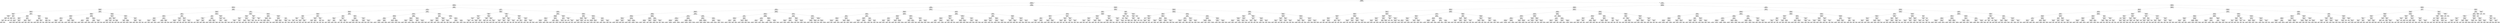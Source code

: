 digraph Tree {
node [shape=box] ;
0 [label="comic_tag1 <= 0.5\ngini = 0.4493\nsamples = 650965\nvalue = [429172, 221793]"] ;
1 [label="last_episode <= 16.5\ngini = 0.3772\nsamples = 405882\nvalue = [303526, 102356]"] ;
0 -> 1 [labeldistance=2.5, labelangle=45, headlabel="True"] ;
2 [label="total_episode <= 3.5\ngini = 0.4991\nsamples = 55336\nvalue = [28871, 26465]"] ;
1 -> 2 ;
3 [label="total_episode <= 2.5\ngini = 0.4512\nsamples = 15509\nvalue = [10177, 5332]"] ;
2 -> 3 ;
4 [label="total_episode <= 0.5\ngini = 0.3868\nsamples = 6947\nvalue = [5126, 1821]"] ;
3 -> 4 ;
5 [label="last_episode <= 3.5\ngini = 0.1982\nsamples = 1327\nvalue = [1179, 148]"] ;
4 -> 5 ;
6 [label="total_session <= 67.0\ngini = 0.4918\nsamples = 39\nvalue = [22, 17]"] ;
5 -> 6 ;
7 [label="purchasing_power <= 3.5\ngini = 0.4688\nsamples = 24\nvalue = [9, 15]"] ;
6 -> 7 ;
8 [label="plat_A <= 0.5\ngini = 0.4339\nsamples = 22\nvalue = [7, 15]"] ;
7 -> 8 ;
9 [label="genre17 <= 0.5\ngini = 0.4844\nsamples = 17\nvalue = [7, 10]"] ;
8 -> 9 ;
10 [label="gini = 0.4688\nsamples = 16\nvalue = [6, 10]"] ;
9 -> 10 ;
11 [label="gini = 0.0\nsamples = 1\nvalue = [1, 0]"] ;
9 -> 11 ;
12 [label="gini = 0.0\nsamples = 5\nvalue = [0, 5]"] ;
8 -> 12 ;
13 [label="gini = 0.0\nsamples = 2\nvalue = [2, 0]"] ;
7 -> 13 ;
14 [label="genre12 <= 0.5\ngini = 0.2311\nsamples = 15\nvalue = [13, 2]"] ;
6 -> 14 ;
15 [label="plat_D <= 0.5\ngini = 0.4444\nsamples = 3\nvalue = [1, 2]"] ;
14 -> 15 ;
16 [label="gini = 0.0\nsamples = 2\nvalue = [0, 2]"] ;
15 -> 16 ;
17 [label="gini = 0.0\nsamples = 1\nvalue = [1, 0]"] ;
15 -> 17 ;
18 [label="gini = 0.0\nsamples = 12\nvalue = [12, 0]"] ;
14 -> 18 ;
19 [label="plat_B <= 0.5\ngini = 0.1827\nsamples = 1288\nvalue = [1157, 131]"] ;
5 -> 19 ;
20 [label="genre3 <= 0.5\ngini = 0.235\nsamples = 625\nvalue = [540, 85]"] ;
19 -> 20 ;
21 [label="coin_needed <= 3.5\ngini = 0.1823\nsamples = 414\nvalue = [372, 42]"] ;
20 -> 21 ;
22 [label="genre15 <= 0.5\ngini = 0.1524\nsamples = 373\nvalue = [342, 31]"] ;
21 -> 22 ;
23 [label="gini = 0.0485\nsamples = 201\nvalue = [196, 5]"] ;
22 -> 23 ;
24 [label="gini = 0.2566\nsamples = 172\nvalue = [146, 26]"] ;
22 -> 24 ;
25 [label="total_session <= 18.5\ngini = 0.3926\nsamples = 41\nvalue = [30, 11]"] ;
21 -> 25 ;
26 [label="gini = 0.4922\nsamples = 16\nvalue = [7, 9]"] ;
25 -> 26 ;
27 [label="gini = 0.1472\nsamples = 25\nvalue = [23, 2]"] ;
25 -> 27 ;
28 [label="plat_C <= 0.5\ngini = 0.3245\nsamples = 211\nvalue = [168, 43]"] ;
20 -> 28 ;
29 [label="comic_start <= 14.5\ngini = 0.2631\nsamples = 154\nvalue = [130, 24]"] ;
28 -> 29 ;
30 [label="gini = 0.3409\nsamples = 78\nvalue = [61, 17]"] ;
29 -> 30 ;
31 [label="gini = 0.1672\nsamples = 76\nvalue = [69, 7]"] ;
29 -> 31 ;
32 [label="total_session <= 292.5\ngini = 0.4444\nsamples = 57\nvalue = [38, 19]"] ;
28 -> 32 ;
33 [label="gini = 0.4817\nsamples = 47\nvalue = [28, 19]"] ;
32 -> 33 ;
34 [label="gini = 0.0\nsamples = 10\nvalue = [10, 0]"] ;
32 -> 34 ;
35 [label="last_episode <= 13.5\ngini = 0.1291\nsamples = 663\nvalue = [617, 46]"] ;
19 -> 35 ;
36 [label="genre12 <= 0.5\ngini = 0.0575\nsamples = 270\nvalue = [262, 8]"] ;
35 -> 36 ;
37 [label="genre6 <= 0.5\ngini = 0.0511\nsamples = 267\nvalue = [260, 7]"] ;
36 -> 37 ;
38 [label="gini = 0.0265\nsamples = 223\nvalue = [220, 3]"] ;
37 -> 38 ;
39 [label="gini = 0.1653\nsamples = 44\nvalue = [40, 4]"] ;
37 -> 39 ;
40 [label="total_session <= 8.0\ngini = 0.4444\nsamples = 3\nvalue = [2, 1]"] ;
36 -> 40 ;
41 [label="gini = 0.0\nsamples = 1\nvalue = [1, 0]"] ;
40 -> 41 ;
42 [label="gini = 0.5\nsamples = 2\nvalue = [1, 1]"] ;
40 -> 42 ;
43 [label="genre14 <= 0.5\ngini = 0.1747\nsamples = 393\nvalue = [355, 38]"] ;
35 -> 43 ;
44 [label="genre5 <= 0.5\ngini = 0.171\nsamples = 392\nvalue = [355, 37]"] ;
43 -> 44 ;
45 [label="gini = 0.1512\nsamples = 364\nvalue = [334, 30]"] ;
44 -> 45 ;
46 [label="gini = 0.375\nsamples = 28\nvalue = [21, 7]"] ;
44 -> 46 ;
47 [label="gini = 0.0\nsamples = 1\nvalue = [0, 1]"] ;
43 -> 47 ;
48 [label="genre6 <= 0.5\ngini = 0.4181\nsamples = 5620\nvalue = [3947, 1673]"] ;
4 -> 48 ;
49 [label="total_episode <= 1.5\ngini = 0.3991\nsamples = 4626\nvalue = [3352, 1274]"] ;
48 -> 49 ;
50 [label="comic_start <= 13.5\ngini = 0.3334\nsamples = 2020\nvalue = [1593, 427]"] ;
49 -> 50 ;
51 [label="schedule5 <= 0.5\ngini = 0.2702\nsamples = 1236\nvalue = [1037, 199]"] ;
50 -> 51 ;
52 [label="total_session <= 1.5\ngini = 0.3007\nsamples = 1020\nvalue = [832, 188]"] ;
51 -> 52 ;
53 [label="gini = 0.4414\nsamples = 73\nvalue = [49, 24]"] ;
52 -> 53 ;
54 [label="gini = 0.2864\nsamples = 947\nvalue = [783, 164]"] ;
52 -> 54 ;
55 [label="plat_B <= 0.5\ngini = 0.0967\nsamples = 216\nvalue = [205, 11]"] ;
51 -> 55 ;
56 [label="gini = 0.1368\nsamples = 149\nvalue = [138, 11]"] ;
55 -> 56 ;
57 [label="gini = 0.0\nsamples = 67\nvalue = [67, 0]"] ;
55 -> 57 ;
58 [label="plat_B <= 0.5\ngini = 0.4125\nsamples = 784\nvalue = [556, 228]"] ;
50 -> 58 ;
59 [label="last_episode <= 14.5\ngini = 0.4719\nsamples = 367\nvalue = [227, 140]"] ;
58 -> 59 ;
60 [label="gini = 0.4986\nsamples = 230\nvalue = [121, 109]"] ;
59 -> 60 ;
61 [label="gini = 0.3502\nsamples = 137\nvalue = [106, 31]"] ;
59 -> 61 ;
62 [label="total_session <= 3.5\ngini = 0.333\nsamples = 417\nvalue = [329, 88]"] ;
58 -> 62 ;
63 [label="gini = 0.4537\nsamples = 46\nvalue = [30, 16]"] ;
62 -> 63 ;
64 [label="gini = 0.3128\nsamples = 371\nvalue = [299, 72]"] ;
62 -> 64 ;
65 [label="schedule5 <= 0.5\ngini = 0.4388\nsamples = 2606\nvalue = [1759, 847]"] ;
49 -> 65 ;
66 [label="schedule3 <= 0.5\ngini = 0.4102\nsamples = 1954\nvalue = [1391, 563]"] ;
65 -> 66 ;
67 [label="genre3 <= 0.5\ngini = 0.3607\nsamples = 1470\nvalue = [1123, 347]"] ;
66 -> 67 ;
68 [label="gini = 0.2481\nsamples = 579\nvalue = [495, 84]"] ;
67 -> 68 ;
69 [label="gini = 0.4161\nsamples = 891\nvalue = [628, 263]"] ;
67 -> 69 ;
70 [label="plat_D <= 0.5\ngini = 0.4942\nsamples = 484\nvalue = [268, 216]"] ;
66 -> 70 ;
71 [label="gini = 0.4695\nsamples = 324\nvalue = [202, 122]"] ;
70 -> 71 ;
72 [label="gini = 0.4847\nsamples = 160\nvalue = [66, 94]"] ;
70 -> 72 ;
73 [label="comic_start <= 11.0\ngini = 0.4917\nsamples = 652\nvalue = [368, 284]"] ;
65 -> 73 ;
74 [label="genre5 <= 0.5\ngini = 0.4965\nsamples = 594\nvalue = [322, 272]"] ;
73 -> 74 ;
75 [label="gini = 0.4973\nsamples = 587\nvalue = [315, 272]"] ;
74 -> 75 ;
76 [label="gini = 0.0\nsamples = 7\nvalue = [7, 0]"] ;
74 -> 76 ;
77 [label="total_session <= 249.0\ngini = 0.3282\nsamples = 58\nvalue = [46, 12]"] ;
73 -> 77 ;
78 [label="gini = 0.2737\nsamples = 55\nvalue = [46, 9]"] ;
77 -> 78 ;
79 [label="gini = 0.0\nsamples = 3\nvalue = [0, 3]"] ;
77 -> 79 ;
80 [label="comic_start <= 12.5\ngini = 0.4806\nsamples = 994\nvalue = [595, 399]"] ;
48 -> 80 ;
81 [label="total_session <= 224.5\ngini = 0.2224\nsamples = 204\nvalue = [178, 26]"] ;
80 -> 81 ;
82 [label="genre5 <= 0.5\ngini = 0.1836\nsamples = 176\nvalue = [158, 18]"] ;
81 -> 82 ;
83 [label="plat_B <= 0.5\ngini = 0.1544\nsamples = 166\nvalue = [152, 14]"] ;
82 -> 83 ;
84 [label="gini = 0.0519\nsamples = 75\nvalue = [73, 2]"] ;
83 -> 84 ;
85 [label="gini = 0.229\nsamples = 91\nvalue = [79, 12]"] ;
83 -> 85 ;
86 [label="total_session <= 63.0\ngini = 0.48\nsamples = 10\nvalue = [6, 4]"] ;
82 -> 86 ;
87 [label="gini = 0.0\nsamples = 5\nvalue = [5, 0]"] ;
86 -> 87 ;
88 [label="gini = 0.32\nsamples = 5\nvalue = [1, 4]"] ;
86 -> 88 ;
89 [label="total_session <= 234.5\ngini = 0.4082\nsamples = 28\nvalue = [20, 8]"] ;
81 -> 89 ;
90 [label="gini = 0.0\nsamples = 2\nvalue = [0, 2]"] ;
89 -> 90 ;
91 [label="plat_D <= 0.5\ngini = 0.355\nsamples = 26\nvalue = [20, 6]"] ;
89 -> 91 ;
92 [label="gini = 0.255\nsamples = 20\nvalue = [17, 3]"] ;
91 -> 92 ;
93 [label="gini = 0.5\nsamples = 6\nvalue = [3, 3]"] ;
91 -> 93 ;
94 [label="total_episode <= 1.5\ngini = 0.4984\nsamples = 790\nvalue = [417, 373]"] ;
80 -> 94 ;
95 [label="total_session <= 1.5\ngini = 0.4999\nsamples = 717\nvalue = [363, 354]"] ;
94 -> 95 ;
96 [label="coin_needed <= 1.5\ngini = 0.3018\nsamples = 27\nvalue = [5, 22]"] ;
95 -> 96 ;
97 [label="gini = 0.0\nsamples = 1\nvalue = [1, 0]"] ;
96 -> 97 ;
98 [label="gini = 0.2604\nsamples = 26\nvalue = [4, 22]"] ;
96 -> 98 ;
99 [label="plat_B <= 0.5\ngini = 0.4993\nsamples = 690\nvalue = [358, 332]"] ;
95 -> 99 ;
100 [label="gini = 0.4991\nsamples = 445\nvalue = [213, 232]"] ;
99 -> 100 ;
101 [label="gini = 0.4831\nsamples = 245\nvalue = [145, 100]"] ;
99 -> 101 ;
102 [label="comic_start <= 15.5\ngini = 0.3851\nsamples = 73\nvalue = [54, 19]"] ;
94 -> 102 ;
103 [label="total_session <= 92.5\ngini = 0.3562\nsamples = 69\nvalue = [53, 16]"] ;
102 -> 103 ;
104 [label="gini = 0.2337\nsamples = 37\nvalue = [32, 5]"] ;
103 -> 104 ;
105 [label="gini = 0.4512\nsamples = 32\nvalue = [21, 11]"] ;
103 -> 105 ;
106 [label="genre1 <= 0.5\ngini = 0.375\nsamples = 4\nvalue = [1, 3]"] ;
102 -> 106 ;
107 [label="gini = 0.0\nsamples = 3\nvalue = [0, 3]"] ;
106 -> 107 ;
108 [label="gini = 0.0\nsamples = 1\nvalue = [1, 0]"] ;
106 -> 108 ;
109 [label="plat_D <= 0.5\ngini = 0.4838\nsamples = 8562\nvalue = [5051, 3511]"] ;
3 -> 109 ;
110 [label="last_episode <= 13.5\ngini = 0.4614\nsamples = 5598\nvalue = [3577, 2021]"] ;
109 -> 110 ;
111 [label="genre5 <= 0.5\ngini = 0.4778\nsamples = 4128\nvalue = [2499, 1629]"] ;
110 -> 111 ;
112 [label="comic_start <= 2.5\ngini = 0.4672\nsamples = 3618\nvalue = [2272, 1346]"] ;
111 -> 112 ;
113 [label="genre15 <= 0.5\ngini = 0.3465\nsamples = 462\nvalue = [359, 103]"] ;
112 -> 113 ;
114 [label="total_session <= 71.5\ngini = 0.4886\nsamples = 212\nvalue = [122, 90]"] ;
113 -> 114 ;
115 [label="gini = 0.5\nsamples = 147\nvalue = [73, 74]"] ;
114 -> 115 ;
116 [label="gini = 0.3711\nsamples = 65\nvalue = [49, 16]"] ;
114 -> 116 ;
117 [label="purchasing_power <= 2.5\ngini = 0.0986\nsamples = 250\nvalue = [237, 13]"] ;
113 -> 117 ;
118 [label="gini = 0.0\nsamples = 128\nvalue = [128, 0]"] ;
117 -> 118 ;
119 [label="gini = 0.1904\nsamples = 122\nvalue = [109, 13]"] ;
117 -> 119 ;
120 [label="genre17 <= 0.5\ngini = 0.4775\nsamples = 3156\nvalue = [1913, 1243]"] ;
112 -> 120 ;
121 [label="genre3 <= 0.5\ngini = 0.4804\nsamples = 3097\nvalue = [1855, 1242]"] ;
120 -> 121 ;
122 [label="gini = 0.47\nsamples = 2492\nvalue = [1551, 941]"] ;
121 -> 122 ;
123 [label="gini = 0.5\nsamples = 605\nvalue = [304, 301]"] ;
121 -> 123 ;
124 [label="comic_start <= 8.5\ngini = 0.0333\nsamples = 59\nvalue = [58, 1]"] ;
120 -> 124 ;
125 [label="gini = 0.0\nsamples = 53\nvalue = [53, 0]"] ;
124 -> 125 ;
126 [label="gini = 0.2778\nsamples = 6\nvalue = [5, 1]"] ;
124 -> 126 ;
127 [label="plat_C <= 0.5\ngini = 0.494\nsamples = 510\nvalue = [227, 283]"] ;
111 -> 127 ;
128 [label="total_session <= 402.5\ngini = 0.5\nsamples = 363\nvalue = [183, 180]"] ;
127 -> 128 ;
129 [label="total_session <= 16.5\ngini = 0.4989\nsamples = 346\nvalue = [181, 165]"] ;
128 -> 129 ;
130 [label="gini = 0.4512\nsamples = 64\nvalue = [42, 22]"] ;
129 -> 130 ;
131 [label="gini = 0.4999\nsamples = 282\nvalue = [139, 143]"] ;
129 -> 131 ;
132 [label="total_session <= 501.5\ngini = 0.2076\nsamples = 17\nvalue = [2, 15]"] ;
128 -> 132 ;
133 [label="gini = 0.3457\nsamples = 9\nvalue = [2, 7]"] ;
132 -> 133 ;
134 [label="gini = 0.0\nsamples = 8\nvalue = [0, 8]"] ;
132 -> 134 ;
135 [label="total_session <= 56.5\ngini = 0.4195\nsamples = 147\nvalue = [44, 103]"] ;
127 -> 135 ;
136 [label="total_session <= 20.5\ngini = 0.4875\nsamples = 19\nvalue = [11, 8]"] ;
135 -> 136 ;
137 [label="gini = 0.4628\nsamples = 11\nvalue = [4, 7]"] ;
136 -> 137 ;
138 [label="gini = 0.2188\nsamples = 8\nvalue = [7, 1]"] ;
136 -> 138 ;
139 [label="total_session <= 747.5\ngini = 0.3827\nsamples = 128\nvalue = [33, 95]"] ;
135 -> 139 ;
140 [label="gini = 0.3648\nsamples = 125\nvalue = [30, 95]"] ;
139 -> 140 ;
141 [label="gini = 0.0\nsamples = 3\nvalue = [3, 0]"] ;
139 -> 141 ;
142 [label="total_session <= 246.0\ngini = 0.3911\nsamples = 1470\nvalue = [1078, 392]"] ;
110 -> 142 ;
143 [label="end <= 0.5\ngini = 0.3721\nsamples = 1315\nvalue = [990, 325]"] ;
142 -> 143 ;
144 [label="purchasing_power <= 1.5\ngini = 0.4707\nsamples = 161\nvalue = [100, 61]"] ;
143 -> 144 ;
145 [label="total_session <= 13.0\ngini = 0.4997\nsamples = 76\nvalue = [39, 37]"] ;
144 -> 145 ;
146 [label="gini = 0.0\nsamples = 13\nvalue = [13, 0]"] ;
145 -> 146 ;
147 [label="gini = 0.4848\nsamples = 63\nvalue = [26, 37]"] ;
145 -> 147 ;
148 [label="total_session <= 2.5\ngini = 0.4053\nsamples = 85\nvalue = [61, 24]"] ;
144 -> 148 ;
149 [label="gini = 0.4297\nsamples = 16\nvalue = [5, 11]"] ;
148 -> 149 ;
150 [label="gini = 0.3058\nsamples = 69\nvalue = [56, 13]"] ;
148 -> 150 ;
151 [label="genre1 <= 0.5\ngini = 0.3529\nsamples = 1154\nvalue = [890, 264]"] ;
143 -> 151 ;
152 [label="plat_B <= 0.5\ngini = 0.3229\nsamples = 904\nvalue = [721, 183]"] ;
151 -> 152 ;
153 [label="gini = 0.3777\nsamples = 368\nvalue = [275, 93]"] ;
152 -> 153 ;
154 [label="gini = 0.2794\nsamples = 536\nvalue = [446, 90]"] ;
152 -> 154 ;
155 [label="total_session <= 71.5\ngini = 0.438\nsamples = 250\nvalue = [169, 81]"] ;
151 -> 155 ;
156 [label="gini = 0.4937\nsamples = 151\nvalue = [84, 67]"] ;
155 -> 156 ;
157 [label="gini = 0.2428\nsamples = 99\nvalue = [85, 14]"] ;
155 -> 157 ;
158 [label="total_session <= 927.0\ngini = 0.4908\nsamples = 155\nvalue = [88, 67]"] ;
142 -> 158 ;
159 [label="total_session <= 280.5\ngini = 0.4836\nsamples = 149\nvalue = [88, 61]"] ;
158 -> 159 ;
160 [label="last_episode <= 14.5\ngini = 0.4821\nsamples = 37\nvalue = [15, 22]"] ;
159 -> 160 ;
161 [label="gini = 0.0\nsamples = 5\nvalue = [5, 0]"] ;
160 -> 161 ;
162 [label="gini = 0.4297\nsamples = 32\nvalue = [10, 22]"] ;
160 -> 162 ;
163 [label="coin_needed <= 2.5\ngini = 0.4539\nsamples = 112\nvalue = [73, 39]"] ;
159 -> 163 ;
164 [label="gini = 0.3607\nsamples = 72\nvalue = [55, 17]"] ;
163 -> 164 ;
165 [label="gini = 0.495\nsamples = 40\nvalue = [18, 22]"] ;
163 -> 165 ;
166 [label="gini = 0.0\nsamples = 6\nvalue = [0, 6]"] ;
158 -> 166 ;
167 [label="end <= 0.5\ngini = 0.5\nsamples = 2964\nvalue = [1474, 1490]"] ;
109 -> 167 ;
168 [label="last_episode <= 15.0\ngini = 0.2932\nsamples = 241\nvalue = [198, 43]"] ;
167 -> 168 ;
169 [label="total_session <= 12.0\ngini = 0.2637\nsamples = 224\nvalue = [189, 35]"] ;
168 -> 169 ;
170 [label="total_session <= 8.0\ngini = 0.4608\nsamples = 25\nvalue = [16, 9]"] ;
169 -> 170 ;
171 [label="purchasing_power <= 2.5\ngini = 0.4082\nsamples = 21\nvalue = [15, 6]"] ;
170 -> 171 ;
172 [label="gini = 0.497\nsamples = 13\nvalue = [7, 6]"] ;
171 -> 172 ;
173 [label="gini = 0.0\nsamples = 8\nvalue = [8, 0]"] ;
171 -> 173 ;
174 [label="total_session <= 10.0\ngini = 0.375\nsamples = 4\nvalue = [1, 3]"] ;
170 -> 174 ;
175 [label="gini = 0.4444\nsamples = 3\nvalue = [1, 2]"] ;
174 -> 175 ;
176 [label="gini = 0.0\nsamples = 1\nvalue = [0, 1]"] ;
174 -> 176 ;
177 [label="total_session <= 422.5\ngini = 0.2272\nsamples = 199\nvalue = [173, 26]"] ;
169 -> 177 ;
178 [label="total_session <= 126.0\ngini = 0.2022\nsamples = 184\nvalue = [163, 21]"] ;
177 -> 178 ;
179 [label="gini = 0.2817\nsamples = 112\nvalue = [93, 19]"] ;
178 -> 179 ;
180 [label="gini = 0.054\nsamples = 72\nvalue = [70, 2]"] ;
178 -> 180 ;
181 [label="total_session <= 464.5\ngini = 0.4444\nsamples = 15\nvalue = [10, 5]"] ;
177 -> 181 ;
182 [label="gini = 0.0\nsamples = 2\nvalue = [0, 2]"] ;
181 -> 182 ;
183 [label="gini = 0.355\nsamples = 13\nvalue = [10, 3]"] ;
181 -> 183 ;
184 [label="total_session <= 48.5\ngini = 0.4983\nsamples = 17\nvalue = [9, 8]"] ;
168 -> 184 ;
185 [label="purchasing_power <= 1.5\ngini = 0.2188\nsamples = 8\nvalue = [7, 1]"] ;
184 -> 185 ;
186 [label="coin_needed <= 1.0\ngini = 0.4444\nsamples = 3\nvalue = [2, 1]"] ;
185 -> 186 ;
187 [label="gini = 0.5\nsamples = 2\nvalue = [1, 1]"] ;
186 -> 187 ;
188 [label="gini = 0.0\nsamples = 1\nvalue = [1, 0]"] ;
186 -> 188 ;
189 [label="gini = 0.0\nsamples = 5\nvalue = [5, 0]"] ;
185 -> 189 ;
190 [label="total_session <= 176.0\ngini = 0.3457\nsamples = 9\nvalue = [2, 7]"] ;
184 -> 190 ;
191 [label="gini = 0.0\nsamples = 7\nvalue = [0, 7]"] ;
190 -> 191 ;
192 [label="gini = 0.0\nsamples = 2\nvalue = [2, 0]"] ;
190 -> 192 ;
193 [label="last_episode <= 13.5\ngini = 0.498\nsamples = 2723\nvalue = [1276, 1447]"] ;
167 -> 193 ;
194 [label="schedule4 <= 0.5\ngini = 0.489\nsamples = 2073\nvalue = [883, 1190]"] ;
193 -> 194 ;
195 [label="total_session <= 130.5\ngini = 0.4861\nsamples = 2040\nvalue = [850, 1190]"] ;
194 -> 195 ;
196 [label="schedule3 <= 0.5\ngini = 0.497\nsamples = 1311\nvalue = [605, 706]"] ;
195 -> 196 ;
197 [label="gini = 0.4946\nsamples = 1239\nvalue = [555, 684]"] ;
196 -> 197 ;
198 [label="gini = 0.4244\nsamples = 72\nvalue = [50, 22]"] ;
196 -> 198 ;
199 [label="genre1 <= 0.5\ngini = 0.4463\nsamples = 729\nvalue = [245, 484]"] ;
195 -> 199 ;
200 [label="gini = 0.442\nsamples = 722\nvalue = [238, 484]"] ;
199 -> 200 ;
201 [label="gini = 0.0\nsamples = 7\nvalue = [7, 0]"] ;
199 -> 201 ;
202 [label="gini = 0.0\nsamples = 33\nvalue = [33, 0]"] ;
194 -> 202 ;
203 [label="total_session <= 340.5\ngini = 0.4781\nsamples = 650\nvalue = [393, 257]"] ;
193 -> 203 ;
204 [label="last_episode <= 15.5\ngini = 0.4652\nsamples = 595\nvalue = [376, 219]"] ;
203 -> 204 ;
205 [label="total_session <= 32.5\ngini = 0.4332\nsamples = 416\nvalue = [284, 132]"] ;
204 -> 205 ;
206 [label="gini = 0.4844\nsamples = 136\nvalue = [80, 56]"] ;
205 -> 206 ;
207 [label="gini = 0.3955\nsamples = 280\nvalue = [204, 76]"] ;
205 -> 207 ;
208 [label="genre4 <= 0.5\ngini = 0.4996\nsamples = 179\nvalue = [92, 87]"] ;
204 -> 208 ;
209 [label="gini = 0.4999\nsamples = 172\nvalue = [85, 87]"] ;
208 -> 209 ;
210 [label="gini = 0.0\nsamples = 7\nvalue = [7, 0]"] ;
208 -> 210 ;
211 [label="book <= 0.5\ngini = 0.4271\nsamples = 55\nvalue = [17, 38]"] ;
203 -> 211 ;
212 [label="purchasing_power <= 1.5\ngini = 0.3648\nsamples = 50\nvalue = [12, 38]"] ;
211 -> 212 ;
213 [label="gini = 0.0\nsamples = 11\nvalue = [0, 11]"] ;
212 -> 213 ;
214 [label="gini = 0.426\nsamples = 39\nvalue = [12, 27]"] ;
212 -> 214 ;
215 [label="gini = 0.0\nsamples = 5\nvalue = [5, 0]"] ;
211 -> 215 ;
216 [label="plat_D <= 0.5\ngini = 0.4981\nsamples = 39827\nvalue = [18694, 21133]"] ;
2 -> 216 ;
217 [label="end <= 0.5\ngini = 0.4994\nsamples = 27650\nvalue = [14293, 13357]"] ;
216 -> 217 ;
218 [label="total_session <= 5.5\ngini = 0.3933\nsamples = 1981\nvalue = [1448, 533]"] ;
217 -> 218 ;
219 [label="last_episode <= 15.5\ngini = 0.4938\nsamples = 243\nvalue = [108, 135]"] ;
218 -> 219 ;
220 [label="plat_A <= 0.5\ngini = 0.4592\nsamples = 56\nvalue = [36, 20]"] ;
219 -> 220 ;
221 [label="total_episode <= 5.0\ngini = 0.32\nsamples = 30\nvalue = [24, 6]"] ;
220 -> 221 ;
222 [label="total_session <= 2.5\ngini = 0.48\nsamples = 15\nvalue = [9, 6]"] ;
221 -> 222 ;
223 [label="gini = 0.32\nsamples = 10\nvalue = [8, 2]"] ;
222 -> 223 ;
224 [label="gini = 0.32\nsamples = 5\nvalue = [1, 4]"] ;
222 -> 224 ;
225 [label="gini = 0.0\nsamples = 15\nvalue = [15, 0]"] ;
221 -> 225 ;
226 [label="purchasing_power <= 1.5\ngini = 0.497\nsamples = 26\nvalue = [12, 14]"] ;
220 -> 226 ;
227 [label="total_session <= 1.5\ngini = 0.355\nsamples = 13\nvalue = [3, 10]"] ;
226 -> 227 ;
228 [label="gini = 0.0\nsamples = 1\nvalue = [1, 0]"] ;
227 -> 228 ;
229 [label="gini = 0.2778\nsamples = 12\nvalue = [2, 10]"] ;
227 -> 229 ;
230 [label="purchasing_power <= 3.5\ngini = 0.426\nsamples = 13\nvalue = [9, 4]"] ;
226 -> 230 ;
231 [label="gini = 0.0\nsamples = 7\nvalue = [7, 0]"] ;
230 -> 231 ;
232 [label="gini = 0.4444\nsamples = 6\nvalue = [2, 4]"] ;
230 -> 232 ;
233 [label="schedule7 <= 0.5\ngini = 0.4736\nsamples = 187\nvalue = [72, 115]"] ;
219 -> 233 ;
234 [label="purchasing_power <= 2.5\ngini = 0.4585\nsamples = 177\nvalue = [63, 114]"] ;
233 -> 234 ;
235 [label="genre13 <= 0.5\ngini = 0.4142\nsamples = 99\nvalue = [29, 70]"] ;
234 -> 235 ;
236 [label="gini = 0.4342\nsamples = 91\nvalue = [29, 62]"] ;
235 -> 236 ;
237 [label="gini = 0.0\nsamples = 8\nvalue = [0, 8]"] ;
235 -> 237 ;
238 [label="plat_C <= 0.5\ngini = 0.4918\nsamples = 78\nvalue = [34, 44]"] ;
234 -> 238 ;
239 [label="gini = 0.485\nsamples = 75\nvalue = [31, 44]"] ;
238 -> 239 ;
240 [label="gini = 0.0\nsamples = 3\nvalue = [3, 0]"] ;
238 -> 240 ;
241 [label="purchasing_power <= 1.5\ngini = 0.18\nsamples = 10\nvalue = [9, 1]"] ;
233 -> 241 ;
242 [label="plat_B <= 0.5\ngini = 0.5\nsamples = 2\nvalue = [1, 1]"] ;
241 -> 242 ;
243 [label="gini = 0.0\nsamples = 1\nvalue = [0, 1]"] ;
242 -> 243 ;
244 [label="gini = 0.0\nsamples = 1\nvalue = [1, 0]"] ;
242 -> 244 ;
245 [label="gini = 0.0\nsamples = 8\nvalue = [8, 0]"] ;
241 -> 245 ;
246 [label="plat_B <= 0.5\ngini = 0.3531\nsamples = 1738\nvalue = [1340, 398]"] ;
218 -> 246 ;
247 [label="genre3 <= 0.5\ngini = 0.2325\nsamples = 715\nvalue = [619, 96]"] ;
246 -> 247 ;
248 [label="total_session <= 20.5\ngini = 0.2177\nsamples = 684\nvalue = [599, 85]"] ;
247 -> 248 ;
249 [label="schedule2 <= 0.5\ngini = 0.3115\nsamples = 171\nvalue = [138, 33]"] ;
248 -> 249 ;
250 [label="gini = 0.0\nsamples = 29\nvalue = [29, 0]"] ;
249 -> 250 ;
251 [label="gini = 0.3568\nsamples = 142\nvalue = [109, 33]"] ;
249 -> 251 ;
252 [label="plat_C <= 0.5\ngini = 0.1822\nsamples = 513\nvalue = [461, 52]"] ;
248 -> 252 ;
253 [label="gini = 0.137\nsamples = 338\nvalue = [313, 25]"] ;
252 -> 253 ;
254 [label="gini = 0.261\nsamples = 175\nvalue = [148, 27]"] ;
252 -> 254 ;
255 [label="total_session <= 170.0\ngini = 0.4579\nsamples = 31\nvalue = [20, 11]"] ;
247 -> 255 ;
256 [label="last_episode <= 13.0\ngini = 0.1172\nsamples = 16\nvalue = [15, 1]"] ;
255 -> 256 ;
257 [label="gini = 0.0\nsamples = 14\nvalue = [14, 0]"] ;
256 -> 257 ;
258 [label="gini = 0.5\nsamples = 2\nvalue = [1, 1]"] ;
256 -> 258 ;
259 [label="total_session <= 179.0\ngini = 0.4444\nsamples = 15\nvalue = [5, 10]"] ;
255 -> 259 ;
260 [label="gini = 0.0\nsamples = 4\nvalue = [0, 4]"] ;
259 -> 260 ;
261 [label="gini = 0.4959\nsamples = 11\nvalue = [5, 6]"] ;
259 -> 261 ;
262 [label="coin_needed <= 2.5\ngini = 0.4161\nsamples = 1023\nvalue = [721, 302]"] ;
246 -> 262 ;
263 [label="comic_start <= 9.0\ngini = 0.3894\nsamples = 925\nvalue = [680, 245]"] ;
262 -> 263 ;
264 [label="total_session <= 35.5\ngini = 0.4248\nsamples = 794\nvalue = [551, 243]"] ;
263 -> 264 ;
265 [label="gini = 0.4999\nsamples = 195\nvalue = [99, 96]"] ;
264 -> 265 ;
266 [label="gini = 0.3704\nsamples = 599\nvalue = [452, 147]"] ;
264 -> 266 ;
267 [label="genre3 <= 0.5\ngini = 0.0301\nsamples = 131\nvalue = [129, 2]"] ;
263 -> 267 ;
268 [label="gini = 0.0164\nsamples = 121\nvalue = [120, 1]"] ;
267 -> 268 ;
269 [label="gini = 0.18\nsamples = 10\nvalue = [9, 1]"] ;
267 -> 269 ;
270 [label="total_session <= 118.5\ngini = 0.4867\nsamples = 98\nvalue = [41, 57]"] ;
262 -> 270 ;
271 [label="total_session <= 43.5\ngini = 0.4968\nsamples = 50\nvalue = [27, 23]"] ;
270 -> 271 ;
272 [label="gini = 0.4592\nsamples = 28\nvalue = [10, 18]"] ;
271 -> 272 ;
273 [label="gini = 0.3512\nsamples = 22\nvalue = [17, 5]"] ;
271 -> 273 ;
274 [label="total_session <= 129.5\ngini = 0.4132\nsamples = 48\nvalue = [14, 34]"] ;
270 -> 274 ;
275 [label="gini = 0.1107\nsamples = 17\nvalue = [1, 16]"] ;
274 -> 275 ;
276 [label="gini = 0.487\nsamples = 31\nvalue = [13, 18]"] ;
274 -> 276 ;
277 [label="plat_C <= 0.5\ngini = 0.5\nsamples = 25669\nvalue = [12845, 12824]"] ;
217 -> 277 ;
278 [label="genre15 <= 0.5\ngini = 0.4988\nsamples = 21549\nvalue = [11297, 10252]"] ;
277 -> 278 ;
279 [label="total_episode <= 9.5\ngini = 0.4999\nsamples = 15151\nvalue = [7495, 7656]"] ;
278 -> 279 ;
280 [label="genre9 <= 0.5\ngini = 0.4991\nsamples = 12582\nvalue = [6555, 6027]"] ;
279 -> 280 ;
281 [label="genre1 <= 0.5\ngini = 0.4996\nsamples = 12262\nvalue = [6303, 5959]"] ;
280 -> 281 ;
282 [label="gini = 0.4979\nsamples = 9781\nvalue = [5207, 4574]"] ;
281 -> 282 ;
283 [label="gini = 0.4932\nsamples = 2481\nvalue = [1096, 1385]"] ;
281 -> 283 ;
284 [label="comic_start <= 11.5\ngini = 0.3347\nsamples = 320\nvalue = [252, 68]"] ;
280 -> 284 ;
285 [label="gini = 0.2188\nsamples = 232\nvalue = [203, 29]"] ;
284 -> 285 ;
286 [label="gini = 0.4935\nsamples = 88\nvalue = [49, 39]"] ;
284 -> 286 ;
287 [label="genre6 <= 0.5\ngini = 0.464\nsamples = 2569\nvalue = [940, 1629]"] ;
279 -> 287 ;
288 [label="total_session <= 8.5\ngini = 0.4797\nsamples = 1879\nvalue = [750, 1129]"] ;
287 -> 288 ;
289 [label="gini = 0.3914\nsamples = 457\nvalue = [122, 335]"] ;
288 -> 289 ;
290 [label="gini = 0.4932\nsamples = 1422\nvalue = [628, 794]"] ;
288 -> 290 ;
291 [label="genre1 <= 0.5\ngini = 0.3991\nsamples = 690\nvalue = [190, 500]"] ;
287 -> 291 ;
292 [label="gini = 0.3869\nsamples = 675\nvalue = [177, 498]"] ;
291 -> 292 ;
293 [label="gini = 0.2311\nsamples = 15\nvalue = [13, 2]"] ;
291 -> 293 ;
294 [label="schedule5 <= 0.5\ngini = 0.4822\nsamples = 6398\nvalue = [3802, 2596]"] ;
278 -> 294 ;
295 [label="total_session <= 6.5\ngini = 0.4717\nsamples = 5280\nvalue = [3268, 2012]"] ;
294 -> 295 ;
296 [label="last_episode <= 14.5\ngini = 0.4997\nsamples = 894\nvalue = [437, 457]"] ;
295 -> 296 ;
297 [label="gini = 0.4955\nsamples = 787\nvalue = [356, 431]"] ;
296 -> 297 ;
298 [label="gini = 0.3679\nsamples = 107\nvalue = [81, 26]"] ;
296 -> 298 ;
299 [label="purchasing_power <= 2.5\ngini = 0.4577\nsamples = 4386\nvalue = [2831, 1555]"] ;
295 -> 299 ;
300 [label="gini = 0.412\nsamples = 2064\nvalue = [1465, 599]"] ;
299 -> 300 ;
301 [label="gini = 0.4844\nsamples = 2322\nvalue = [1366, 956]"] ;
299 -> 301 ;
302 [label="total_session <= 1.5\ngini = 0.499\nsamples = 1118\nvalue = [534, 584]"] ;
294 -> 302 ;
303 [label="last_episode <= 10.5\ngini = 0.3358\nsamples = 89\nvalue = [19, 70]"] ;
302 -> 303 ;
304 [label="gini = 0.0\nsamples = 3\nvalue = [3, 0]"] ;
303 -> 304 ;
305 [label="gini = 0.3029\nsamples = 86\nvalue = [16, 70]"] ;
303 -> 305 ;
306 [label="total_session <= 232.0\ngini = 0.5\nsamples = 1029\nvalue = [515, 514]"] ;
302 -> 306 ;
307 [label="gini = 0.4986\nsamples = 935\nvalue = [492, 443]"] ;
306 -> 307 ;
308 [label="gini = 0.3696\nsamples = 94\nvalue = [23, 71]"] ;
306 -> 308 ;
309 [label="comic_start <= 4.5\ngini = 0.4691\nsamples = 4120\nvalue = [1548, 2572]"] ;
277 -> 309 ;
310 [label="genre16 <= 0.5\ngini = 0.4974\nsamples = 761\nvalue = [408, 353]"] ;
309 -> 310 ;
311 [label="total_session <= 45.5\ngini = 0.4858\nsamples = 486\nvalue = [202, 284]"] ;
310 -> 311 ;
312 [label="total_session <= 6.0\ngini = 0.4392\nsamples = 86\nvalue = [58, 28]"] ;
311 -> 312 ;
313 [label="gini = 0.4444\nsamples = 21\nvalue = [7, 14]"] ;
312 -> 313 ;
314 [label="gini = 0.338\nsamples = 65\nvalue = [51, 14]"] ;
312 -> 314 ;
315 [label="last_episode <= 8.5\ngini = 0.4608\nsamples = 400\nvalue = [144, 256]"] ;
311 -> 315 ;
316 [label="gini = 0.3915\nsamples = 161\nvalue = [43, 118]"] ;
315 -> 316 ;
317 [label="gini = 0.488\nsamples = 239\nvalue = [101, 138]"] ;
315 -> 317 ;
318 [label="purchasing_power <= 2.5\ngini = 0.3759\nsamples = 275\nvalue = [206, 69]"] ;
310 -> 318 ;
319 [label="total_session <= 159.0\ngini = 0.4867\nsamples = 129\nvalue = [75, 54]"] ;
318 -> 319 ;
320 [label="gini = 0.4968\nsamples = 100\nvalue = [46, 54]"] ;
319 -> 320 ;
321 [label="gini = 0.0\nsamples = 29\nvalue = [29, 0]"] ;
319 -> 321 ;
322 [label="total_session <= 60.0\ngini = 0.1844\nsamples = 146\nvalue = [131, 15]"] ;
318 -> 322 ;
323 [label="gini = 0.0\nsamples = 38\nvalue = [38, 0]"] ;
322 -> 323 ;
324 [label="gini = 0.2392\nsamples = 108\nvalue = [93, 15]"] ;
322 -> 324 ;
325 [label="last_episode <= 7.5\ngini = 0.4484\nsamples = 3359\nvalue = [1140, 2219]"] ;
309 -> 325 ;
326 [label="gini = 0.0\nsamples = 33\nvalue = [33, 0]"] ;
325 -> 326 ;
327 [label="comic_start <= 10.5\ngini = 0.4441\nsamples = 3326\nvalue = [1107, 2219]"] ;
325 -> 327 ;
328 [label="schedule3 <= 0.5\ngini = 0.4268\nsamples = 2734\nvalue = [844, 1890]"] ;
327 -> 328 ;
329 [label="gini = 0.4063\nsamples = 2257\nvalue = [640, 1617]"] ;
328 -> 329 ;
330 [label="gini = 0.4895\nsamples = 477\nvalue = [204, 273]"] ;
328 -> 330 ;
331 [label="genre6 <= 0.5\ngini = 0.4938\nsamples = 592\nvalue = [263, 329]"] ;
327 -> 331 ;
332 [label="gini = 0.4697\nsamples = 390\nvalue = [147, 243]"] ;
331 -> 332 ;
333 [label="gini = 0.489\nsamples = 202\nvalue = [116, 86]"] ;
331 -> 333 ;
334 [label="end <= 0.5\ngini = 0.4616\nsamples = 12177\nvalue = [4401, 7776]"] ;
216 -> 334 ;
335 [label="total_episode <= 4.5\ngini = 0.4123\nsamples = 492\nvalue = [349, 143]"] ;
334 -> 335 ;
336 [label="purchasing_power <= 2.5\ngini = 0.4999\nsamples = 152\nvalue = [77, 75]"] ;
335 -> 336 ;
337 [label="total_session <= 34.5\ngini = 0.417\nsamples = 54\nvalue = [38, 16]"] ;
336 -> 337 ;
338 [label="total_session <= 29.0\ngini = 0.4983\nsamples = 17\nvalue = [8, 9]"] ;
337 -> 338 ;
339 [label="purchasing_power <= 1.5\ngini = 0.4734\nsamples = 13\nvalue = [8, 5]"] ;
338 -> 339 ;
340 [label="gini = 0.4688\nsamples = 8\nvalue = [3, 5]"] ;
339 -> 340 ;
341 [label="gini = 0.0\nsamples = 5\nvalue = [5, 0]"] ;
339 -> 341 ;
342 [label="gini = 0.0\nsamples = 4\nvalue = [0, 4]"] ;
338 -> 342 ;
343 [label="total_session <= 245.0\ngini = 0.3068\nsamples = 37\nvalue = [30, 7]"] ;
337 -> 343 ;
344 [label="purchasing_power <= 1.5\ngini = 0.1748\nsamples = 31\nvalue = [28, 3]"] ;
343 -> 344 ;
345 [label="gini = 0.32\nsamples = 15\nvalue = [12, 3]"] ;
344 -> 345 ;
346 [label="gini = 0.0\nsamples = 16\nvalue = [16, 0]"] ;
344 -> 346 ;
347 [label="genre16 <= 0.5\ngini = 0.4444\nsamples = 6\nvalue = [2, 4]"] ;
343 -> 347 ;
348 [label="gini = 0.0\nsamples = 3\nvalue = [0, 3]"] ;
347 -> 348 ;
349 [label="gini = 0.4444\nsamples = 3\nvalue = [2, 1]"] ;
347 -> 349 ;
350 [label="total_session <= 21.5\ngini = 0.4792\nsamples = 98\nvalue = [39, 59]"] ;
336 -> 350 ;
351 [label="purchasing_power <= 3.5\ngini = 0.3367\nsamples = 28\nvalue = [6, 22]"] ;
350 -> 351 ;
352 [label="genre16 <= 0.5\ngini = 0.4082\nsamples = 21\nvalue = [6, 15]"] ;
351 -> 352 ;
353 [label="gini = 0.0\nsamples = 1\nvalue = [1, 0]"] ;
352 -> 353 ;
354 [label="gini = 0.375\nsamples = 20\nvalue = [5, 15]"] ;
352 -> 354 ;
355 [label="gini = 0.0\nsamples = 7\nvalue = [0, 7]"] ;
351 -> 355 ;
356 [label="total_session <= 51.0\ngini = 0.4984\nsamples = 70\nvalue = [33, 37]"] ;
350 -> 356 ;
357 [label="gini = 0.0\nsamples = 6\nvalue = [6, 0]"] ;
356 -> 357 ;
358 [label="total_session <= 114.0\ngini = 0.4878\nsamples = 64\nvalue = [27, 37]"] ;
356 -> 358 ;
359 [label="gini = 0.4392\nsamples = 43\nvalue = [14, 29]"] ;
358 -> 359 ;
360 [label="gini = 0.4717\nsamples = 21\nvalue = [13, 8]"] ;
358 -> 360 ;
361 [label="purchasing_power <= 1.5\ngini = 0.32\nsamples = 340\nvalue = [272, 68]"] ;
335 -> 361 ;
362 [label="genre6 <= 0.5\ngini = 0.4472\nsamples = 80\nvalue = [53, 27]"] ;
361 -> 362 ;
363 [label="total_session <= 28.0\ngini = 0.375\nsamples = 60\nvalue = [45, 15]"] ;
362 -> 363 ;
364 [label="total_session <= 21.0\ngini = 0.4965\nsamples = 24\nvalue = [13, 11]"] ;
363 -> 364 ;
365 [label="gini = 0.3047\nsamples = 16\nvalue = [13, 3]"] ;
364 -> 365 ;
366 [label="gini = 0.0\nsamples = 8\nvalue = [0, 8]"] ;
364 -> 366 ;
367 [label="total_session <= 134.5\ngini = 0.1975\nsamples = 36\nvalue = [32, 4]"] ;
363 -> 367 ;
368 [label="gini = 0.0832\nsamples = 23\nvalue = [22, 1]"] ;
367 -> 368 ;
369 [label="gini = 0.355\nsamples = 13\nvalue = [10, 3]"] ;
367 -> 369 ;
370 [label="total_session <= 101.5\ngini = 0.48\nsamples = 20\nvalue = [8, 12]"] ;
362 -> 370 ;
371 [label="total_session <= 43.0\ngini = 0.2778\nsamples = 6\nvalue = [5, 1]"] ;
370 -> 371 ;
372 [label="gini = 0.5\nsamples = 2\nvalue = [1, 1]"] ;
371 -> 372 ;
373 [label="gini = 0.0\nsamples = 4\nvalue = [4, 0]"] ;
371 -> 373 ;
374 [label="total_session <= 106.5\ngini = 0.3367\nsamples = 14\nvalue = [3, 11]"] ;
370 -> 374 ;
375 [label="gini = 0.0\nsamples = 7\nvalue = [0, 7]"] ;
374 -> 375 ;
376 [label="gini = 0.4898\nsamples = 7\nvalue = [3, 4]"] ;
374 -> 376 ;
377 [label="total_session <= 9.5\ngini = 0.2657\nsamples = 260\nvalue = [219, 41]"] ;
361 -> 377 ;
378 [label="total_session <= 2.5\ngini = 0.4628\nsamples = 33\nvalue = [21, 12]"] ;
377 -> 378 ;
379 [label="gini = 0.0\nsamples = 9\nvalue = [9, 0]"] ;
378 -> 379 ;
380 [label="total_session <= 7.5\ngini = 0.5\nsamples = 24\nvalue = [12, 12]"] ;
378 -> 380 ;
381 [label="gini = 0.4592\nsamples = 14\nvalue = [9, 5]"] ;
380 -> 381 ;
382 [label="gini = 0.42\nsamples = 10\nvalue = [3, 7]"] ;
380 -> 382 ;
383 [label="total_session <= 250.5\ngini = 0.2229\nsamples = 227\nvalue = [198, 29]"] ;
377 -> 383 ;
384 [label="coin_needed <= 2.5\ngini = 0.1784\nsamples = 202\nvalue = [182, 20]"] ;
383 -> 384 ;
385 [label="gini = 0.144\nsamples = 192\nvalue = [177, 15]"] ;
384 -> 385 ;
386 [label="gini = 0.5\nsamples = 10\nvalue = [5, 5]"] ;
384 -> 386 ;
387 [label="total_session <= 253.5\ngini = 0.4608\nsamples = 25\nvalue = [16, 9]"] ;
383 -> 387 ;
388 [label="gini = 0.0\nsamples = 4\nvalue = [0, 4]"] ;
387 -> 388 ;
389 [label="gini = 0.3628\nsamples = 21\nvalue = [16, 5]"] ;
387 -> 389 ;
390 [label="genre16 <= 0.5\ngini = 0.453\nsamples = 11685\nvalue = [4052, 7633]"] ;
334 -> 390 ;
391 [label="schedule9 <= 0.5\ngini = 0.4329\nsamples = 8770\nvalue = [2779, 5991]"] ;
390 -> 391 ;
392 [label="total_episode <= 9.5\ngini = 0.4266\nsamples = 8608\nvalue = [2655, 5953]"] ;
391 -> 392 ;
393 [label="last_episode <= 14.5\ngini = 0.4411\nsamples = 7092\nvalue = [2329, 4763]"] ;
392 -> 393 ;
394 [label="last_episode <= 5.5\ngini = 0.4222\nsamples = 5376\nvalue = [1628, 3748]"] ;
393 -> 394 ;
395 [label="gini = 0.5\nsamples = 290\nvalue = [144, 146]"] ;
394 -> 395 ;
396 [label="gini = 0.4133\nsamples = 5086\nvalue = [1484, 3602]"] ;
394 -> 396 ;
397 [label="schedule7 <= 0.5\ngini = 0.4833\nsamples = 1716\nvalue = [701, 1015]"] ;
393 -> 397 ;
398 [label="gini = 0.4783\nsamples = 1672\nvalue = [662, 1010]"] ;
397 -> 398 ;
399 [label="gini = 0.2014\nsamples = 44\nvalue = [39, 5]"] ;
397 -> 399 ;
400 [label="last_episode <= 12.0\ngini = 0.3376\nsamples = 1516\nvalue = [326, 1190]"] ;
392 -> 400 ;
401 [label="book <= 0.5\ngini = 0.4531\nsamples = 196\nvalue = [68, 128]"] ;
400 -> 401 ;
402 [label="gini = 0.4742\nsamples = 176\nvalue = [68, 108]"] ;
401 -> 402 ;
403 [label="gini = 0.0\nsamples = 20\nvalue = [0, 20]"] ;
401 -> 403 ;
404 [label="genre4 <= 0.5\ngini = 0.3145\nsamples = 1320\nvalue = [258, 1062]"] ;
400 -> 404 ;
405 [label="gini = 0.3055\nsamples = 1286\nvalue = [242, 1044]"] ;
404 -> 405 ;
406 [label="gini = 0.4983\nsamples = 34\nvalue = [16, 18]"] ;
404 -> 406 ;
407 [label="total_session <= 467.5\ngini = 0.3591\nsamples = 162\nvalue = [124, 38]"] ;
391 -> 407 ;
408 [label="genre17 <= 0.5\ngini = 0.3247\nsamples = 152\nvalue = [121, 31]"] ;
407 -> 408 ;
409 [label="total_session <= 32.0\ngini = 0.3119\nsamples = 150\nvalue = [121, 29]"] ;
408 -> 409 ;
410 [label="gini = 0.0\nsamples = 25\nvalue = [25, 0]"] ;
409 -> 410 ;
411 [label="gini = 0.3564\nsamples = 125\nvalue = [96, 29]"] ;
409 -> 411 ;
412 [label="gini = 0.0\nsamples = 2\nvalue = [0, 2]"] ;
408 -> 412 ;
413 [label="purchasing_power <= 1.5\ngini = 0.42\nsamples = 10\nvalue = [3, 7]"] ;
407 -> 413 ;
414 [label="gini = 0.0\nsamples = 1\nvalue = [1, 0]"] ;
413 -> 414 ;
415 [label="purchasing_power <= 2.5\ngini = 0.3457\nsamples = 9\nvalue = [2, 7]"] ;
413 -> 415 ;
416 [label="gini = 0.0\nsamples = 5\nvalue = [0, 5]"] ;
415 -> 416 ;
417 [label="gini = 0.5\nsamples = 4\nvalue = [2, 2]"] ;
415 -> 417 ;
418 [label="total_episode <= 4.5\ngini = 0.492\nsamples = 2915\nvalue = [1273, 1642]"] ;
390 -> 418 ;
419 [label="schedule2 <= 0.5\ngini = 0.3406\nsamples = 510\nvalue = [111, 399]"] ;
418 -> 419 ;
420 [label="total_session <= 94.0\ngini = 0.3358\nsamples = 506\nvalue = [108, 398]"] ;
419 -> 420 ;
421 [label="total_session <= 33.0\ngini = 0.3758\nsamples = 303\nvalue = [76, 227]"] ;
420 -> 421 ;
422 [label="gini = 0.3034\nsamples = 177\nvalue = [33, 144]"] ;
421 -> 422 ;
423 [label="gini = 0.4496\nsamples = 126\nvalue = [43, 83]"] ;
421 -> 423 ;
424 [label="total_session <= 253.5\ngini = 0.2656\nsamples = 203\nvalue = [32, 171]"] ;
420 -> 424 ;
425 [label="gini = 0.1975\nsamples = 144\nvalue = [16, 128]"] ;
424 -> 425 ;
426 [label="gini = 0.3953\nsamples = 59\nvalue = [16, 43]"] ;
424 -> 426 ;
427 [label="total_session <= 170.0\ngini = 0.375\nsamples = 4\nvalue = [3, 1]"] ;
419 -> 427 ;
428 [label="gini = 0.0\nsamples = 2\nvalue = [2, 0]"] ;
427 -> 428 ;
429 [label="gini = 0.5\nsamples = 2\nvalue = [1, 1]"] ;
427 -> 429 ;
430 [label="total_episode <= 11.5\ngini = 0.4994\nsamples = 2405\nvalue = [1162, 1243]"] ;
418 -> 430 ;
431 [label="total_episode <= 10.0\ngini = 0.4968\nsamples = 2073\nvalue = [953, 1120]"] ;
430 -> 431 ;
432 [label="total_session <= 3.5\ngini = 0.4989\nsamples = 1915\nvalue = [912, 1003]"] ;
431 -> 432 ;
433 [label="gini = 0.4122\nsamples = 179\nvalue = [52, 127]"] ;
432 -> 433 ;
434 [label="gini = 0.5\nsamples = 1736\nvalue = [860, 876]"] ;
432 -> 434 ;
435 [label="total_session <= 12.0\ngini = 0.3843\nsamples = 158\nvalue = [41, 117]"] ;
431 -> 435 ;
436 [label="gini = 0.4082\nsamples = 14\nvalue = [10, 4]"] ;
435 -> 436 ;
437 [label="gini = 0.3379\nsamples = 144\nvalue = [31, 113]"] ;
435 -> 437 ;
438 [label="genre1 <= 0.5\ngini = 0.4665\nsamples = 332\nvalue = [209, 123]"] ;
430 -> 438 ;
439 [label="total_session <= 43.5\ngini = 0.4857\nsamples = 272\nvalue = [159, 113]"] ;
438 -> 439 ;
440 [label="gini = 0.3128\nsamples = 67\nvalue = [54, 13]"] ;
439 -> 440 ;
441 [label="gini = 0.4997\nsamples = 205\nvalue = [105, 100]"] ;
439 -> 441 ;
442 [label="total_session <= 34.0\ngini = 0.2778\nsamples = 60\nvalue = [50, 10]"] ;
438 -> 442 ;
443 [label="gini = 0.4986\nsamples = 19\nvalue = [9, 10]"] ;
442 -> 443 ;
444 [label="gini = 0.0\nsamples = 41\nvalue = [41, 0]"] ;
442 -> 444 ;
445 [label="schedule8 <= 0.5\ngini = 0.3392\nsamples = 350546\nvalue = [274655, 75891]"] ;
1 -> 445 ;
446 [label="book <= 0.5\ngini = 0.3145\nsamples = 330876\nvalue = [266219, 64657]"] ;
445 -> 446 ;
447 [label="plat_D <= 0.5\ngini = 0.292\nsamples = 302342\nvalue = [248677, 53665]"] ;
446 -> 447 ;
448 [label="comic_start <= 10.5\ngini = 0.2603\nsamples = 244242\nvalue = [206672, 37570]"] ;
447 -> 448 ;
449 [label="schedule3 <= 0.5\ngini = 0.3959\nsamples = 33412\nvalue = [24330, 9082]"] ;
448 -> 449 ;
450 [label="total_session <= 7.5\ngini = 0.3524\nsamples = 23636\nvalue = [18240, 5396]"] ;
449 -> 450 ;
451 [label="total_episode <= 17.5\ngini = 0.4587\nsamples = 2543\nvalue = [1637, 906]"] ;
450 -> 451 ;
452 [label="schedule6 <= 0.5\ngini = 0.4663\nsamples = 2434\nvalue = [1533, 901]"] ;
451 -> 452 ;
453 [label="gini = 0.4586\nsamples = 2300\nvalue = [1481, 819]"] ;
452 -> 453 ;
454 [label="gini = 0.4749\nsamples = 134\nvalue = [52, 82]"] ;
452 -> 454 ;
455 [label="purchasing_power <= 3.5\ngini = 0.0875\nsamples = 109\nvalue = [104, 5]"] ;
451 -> 455 ;
456 [label="gini = 0.0582\nsamples = 100\nvalue = [97, 3]"] ;
455 -> 456 ;
457 [label="gini = 0.3457\nsamples = 9\nvalue = [7, 2]"] ;
455 -> 457 ;
458 [label="last_episode <= 18.5\ngini = 0.3351\nsamples = 21093\nvalue = [16603, 4490]"] ;
450 -> 458 ;
459 [label="purchasing_power <= 3.5\ngini = 0.4612\nsamples = 1644\nvalue = [1051, 593]"] ;
458 -> 459 ;
460 [label="gini = 0.452\nsamples = 1495\nvalue = [979, 516]"] ;
459 -> 460 ;
461 [label="gini = 0.4994\nsamples = 149\nvalue = [72, 77]"] ;
459 -> 461 ;
462 [label="plat_C <= 0.5\ngini = 0.3204\nsamples = 19449\nvalue = [15552, 3897]"] ;
458 -> 462 ;
463 [label="gini = 0.303\nsamples = 16828\nvalue = [13695, 3133]"] ;
462 -> 463 ;
464 [label="gini = 0.413\nsamples = 2621\nvalue = [1857, 764]"] ;
462 -> 464 ;
465 [label="total_episode <= 14.0\ngini = 0.4698\nsamples = 9776\nvalue = [6090, 3686]"] ;
449 -> 465 ;
466 [label="comic_start <= 9.0\ngini = 0.4854\nsamples = 8274\nvalue = [4844, 3430]"] ;
465 -> 466 ;
467 [label="coin_needed <= 2.5\ngini = 0.4902\nsamples = 7806\nvalue = [4450, 3356]"] ;
466 -> 467 ;
468 [label="gini = 0.4642\nsamples = 385\nvalue = [141, 244]"] ;
467 -> 468 ;
469 [label="gini = 0.487\nsamples = 7421\nvalue = [4309, 3112]"] ;
467 -> 469 ;
470 [label="purchasing_power <= 0.5\ngini = 0.2662\nsamples = 468\nvalue = [394, 74]"] ;
466 -> 470 ;
471 [label="gini = 0.32\nsamples = 5\nvalue = [1, 4]"] ;
470 -> 471 ;
472 [label="gini = 0.2567\nsamples = 463\nvalue = [393, 70]"] ;
470 -> 472 ;
473 [label="plat_A <= 0.5\ngini = 0.2828\nsamples = 1502\nvalue = [1246, 256]"] ;
465 -> 473 ;
474 [label="total_session <= 1260.0\ngini = 0.3182\nsamples = 1053\nvalue = [844, 209]"] ;
473 -> 474 ;
475 [label="gini = 0.3154\nsamples = 1050\nvalue = [844, 206]"] ;
474 -> 475 ;
476 [label="gini = 0.0\nsamples = 3\nvalue = [0, 3]"] ;
474 -> 476 ;
477 [label="purchasing_power <= 0.5\ngini = 0.1874\nsamples = 449\nvalue = [402, 47]"] ;
473 -> 477 ;
478 [label="gini = 0.0\nsamples = 1\nvalue = [0, 1]"] ;
477 -> 478 ;
479 [label="gini = 0.1843\nsamples = 448\nvalue = [402, 46]"] ;
477 -> 479 ;
480 [label="plat_C <= 0.5\ngini = 0.2337\nsamples = 210830\nvalue = [182342, 28488]"] ;
448 -> 480 ;
481 [label="genre3 <= 0.5\ngini = 0.2154\nsamples = 187416\nvalue = [164409, 23007]"] ;
480 -> 481 ;
482 [label="total_episode <= 2.5\ngini = 0.2\nsamples = 159325\nvalue = [141368, 17957]"] ;
481 -> 482 ;
483 [label="total_session <= 4.5\ngini = 0.1599\nsamples = 56198\nvalue = [51274, 4924]"] ;
482 -> 483 ;
484 [label="gini = 0.2497\nsamples = 3317\nvalue = [2832, 485]"] ;
483 -> 484 ;
485 [label="gini = 0.1538\nsamples = 52881\nvalue = [48442, 4439]"] ;
483 -> 485 ;
486 [label="coin_needed <= 2.5\ngini = 0.2208\nsamples = 103127\nvalue = [90094, 13033]"] ;
482 -> 486 ;
487 [label="gini = 0.1894\nsamples = 45890\nvalue = [41029, 4861]"] ;
486 -> 487 ;
488 [label="gini = 0.2448\nsamples = 57237\nvalue = [49065, 8172]"] ;
486 -> 488 ;
489 [label="comic_start <= 18.5\ngini = 0.2949\nsamples = 28091\nvalue = [23041, 5050]"] ;
481 -> 489 ;
490 [label="coin_needed <= 2.5\ngini = 0.3466\nsamples = 18861\nvalue = [14654, 4207]"] ;
489 -> 490 ;
491 [label="gini = 0.1943\nsamples = 2678\nvalue = [2386, 292]"] ;
490 -> 491 ;
492 [label="gini = 0.3668\nsamples = 16183\nvalue = [12268, 3915]"] ;
490 -> 492 ;
493 [label="schedule3 <= 0.5\ngini = 0.166\nsamples = 9230\nvalue = [8387, 843]"] ;
489 -> 493 ;
494 [label="gini = 0.1334\nsamples = 7834\nvalue = [7271, 563]"] ;
493 -> 494 ;
495 [label="gini = 0.3207\nsamples = 1396\nvalue = [1116, 280]"] ;
493 -> 495 ;
496 [label="genre3 <= 0.5\ngini = 0.3586\nsamples = 23414\nvalue = [17933, 5481]"] ;
480 -> 496 ;
497 [label="coin_needed <= 2.5\ngini = 0.3376\nsamples = 19478\nvalue = [15289, 4189]"] ;
496 -> 497 ;
498 [label="schedule1 <= 0.5\ngini = 0.2825\nsamples = 5999\nvalue = [4978, 1021]"] ;
497 -> 498 ;
499 [label="gini = 0.3112\nsamples = 5094\nvalue = [4112, 982]"] ;
498 -> 499 ;
500 [label="gini = 0.0825\nsamples = 905\nvalue = [866, 39]"] ;
498 -> 500 ;
501 [label="total_episode <= 6.5\ngini = 0.3596\nsamples = 13479\nvalue = [10311, 3168]"] ;
497 -> 501 ;
502 [label="gini = 0.3505\nsamples = 12924\nvalue = [9995, 2929]"] ;
501 -> 502 ;
503 [label="gini = 0.4904\nsamples = 555\nvalue = [316, 239]"] ;
501 -> 503 ;
504 [label="schedule3 <= 0.5\ngini = 0.441\nsamples = 3936\nvalue = [2644, 1292]"] ;
496 -> 504 ;
505 [label="comic_start <= 18.5\ngini = 0.3895\nsamples = 2710\nvalue = [1992, 718]"] ;
504 -> 505 ;
506 [label="gini = 0.4442\nsamples = 1649\nvalue = [1100, 549]"] ;
505 -> 506 ;
507 [label="gini = 0.2678\nsamples = 1061\nvalue = [892, 169]"] ;
505 -> 507 ;
508 [label="comic_start <= 17.0\ngini = 0.498\nsamples = 1226\nvalue = [652, 574]"] ;
504 -> 508 ;
509 [label="gini = 0.4743\nsamples = 781\nvalue = [479, 302]"] ;
508 -> 509 ;
510 [label="gini = 0.4753\nsamples = 445\nvalue = [173, 272]"] ;
508 -> 510 ;
511 [label="schedule3 <= 0.5\ngini = 0.4006\nsamples = 58100\nvalue = [42005, 16095]"] ;
447 -> 511 ;
512 [label="comic_start <= 10.5\ngini = 0.3706\nsamples = 45987\nvalue = [34692, 11295]"] ;
511 -> 512 ;
513 [label="end <= 0.5\ngini = 0.4491\nsamples = 5705\nvalue = [3763, 1942]"] ;
512 -> 513 ;
514 [label="total_episode <= 17.5\ngini = 0.4326\nsamples = 4999\nvalue = [3417, 1582]"] ;
513 -> 514 ;
515 [label="schedule5 <= 0.5\ngini = 0.4415\nsamples = 4785\nvalue = [3211, 1574]"] ;
514 -> 515 ;
516 [label="gini = 0.4473\nsamples = 4616\nvalue = [3057, 1559]"] ;
515 -> 516 ;
517 [label="gini = 0.1618\nsamples = 169\nvalue = [154, 15]"] ;
515 -> 517 ;
518 [label="genre6 <= 0.5\ngini = 0.072\nsamples = 214\nvalue = [206, 8]"] ;
514 -> 518 ;
519 [label="gini = 0.2032\nsamples = 61\nvalue = [54, 7]"] ;
518 -> 519 ;
520 [label="gini = 0.013\nsamples = 153\nvalue = [152, 1]"] ;
518 -> 520 ;
521 [label="schedule7 <= 0.5\ngini = 0.4998\nsamples = 706\nvalue = [346, 360]"] ;
513 -> 521 ;
522 [label="total_session <= 189.5\ngini = 0.4768\nsamples = 441\nvalue = [173, 268]"] ;
521 -> 522 ;
523 [label="gini = 0.4981\nsamples = 305\nvalue = [143, 162]"] ;
522 -> 523 ;
524 [label="gini = 0.3439\nsamples = 136\nvalue = [30, 106]"] ;
522 -> 524 ;
525 [label="total_session <= 5.5\ngini = 0.4533\nsamples = 265\nvalue = [173, 92]"] ;
521 -> 525 ;
526 [label="gini = 0.3967\nsamples = 33\nvalue = [9, 24]"] ;
525 -> 526 ;
527 [label="gini = 0.4144\nsamples = 232\nvalue = [164, 68]"] ;
525 -> 527 ;
528 [label="coin_needed <= 2.5\ngini = 0.3566\nsamples = 40282\nvalue = [30929, 9353]"] ;
512 -> 528 ;
529 [label="end <= 0.5\ngini = 0.2789\nsamples = 10100\nvalue = [8408, 1692]"] ;
528 -> 529 ;
530 [label="schedule1 <= 0.5\ngini = 0.2491\nsamples = 9127\nvalue = [7796, 1331]"] ;
529 -> 530 ;
531 [label="gini = 0.2745\nsamples = 7581\nvalue = [6336, 1245]"] ;
530 -> 531 ;
532 [label="gini = 0.1051\nsamples = 1546\nvalue = [1460, 86]"] ;
530 -> 532 ;
533 [label="genre4 <= 0.5\ngini = 0.4667\nsamples = 973\nvalue = [612, 361]"] ;
529 -> 533 ;
534 [label="gini = 0.4959\nsamples = 277\nvalue = [126, 151]"] ;
533 -> 534 ;
535 [label="gini = 0.4214\nsamples = 696\nvalue = [486, 210]"] ;
533 -> 535 ;
536 [label="total_episode <= 6.5\ngini = 0.3788\nsamples = 30182\nvalue = [22521, 7661]"] ;
528 -> 536 ;
537 [label="genre4 <= 0.5\ngini = 0.3676\nsamples = 28775\nvalue = [21790, 6985]"] ;
536 -> 537 ;
538 [label="gini = 0.3534\nsamples = 25787\nvalue = [19875, 5912]"] ;
537 -> 538 ;
539 [label="gini = 0.4603\nsamples = 2988\nvalue = [1915, 1073]"] ;
537 -> 539 ;
540 [label="schedule5 <= 0.5\ngini = 0.4992\nsamples = 1407\nvalue = [731, 676]"] ;
536 -> 540 ;
541 [label="gini = 0.4874\nsamples = 1120\nvalue = [471, 649]"] ;
540 -> 541 ;
542 [label="gini = 0.1705\nsamples = 287\nvalue = [260, 27]"] ;
540 -> 542 ;
543 [label="genre3 <= 0.5\ngini = 0.4785\nsamples = 12113\nvalue = [7313, 4800]"] ;
511 -> 543 ;
544 [label="genre17 <= 0.5\ngini = 0.436\nsamples = 7927\nvalue = [5382, 2545]"] ;
543 -> 544 ;
545 [label="comic_start <= 8.5\ngini = 0.408\nsamples = 7126\nvalue = [5091, 2035]"] ;
544 -> 545 ;
546 [label="total_session <= 23.5\ngini = 0.4978\nsamples = 1754\nvalue = [935, 819]"] ;
545 -> 546 ;
547 [label="gini = 0.4844\nsamples = 413\nvalue = [170, 243]"] ;
546 -> 547 ;
548 [label="gini = 0.4901\nsamples = 1341\nvalue = [765, 576]"] ;
546 -> 548 ;
549 [label="genre16 <= 0.5\ngini = 0.3502\nsamples = 5372\nvalue = [4156, 1216]"] ;
545 -> 549 ;
550 [label="gini = 0.2905\nsamples = 3715\nvalue = [3060, 655]"] ;
549 -> 550 ;
551 [label="gini = 0.4479\nsamples = 1657\nvalue = [1096, 561]"] ;
549 -> 551 ;
552 [label="total_episode <= 2.5\ngini = 0.4626\nsamples = 801\nvalue = [291, 510]"] ;
544 -> 552 ;
553 [label="total_session <= 214.5\ngini = 0.3628\nsamples = 21\nvalue = [16, 5]"] ;
552 -> 553 ;
554 [label="gini = 0.1244\nsamples = 15\nvalue = [14, 1]"] ;
553 -> 554 ;
555 [label="gini = 0.4444\nsamples = 6\nvalue = [2, 4]"] ;
553 -> 555 ;
556 [label="total_session <= 96.5\ngini = 0.4565\nsamples = 780\nvalue = [275, 505]"] ;
552 -> 556 ;
557 [label="gini = 0.4865\nsamples = 395\nvalue = [165, 230]"] ;
556 -> 557 ;
558 [label="gini = 0.4082\nsamples = 385\nvalue = [110, 275]"] ;
556 -> 558 ;
559 [label="genre15 <= 0.5\ngini = 0.497\nsamples = 4186\nvalue = [1931, 2255]"] ;
543 -> 559 ;
560 [label="total_session <= 236.0\ngini = 0.4182\nsamples = 1773\nvalue = [528, 1245]"] ;
559 -> 560 ;
561 [label="purchasing_power <= 1.5\ngini = 0.4356\nsamples = 1413\nvalue = [453, 960]"] ;
560 -> 561 ;
562 [label="gini = 0.4813\nsamples = 243\nvalue = [98, 145]"] ;
561 -> 562 ;
563 [label="gini = 0.4227\nsamples = 1170\nvalue = [355, 815]"] ;
561 -> 563 ;
564 [label="total_episode <= 5.5\ngini = 0.3299\nsamples = 360\nvalue = [75, 285]"] ;
560 -> 564 ;
565 [label="gini = 0.3193\nsamples = 356\nvalue = [71, 285]"] ;
564 -> 565 ;
566 [label="gini = 0.0\nsamples = 4\nvalue = [4, 0]"] ;
564 -> 566 ;
567 [label="purchasing_power <= 0.5\ngini = 0.4867\nsamples = 2413\nvalue = [1403, 1010]"] ;
559 -> 567 ;
568 [label="gini = 0.0\nsamples = 3\nvalue = [0, 3]"] ;
567 -> 568 ;
569 [label="total_session <= 2.5\ngini = 0.4865\nsamples = 2410\nvalue = [1403, 1007]"] ;
567 -> 569 ;
570 [label="gini = 0.499\nsamples = 88\nvalue = [42, 46]"] ;
569 -> 570 ;
571 [label="gini = 0.4852\nsamples = 2322\nvalue = [1361, 961]"] ;
569 -> 571 ;
572 [label="total_episode <= 4.5\ngini = 0.4737\nsamples = 28534\nvalue = [17542, 10992]"] ;
446 -> 572 ;
573 [label="total_episode <= 2.5\ngini = 0.3948\nsamples = 15805\nvalue = [11528, 4277]"] ;
572 -> 573 ;
574 [label="plat_D <= 0.5\ngini = 0.3611\nsamples = 10552\nvalue = [8057, 2495]"] ;
573 -> 574 ;
575 [label="plat_C <= 0.5\ngini = 0.323\nsamples = 6824\nvalue = [5442, 1382]"] ;
574 -> 575 ;
576 [label="total_episode <= 0.5\ngini = 0.2878\nsamples = 5423\nvalue = [4478, 945]"] ;
575 -> 576 ;
577 [label="total_session <= 726.0\ngini = 0.2105\nsamples = 1631\nvalue = [1436, 195]"] ;
576 -> 577 ;
578 [label="gini = 0.2005\nsamples = 1610\nvalue = [1428, 182]"] ;
577 -> 578 ;
579 [label="gini = 0.4717\nsamples = 21\nvalue = [8, 13]"] ;
577 -> 579 ;
580 [label="genre8 <= 0.5\ngini = 0.3173\nsamples = 3792\nvalue = [3042, 750]"] ;
576 -> 580 ;
581 [label="gini = 0.3362\nsamples = 3344\nvalue = [2629, 715]"] ;
580 -> 581 ;
582 [label="gini = 0.144\nsamples = 448\nvalue = [413, 35]"] ;
580 -> 582 ;
583 [label="last_episode <= 18.5\ngini = 0.4293\nsamples = 1401\nvalue = [964, 437]"] ;
575 -> 583 ;
584 [label="total_session <= 740.5\ngini = 0.3238\nsamples = 374\nvalue = [298, 76]"] ;
583 -> 584 ;
585 [label="gini = 0.3161\nsamples = 371\nvalue = [298, 73]"] ;
584 -> 585 ;
586 [label="gini = 0.0\nsamples = 3\nvalue = [0, 3]"] ;
584 -> 586 ;
587 [label="coin_needed <= 3.5\ngini = 0.4559\nsamples = 1027\nvalue = [666, 361]"] ;
583 -> 587 ;
588 [label="gini = 0.4815\nsamples = 713\nvalue = [425, 288]"] ;
587 -> 588 ;
589 [label="gini = 0.3569\nsamples = 314\nvalue = [241, 73]"] ;
587 -> 589 ;
590 [label="genre8 <= 0.5\ngini = 0.4188\nsamples = 3728\nvalue = [2615, 1113]"] ;
574 -> 590 ;
591 [label="coin_needed <= 3.5\ngini = 0.4326\nsamples = 3404\nvalue = [2327, 1077]"] ;
590 -> 591 ;
592 [label="total_session <= 243.5\ngini = 0.4701\nsamples = 1975\nvalue = [1229, 746]"] ;
591 -> 592 ;
593 [label="gini = 0.4536\nsamples = 1582\nvalue = [1032, 550]"] ;
592 -> 593 ;
594 [label="gini = 0.5\nsamples = 393\nvalue = [197, 196]"] ;
592 -> 594 ;
595 [label="total_episode <= 0.5\ngini = 0.356\nsamples = 1429\nvalue = [1098, 331]"] ;
591 -> 595 ;
596 [label="gini = 0.23\nsamples = 347\nvalue = [301, 46]"] ;
595 -> 596 ;
597 [label="gini = 0.388\nsamples = 1082\nvalue = [797, 285]"] ;
595 -> 597 ;
598 [label="end <= 0.5\ngini = 0.1975\nsamples = 324\nvalue = [288, 36]"] ;
590 -> 598 ;
599 [label="total_session <= 551.0\ngini = 0.1561\nsamples = 293\nvalue = [268, 25]"] ;
598 -> 599 ;
600 [label="gini = 0.1456\nsamples = 291\nvalue = [268, 23]"] ;
599 -> 600 ;
601 [label="gini = 0.0\nsamples = 2\nvalue = [0, 2]"] ;
599 -> 601 ;
602 [label="genre15 <= 0.5\ngini = 0.4579\nsamples = 31\nvalue = [20, 11]"] ;
598 -> 602 ;
603 [label="gini = 0.4991\nsamples = 23\nvalue = [12, 11]"] ;
602 -> 603 ;
604 [label="gini = 0.0\nsamples = 8\nvalue = [8, 0]"] ;
602 -> 604 ;
605 [label="comic_start <= 15.5\ngini = 0.4483\nsamples = 5253\nvalue = [3471, 1782]"] ;
573 -> 605 ;
606 [label="total_session <= 6.5\ngini = 0.3906\nsamples = 2131\nvalue = [1564, 567]"] ;
605 -> 606 ;
607 [label="plat_D <= 0.5\ngini = 0.4749\nsamples = 366\nvalue = [224, 142]"] ;
606 -> 607 ;
608 [label="coin_needed <= 3.5\ngini = 0.4844\nsamples = 311\nvalue = [183, 128]"] ;
607 -> 608 ;
609 [label="gini = 0.3343\nsamples = 33\nvalue = [26, 7]"] ;
608 -> 609 ;
610 [label="gini = 0.4916\nsamples = 278\nvalue = [157, 121]"] ;
608 -> 610 ;
611 [label="total_episode <= 3.5\ngini = 0.3795\nsamples = 55\nvalue = [41, 14]"] ;
607 -> 611 ;
612 [label="gini = 0.3383\nsamples = 51\nvalue = [40, 11]"] ;
611 -> 612 ;
613 [label="gini = 0.375\nsamples = 4\nvalue = [1, 3]"] ;
611 -> 613 ;
614 [label="coin_needed <= 3.5\ngini = 0.3656\nsamples = 1765\nvalue = [1340, 425]"] ;
606 -> 614 ;
615 [label="total_session <= 935.0\ngini = 0.4621\nsamples = 207\nvalue = [132, 75]"] ;
614 -> 615 ;
616 [label="gini = 0.4529\nsamples = 202\nvalue = [132, 70]"] ;
615 -> 616 ;
617 [label="gini = 0.0\nsamples = 5\nvalue = [0, 5]"] ;
615 -> 617 ;
618 [label="total_session <= 92.5\ngini = 0.3484\nsamples = 1558\nvalue = [1208, 350]"] ;
614 -> 618 ;
619 [label="gini = 0.3687\nsamples = 1009\nvalue = [763, 246]"] ;
618 -> 619 ;
620 [label="gini = 0.3071\nsamples = 549\nvalue = [445, 104]"] ;
618 -> 620 ;
621 [label="coin_needed <= 3.5\ngini = 0.4754\nsamples = 3122\nvalue = [1907, 1215]"] ;
605 -> 621 ;
622 [label="total_session <= 4.5\ngini = 0.4441\nsamples = 2392\nvalue = [1596, 796]"] ;
621 -> 622 ;
623 [label="coin_needed <= 2.5\ngini = 0.5\nsamples = 288\nvalue = [144, 144]"] ;
622 -> 623 ;
624 [label="gini = 0.4545\nsamples = 63\nvalue = [41, 22]"] ;
623 -> 624 ;
625 [label="gini = 0.4964\nsamples = 225\nvalue = [103, 122]"] ;
623 -> 625 ;
626 [label="genre5 <= 0.5\ngini = 0.4277\nsamples = 2104\nvalue = [1452, 652]"] ;
622 -> 626 ;
627 [label="gini = 0.4364\nsamples = 2024\nvalue = [1373, 651]"] ;
626 -> 627 ;
628 [label="gini = 0.0247\nsamples = 80\nvalue = [79, 1]"] ;
626 -> 628 ;
629 [label="comic_start <= 17.5\ngini = 0.4891\nsamples = 730\nvalue = [311, 419]"] ;
621 -> 629 ;
630 [label="plat_B <= 0.5\ngini = 0.4883\nsamples = 229\nvalue = [132, 97]"] ;
629 -> 630 ;
631 [label="gini = 0.4986\nsamples = 133\nvalue = [63, 70]"] ;
630 -> 631 ;
632 [label="gini = 0.4043\nsamples = 96\nvalue = [69, 27]"] ;
630 -> 632 ;
633 [label="total_session <= 28.5\ngini = 0.4593\nsamples = 501\nvalue = [179, 322]"] ;
629 -> 633 ;
634 [label="gini = 0.4983\nsamples = 87\nvalue = [46, 41]"] ;
633 -> 634 ;
635 [label="gini = 0.4361\nsamples = 414\nvalue = [133, 281]"] ;
633 -> 635 ;
636 [label="genre1 <= 0.5\ngini = 0.4985\nsamples = 12729\nvalue = [6014, 6715]"] ;
572 -> 636 ;
637 [label="plat_D <= 0.5\ngini = 0.4963\nsamples = 8845\nvalue = [4803, 4042]"] ;
636 -> 637 ;
638 [label="total_episode <= 16.5\ngini = 0.4906\nsamples = 6439\nvalue = [3661, 2778]"] ;
637 -> 638 ;
639 [label="total_session <= 6.5\ngini = 0.4926\nsamples = 6297\nvalue = [3531, 2766]"] ;
638 -> 639 ;
640 [label="end <= 0.5\ngini = 0.4981\nsamples = 1154\nvalue = [541, 613]"] ;
639 -> 640 ;
641 [label="gini = 0.4926\nsamples = 1020\nvalue = [448, 572]"] ;
640 -> 641 ;
642 [label="gini = 0.4247\nsamples = 134\nvalue = [93, 41]"] ;
640 -> 642 ;
643 [label="total_session <= 210.5\ngini = 0.4868\nsamples = 5143\nvalue = [2990, 2153]"] ;
639 -> 643 ;
644 [label="gini = 0.4797\nsamples = 4373\nvalue = [2627, 1746]"] ;
643 -> 644 ;
645 [label="gini = 0.4984\nsamples = 770\nvalue = [363, 407]"] ;
643 -> 645 ;
646 [label="purchasing_power <= 3.5\ngini = 0.1547\nsamples = 142\nvalue = [130, 12]"] ;
638 -> 646 ;
647 [label="last_episode <= 18.0\ngini = 0.1115\nsamples = 135\nvalue = [127, 8]"] ;
646 -> 647 ;
648 [label="gini = 0.0\nsamples = 2\nvalue = [0, 2]"] ;
647 -> 648 ;
649 [label="gini = 0.0862\nsamples = 133\nvalue = [127, 6]"] ;
647 -> 649 ;
650 [label="comic_start <= 13.5\ngini = 0.4898\nsamples = 7\nvalue = [3, 4]"] ;
646 -> 650 ;
651 [label="gini = 0.4444\nsamples = 3\nvalue = [2, 1]"] ;
650 -> 651 ;
652 [label="gini = 0.375\nsamples = 4\nvalue = [1, 3]"] ;
650 -> 652 ;
653 [label="purchasing_power <= 3.5\ngini = 0.4987\nsamples = 2406\nvalue = [1142, 1264]"] ;
637 -> 653 ;
654 [label="comic_start <= 16.5\ngini = 0.4997\nsamples = 2191\nvalue = [1068, 1123]"] ;
653 -> 654 ;
655 [label="total_session <= 94.5\ngini = 0.4987\nsamples = 1910\nvalue = [906, 1004]"] ;
654 -> 655 ;
656 [label="gini = 0.4919\nsamples = 1222\nvalue = [533, 689]"] ;
655 -> 656 ;
657 [label="gini = 0.4964\nsamples = 688\nvalue = [373, 315]"] ;
655 -> 657 ;
658 [label="total_session <= 77.5\ngini = 0.4883\nsamples = 281\nvalue = [162, 119]"] ;
654 -> 658 ;
659 [label="gini = 0.3557\nsamples = 121\nvalue = [93, 28]"] ;
658 -> 659 ;
660 [label="gini = 0.4905\nsamples = 160\nvalue = [69, 91]"] ;
658 -> 660 ;
661 [label="comic_start <= 13.5\ngini = 0.4514\nsamples = 215\nvalue = [74, 141]"] ;
653 -> 661 ;
662 [label="total_session <= 193.0\ngini = 0.4047\nsamples = 142\nvalue = [40, 102]"] ;
661 -> 662 ;
663 [label="gini = 0.4425\nsamples = 115\nvalue = [38, 77]"] ;
662 -> 663 ;
664 [label="gini = 0.1372\nsamples = 27\nvalue = [2, 25]"] ;
662 -> 664 ;
665 [label="genre5 <= 0.5\ngini = 0.4977\nsamples = 73\nvalue = [34, 39]"] ;
661 -> 665 ;
666 [label="gini = 0.4781\nsamples = 43\nvalue = [26, 17]"] ;
665 -> 666 ;
667 [label="gini = 0.3911\nsamples = 30\nvalue = [8, 22]"] ;
665 -> 667 ;
668 [label="plat_A <= 0.5\ngini = 0.4292\nsamples = 3884\nvalue = [1211, 2673]"] ;
636 -> 668 ;
669 [label="plat_B <= 0.5\ngini = 0.3965\nsamples = 3321\nvalue = [905, 2416]"] ;
668 -> 669 ;
670 [label="total_session <= 287.5\ngini = 0.3105\nsamples = 1670\nvalue = [321, 1349]"] ;
669 -> 670 ;
671 [label="total_episode <= 7.5\ngini = 0.3343\nsamples = 1381\nvalue = [293, 1088]"] ;
670 -> 671 ;
672 [label="gini = 0.0\nsamples = 6\nvalue = [6, 0]"] ;
671 -> 672 ;
673 [label="gini = 0.3303\nsamples = 1375\nvalue = [287, 1088]"] ;
671 -> 673 ;
674 [label="total_session <= 1185.5\ngini = 0.175\nsamples = 289\nvalue = [28, 261]"] ;
670 -> 674 ;
675 [label="gini = 0.1699\nsamples = 288\nvalue = [27, 261]"] ;
674 -> 675 ;
676 [label="gini = 0.0\nsamples = 1\nvalue = [1, 0]"] ;
674 -> 676 ;
677 [label="comic_start <= 13.5\ngini = 0.4572\nsamples = 1651\nvalue = [584, 1067]"] ;
669 -> 677 ;
678 [label="total_session <= 164.5\ngini = 0.4431\nsamples = 1479\nvalue = [490, 989]"] ;
677 -> 678 ;
679 [label="gini = 0.4666\nsamples = 1022\nvalue = [379, 643]"] ;
678 -> 679 ;
680 [label="gini = 0.3678\nsamples = 457\nvalue = [111, 346]"] ;
678 -> 680 ;
681 [label="total_episode <= 13.5\ngini = 0.4957\nsamples = 172\nvalue = [94, 78]"] ;
677 -> 681 ;
682 [label="gini = 0.4923\nsamples = 105\nvalue = [46, 59]"] ;
681 -> 682 ;
683 [label="gini = 0.4063\nsamples = 67\nvalue = [48, 19]"] ;
681 -> 683 ;
684 [label="total_session <= 8.5\ngini = 0.4962\nsamples = 563\nvalue = [306, 257]"] ;
668 -> 684 ;
685 [label="total_session <= 1.5\ngini = 0.484\nsamples = 134\nvalue = [55, 79]"] ;
684 -> 685 ;
686 [label="purchasing_power <= 3.5\ngini = 0.4898\nsamples = 35\nvalue = [20, 15]"] ;
685 -> 686 ;
687 [label="gini = 0.4362\nsamples = 28\nvalue = [19, 9]"] ;
686 -> 687 ;
688 [label="gini = 0.2449\nsamples = 7\nvalue = [1, 6]"] ;
686 -> 688 ;
689 [label="purchasing_power <= 3.5\ngini = 0.4571\nsamples = 99\nvalue = [35, 64]"] ;
685 -> 689 ;
690 [label="gini = 0.4468\nsamples = 95\nvalue = [32, 63]"] ;
689 -> 690 ;
691 [label="gini = 0.375\nsamples = 4\nvalue = [3, 1]"] ;
689 -> 691 ;
692 [label="total_session <= 28.5\ngini = 0.4855\nsamples = 429\nvalue = [251, 178]"] ;
684 -> 692 ;
693 [label="total_session <= 16.5\ngini = 0.379\nsamples = 185\nvalue = [138, 47]"] ;
692 -> 693 ;
694 [label="gini = 0.4722\nsamples = 89\nvalue = [55, 34]"] ;
693 -> 694 ;
695 [label="gini = 0.2342\nsamples = 96\nvalue = [83, 13]"] ;
693 -> 695 ;
696 [label="total_session <= 38.5\ngini = 0.4973\nsamples = 244\nvalue = [113, 131]"] ;
692 -> 696 ;
697 [label="gini = 0.4548\nsamples = 123\nvalue = [43, 80]"] ;
696 -> 697 ;
698 [label="gini = 0.4877\nsamples = 121\nvalue = [70, 51]"] ;
696 -> 698 ;
699 [label="last_episode <= 18.5\ngini = 0.4899\nsamples = 19670\nvalue = [8436, 11234]"] ;
445 -> 699 ;
700 [label="comic_start <= 15.0\ngini = 0.4145\nsamples = 3124\nvalue = [2208, 916]"] ;
699 -> 700 ;
701 [label="plat_D <= 0.5\ngini = 0.4797\nsamples = 2277\nvalue = [1368, 909]"] ;
700 -> 701 ;
702 [label="genre16 <= 0.5\ngini = 0.4603\nsamples = 1582\nvalue = [1014, 568]"] ;
701 -> 702 ;
703 [label="total_session <= 17.5\ngini = 0.4763\nsamples = 1271\nvalue = [774, 497]"] ;
702 -> 703 ;
704 [label="plat_B <= 0.5\ngini = 0.4973\nsamples = 475\nvalue = [255, 220]"] ;
703 -> 704 ;
705 [label="purchasing_power <= 3.5\ngini = 0.4573\nsamples = 195\nvalue = [126, 69]"] ;
704 -> 705 ;
706 [label="gini = 0.4315\nsamples = 181\nvalue = [124, 57]"] ;
705 -> 706 ;
707 [label="gini = 0.2449\nsamples = 14\nvalue = [2, 12]"] ;
705 -> 707 ;
708 [label="total_session <= 9.5\ngini = 0.4969\nsamples = 280\nvalue = [129, 151]"] ;
704 -> 708 ;
709 [label="gini = 0.4991\nsamples = 194\nvalue = [101, 93]"] ;
708 -> 709 ;
710 [label="gini = 0.4392\nsamples = 86\nvalue = [28, 58]"] ;
708 -> 710 ;
711 [label="plat_C <= 0.5\ngini = 0.4538\nsamples = 796\nvalue = [519, 277]"] ;
703 -> 711 ;
712 [label="total_session <= 289.0\ngini = 0.4421\nsamples = 679\nvalue = [455, 224]"] ;
711 -> 712 ;
713 [label="gini = 0.4322\nsamples = 630\nvalue = [431, 199]"] ;
712 -> 713 ;
714 [label="gini = 0.4998\nsamples = 49\nvalue = [24, 25]"] ;
712 -> 714 ;
715 [label="purchasing_power <= 3.5\ngini = 0.4956\nsamples = 117\nvalue = [64, 53]"] ;
711 -> 715 ;
716 [label="gini = 0.4726\nsamples = 94\nvalue = [58, 36]"] ;
715 -> 716 ;
717 [label="gini = 0.3856\nsamples = 23\nvalue = [6, 17]"] ;
715 -> 717 ;
718 [label="total_session <= 177.5\ngini = 0.3524\nsamples = 311\nvalue = [240, 71]"] ;
702 -> 718 ;
719 [label="total_session <= 172.5\ngini = 0.3759\nsamples = 271\nvalue = [203, 68]"] ;
718 -> 719 ;
720 [label="total_session <= 125.5\ngini = 0.3634\nsamples = 264\nvalue = [201, 63]"] ;
719 -> 720 ;
721 [label="gini = 0.382\nsamples = 245\nvalue = [182, 63]"] ;
720 -> 721 ;
722 [label="gini = 0.0\nsamples = 19\nvalue = [19, 0]"] ;
720 -> 722 ;
723 [label="plat_B <= 0.5\ngini = 0.4082\nsamples = 7\nvalue = [2, 5]"] ;
719 -> 723 ;
724 [label="gini = 0.0\nsamples = 1\nvalue = [1, 0]"] ;
723 -> 724 ;
725 [label="gini = 0.2778\nsamples = 6\nvalue = [1, 5]"] ;
723 -> 725 ;
726 [label="purchasing_power <= 1.5\ngini = 0.1388\nsamples = 40\nvalue = [37, 3]"] ;
718 -> 726 ;
727 [label="total_session <= 463.5\ngini = 0.375\nsamples = 8\nvalue = [6, 2]"] ;
726 -> 727 ;
728 [label="gini = 0.2449\nsamples = 7\nvalue = [6, 1]"] ;
727 -> 728 ;
729 [label="gini = 0.0\nsamples = 1\nvalue = [0, 1]"] ;
727 -> 729 ;
730 [label="total_session <= 274.0\ngini = 0.0605\nsamples = 32\nvalue = [31, 1]"] ;
726 -> 730 ;
731 [label="gini = 0.1172\nsamples = 16\nvalue = [15, 1]"] ;
730 -> 731 ;
732 [label="gini = 0.0\nsamples = 16\nvalue = [16, 0]"] ;
730 -> 732 ;
733 [label="total_session <= 60.5\ngini = 0.4998\nsamples = 695\nvalue = [354, 341]"] ;
701 -> 733 ;
734 [label="total_session <= 18.5\ngini = 0.4915\nsamples = 368\nvalue = [160, 208]"] ;
733 -> 734 ;
735 [label="total_session <= 4.5\ngini = 0.4968\nsamples = 150\nvalue = [81, 69]"] ;
734 -> 735 ;
736 [label="total_session <= 3.5\ngini = 0.4628\nsamples = 66\nvalue = [24, 42]"] ;
735 -> 736 ;
737 [label="gini = 0.4841\nsamples = 56\nvalue = [23, 33]"] ;
736 -> 737 ;
738 [label="gini = 0.18\nsamples = 10\nvalue = [1, 9]"] ;
736 -> 738 ;
739 [label="total_session <= 12.5\ngini = 0.4362\nsamples = 84\nvalue = [57, 27]"] ;
735 -> 739 ;
740 [label="gini = 0.2676\nsamples = 44\nvalue = [37, 7]"] ;
739 -> 740 ;
741 [label="gini = 0.5\nsamples = 40\nvalue = [20, 20]"] ;
739 -> 741 ;
742 [label="total_session <= 31.5\ngini = 0.4621\nsamples = 218\nvalue = [79, 139]"] ;
734 -> 742 ;
743 [label="purchasing_power <= 3.5\ngini = 0.3628\nsamples = 84\nvalue = [20, 64]"] ;
742 -> 743 ;
744 [label="gini = 0.3427\nsamples = 82\nvalue = [18, 64]"] ;
743 -> 744 ;
745 [label="gini = 0.0\nsamples = 2\nvalue = [2, 0]"] ;
743 -> 745 ;
746 [label="total_episode <= 4.0\ngini = 0.4929\nsamples = 134\nvalue = [59, 75]"] ;
742 -> 746 ;
747 [label="gini = 0.0\nsamples = 4\nvalue = [4, 0]"] ;
746 -> 747 ;
748 [label="gini = 0.4882\nsamples = 130\nvalue = [55, 75]"] ;
746 -> 748 ;
749 [label="total_session <= 135.5\ngini = 0.4826\nsamples = 327\nvalue = [194, 133]"] ;
733 -> 749 ;
750 [label="total_session <= 82.5\ngini = 0.457\nsamples = 150\nvalue = [97, 53]"] ;
749 -> 750 ;
751 [label="total_session <= 70.5\ngini = 0.4982\nsamples = 66\nvalue = [35, 31]"] ;
750 -> 751 ;
752 [label="gini = 0.3648\nsamples = 25\nvalue = [19, 6]"] ;
751 -> 752 ;
753 [label="gini = 0.4759\nsamples = 41\nvalue = [16, 25]"] ;
751 -> 753 ;
754 [label="genre16 <= 0.5\ngini = 0.3866\nsamples = 84\nvalue = [62, 22]"] ;
750 -> 754 ;
755 [label="gini = 0.4234\nsamples = 69\nvalue = [48, 21]"] ;
754 -> 755 ;
756 [label="gini = 0.1244\nsamples = 15\nvalue = [14, 1]"] ;
754 -> 756 ;
757 [label="total_session <= 155.5\ngini = 0.4954\nsamples = 177\nvalue = [97, 80]"] ;
749 -> 757 ;
758 [label="total_session <= 154.0\ngini = 0.4114\nsamples = 38\nvalue = [11, 27]"] ;
757 -> 758 ;
759 [label="gini = 0.4579\nsamples = 31\nvalue = [11, 20]"] ;
758 -> 759 ;
760 [label="gini = 0.0\nsamples = 7\nvalue = [0, 7]"] ;
758 -> 760 ;
761 [label="total_session <= 257.0\ngini = 0.4718\nsamples = 139\nvalue = [86, 53]"] ;
757 -> 761 ;
762 [label="gini = 0.3978\nsamples = 73\nvalue = [53, 20]"] ;
761 -> 762 ;
763 [label="gini = 0.5\nsamples = 66\nvalue = [33, 33]"] ;
761 -> 763 ;
764 [label="plat_D <= 0.5\ngini = 0.0164\nsamples = 847\nvalue = [840, 7]"] ;
700 -> 764 ;
765 [label="purchasing_power <= 1.5\ngini = 0.0087\nsamples = 689\nvalue = [686, 3]"] ;
764 -> 765 ;
766 [label="total_session <= 71.5\ngini = 0.0345\nsamples = 171\nvalue = [168, 3]"] ;
765 -> 766 ;
767 [label="gini = 0.0\nsamples = 99\nvalue = [99, 0]"] ;
766 -> 767 ;
768 [label="total_session <= 74.0\ngini = 0.0799\nsamples = 72\nvalue = [69, 3]"] ;
766 -> 768 ;
769 [label="gini = 0.0\nsamples = 2\nvalue = [0, 2]"] ;
768 -> 769 ;
770 [label="plat_C <= 0.5\ngini = 0.0282\nsamples = 70\nvalue = [69, 1]"] ;
768 -> 770 ;
771 [label="gini = 0.0\nsamples = 62\nvalue = [62, 0]"] ;
770 -> 771 ;
772 [label="gini = 0.2188\nsamples = 8\nvalue = [7, 1]"] ;
770 -> 772 ;
773 [label="gini = 0.0\nsamples = 518\nvalue = [518, 0]"] ;
765 -> 773 ;
774 [label="total_session <= 121.5\ngini = 0.0494\nsamples = 158\nvalue = [154, 4]"] ;
764 -> 774 ;
775 [label="total_session <= 119.0\ngini = 0.0775\nsamples = 99\nvalue = [95, 4]"] ;
774 -> 775 ;
776 [label="total_session <= 23.5\ngini = 0.0612\nsamples = 95\nvalue = [92, 3]"] ;
775 -> 776 ;
777 [label="gini = 0.0\nsamples = 38\nvalue = [38, 0]"] ;
776 -> 777 ;
778 [label="total_session <= 24.5\ngini = 0.0997\nsamples = 57\nvalue = [54, 3]"] ;
776 -> 778 ;
779 [label="gini = 0.5\nsamples = 2\nvalue = [1, 1]"] ;
778 -> 779 ;
780 [label="gini = 0.0701\nsamples = 55\nvalue = [53, 2]"] ;
778 -> 780 ;
781 [label="genre9 <= 0.5\ngini = 0.375\nsamples = 4\nvalue = [3, 1]"] ;
775 -> 781 ;
782 [label="gini = 0.0\nsamples = 3\nvalue = [3, 0]"] ;
781 -> 782 ;
783 [label="gini = 0.0\nsamples = 1\nvalue = [0, 1]"] ;
781 -> 783 ;
784 [label="gini = 0.0\nsamples = 59\nvalue = [59, 0]"] ;
774 -> 784 ;
785 [label="total_episode <= 6.5\ngini = 0.4694\nsamples = 16546\nvalue = [6228, 10318]"] ;
699 -> 785 ;
786 [label="total_session <= 2.5\ngini = 0.4918\nsamples = 11803\nvalue = [5145, 6658]"] ;
785 -> 786 ;
787 [label="coin_needed <= 2.5\ngini = 0.3475\nsamples = 1443\nvalue = [323, 1120]"] ;
786 -> 787 ;
788 [label="purchasing_power <= 0.5\ngini = 0.4977\nsamples = 161\nvalue = [75, 86]"] ;
787 -> 788 ;
789 [label="gini = 0.1653\nsamples = 11\nvalue = [1, 10]"] ;
788 -> 789 ;
790 [label="purchasing_power <= 3.5\ngini = 0.4999\nsamples = 150\nvalue = [74, 76]"] ;
788 -> 790 ;
791 [label="purchasing_power <= 1.5\ngini = 0.4991\nsamples = 144\nvalue = [69, 75]"] ;
790 -> 791 ;
792 [label="gini = 0.4948\nsamples = 49\nvalue = [27, 22]"] ;
791 -> 792 ;
793 [label="gini = 0.4933\nsamples = 95\nvalue = [42, 53]"] ;
791 -> 793 ;
794 [label="plat_D <= 0.5\ngini = 0.2778\nsamples = 6\nvalue = [5, 1]"] ;
790 -> 794 ;
795 [label="gini = 0.0\nsamples = 5\nvalue = [5, 0]"] ;
794 -> 795 ;
796 [label="gini = 0.0\nsamples = 1\nvalue = [0, 1]"] ;
794 -> 796 ;
797 [label="purchasing_power <= 1.5\ngini = 0.3121\nsamples = 1282\nvalue = [248, 1034]"] ;
787 -> 797 ;
798 [label="plat_B <= 0.5\ngini = 0.2818\nsamples = 666\nvalue = [113, 553]"] ;
797 -> 798 ;
799 [label="purchasing_power <= 0.5\ngini = 0.3016\nsamples = 308\nvalue = [57, 251]"] ;
798 -> 799 ;
800 [label="gini = 0.0\nsamples = 1\nvalue = [1, 0]"] ;
799 -> 800 ;
801 [label="gini = 0.2983\nsamples = 307\nvalue = [56, 251]"] ;
799 -> 801 ;
802 [label="purchasing_power <= 0.5\ngini = 0.2639\nsamples = 358\nvalue = [56, 302]"] ;
798 -> 802 ;
803 [label="gini = 0.0\nsamples = 7\nvalue = [0, 7]"] ;
802 -> 803 ;
804 [label="gini = 0.2682\nsamples = 351\nvalue = [56, 295]"] ;
802 -> 804 ;
805 [label="plat_C <= 0.5\ngini = 0.3423\nsamples = 616\nvalue = [135, 481]"] ;
797 -> 805 ;
806 [label="purchasing_power <= 2.5\ngini = 0.3361\nsamples = 599\nvalue = [128, 471]"] ;
805 -> 806 ;
807 [label="gini = 0.3592\nsamples = 196\nvalue = [46, 150]"] ;
806 -> 807 ;
808 [label="gini = 0.3241\nsamples = 403\nvalue = [82, 321]"] ;
806 -> 808 ;
809 [label="purchasing_power <= 3.5\ngini = 0.4844\nsamples = 17\nvalue = [7, 10]"] ;
805 -> 809 ;
810 [label="gini = 0.4938\nsamples = 9\nvalue = [5, 4]"] ;
809 -> 810 ;
811 [label="gini = 0.375\nsamples = 8\nvalue = [2, 6]"] ;
809 -> 811 ;
812 [label="genre3 <= 0.5\ngini = 0.4976\nsamples = 10360\nvalue = [4822, 5538]"] ;
786 -> 812 ;
813 [label="plat_C <= 0.5\ngini = 0.494\nsamples = 2860\nvalue = [1586, 1274]"] ;
812 -> 813 ;
814 [label="plat_D <= 0.5\ngini = 0.489\nsamples = 2562\nvalue = [1471, 1091]"] ;
813 -> 814 ;
815 [label="purchasing_power <= 2.5\ngini = 0.4776\nsamples = 1900\nvalue = [1151, 749]"] ;
814 -> 815 ;
816 [label="gini = 0.4386\nsamples = 893\nvalue = [603, 290]"] ;
815 -> 816 ;
817 [label="gini = 0.4961\nsamples = 1007\nvalue = [548, 459]"] ;
815 -> 817 ;
818 [label="total_session <= 377.5\ngini = 0.4994\nsamples = 662\nvalue = [320, 342]"] ;
814 -> 818 ;
819 [label="gini = 0.5\nsamples = 628\nvalue = [311, 317]"] ;
818 -> 819 ;
820 [label="gini = 0.3893\nsamples = 34\nvalue = [9, 25]"] ;
818 -> 820 ;
821 [label="total_session <= 16.5\ngini = 0.474\nsamples = 298\nvalue = [115, 183]"] ;
813 -> 821 ;
822 [label="total_session <= 10.5\ngini = 0.426\nsamples = 26\nvalue = [18, 8]"] ;
821 -> 822 ;
823 [label="gini = 0.4938\nsamples = 18\nvalue = [10, 8]"] ;
822 -> 823 ;
824 [label="gini = 0.0\nsamples = 8\nvalue = [8, 0]"] ;
822 -> 824 ;
825 [label="total_session <= 81.5\ngini = 0.4589\nsamples = 272\nvalue = [97, 175]"] ;
821 -> 825 ;
826 [label="gini = 0.356\nsamples = 82\nvalue = [19, 63]"] ;
825 -> 826 ;
827 [label="gini = 0.484\nsamples = 190\nvalue = [78, 112]"] ;
825 -> 827 ;
828 [label="plat_A <= 0.5\ngini = 0.4906\nsamples = 7500\nvalue = [3236, 4264]"] ;
812 -> 828 ;
829 [label="total_session <= 35.5\ngini = 0.4825\nsamples = 6258\nvalue = [2544, 3714]"] ;
828 -> 829 ;
830 [label="purchasing_power <= 3.5\ngini = 0.4654\nsamples = 1995\nvalue = [735, 1260]"] ;
829 -> 830 ;
831 [label="gini = 0.4625\nsamples = 1911\nvalue = [694, 1217]"] ;
830 -> 831 ;
832 [label="gini = 0.4997\nsamples = 84\nvalue = [41, 43]"] ;
830 -> 832 ;
833 [label="plat_B <= 0.5\ngini = 0.4886\nsamples = 4263\nvalue = [1809, 2454]"] ;
829 -> 833 ;
834 [label="gini = 0.4732\nsamples = 1931\nvalue = [742, 1189]"] ;
833 -> 834 ;
835 [label="gini = 0.4964\nsamples = 2332\nvalue = [1067, 1265]"] ;
833 -> 835 ;
836 [label="total_session <= 7.5\ngini = 0.4935\nsamples = 1242\nvalue = [692, 550]"] ;
828 -> 836 ;
837 [label="purchasing_power <= 3.5\ngini = 0.496\nsamples = 323\nvalue = [147, 176]"] ;
836 -> 837 ;
838 [label="gini = 0.4936\nsamples = 309\nvalue = [137, 172]"] ;
837 -> 838 ;
839 [label="gini = 0.4082\nsamples = 14\nvalue = [10, 4]"] ;
837 -> 839 ;
840 [label="total_session <= 76.5\ngini = 0.4827\nsamples = 919\nvalue = [545, 374]"] ;
836 -> 840 ;
841 [label="gini = 0.4782\nsamples = 885\nvalue = [535, 350]"] ;
840 -> 841 ;
842 [label="gini = 0.4152\nsamples = 34\nvalue = [10, 24]"] ;
840 -> 842 ;
843 [label="plat_D <= 0.5\ngini = 0.3524\nsamples = 4743\nvalue = [1083, 3660]"] ;
785 -> 843 ;
844 [label="plat_C <= 0.5\ngini = 0.4842\nsamples = 1934\nvalue = [795, 1139]"] ;
843 -> 844 ;
845 [label="total_session <= 141.5\ngini = 0.4957\nsamples = 1277\nvalue = [698, 579]"] ;
844 -> 845 ;
846 [label="purchasing_power <= 2.5\ngini = 0.4847\nsamples = 948\nvalue = [557, 391]"] ;
845 -> 846 ;
847 [label="total_session <= 3.5\ngini = 0.4416\nsamples = 480\nvalue = [322, 158]"] ;
846 -> 847 ;
848 [label="gini = 0.4978\nsamples = 90\nvalue = [42, 48]"] ;
847 -> 848 ;
849 [label="gini = 0.405\nsamples = 390\nvalue = [280, 110]"] ;
847 -> 849 ;
850 [label="total_session <= 24.5\ngini = 0.5\nsamples = 468\nvalue = [235, 233]"] ;
846 -> 850 ;
851 [label="gini = 0.4876\nsamples = 178\nvalue = [103, 75]"] ;
850 -> 851 ;
852 [label="gini = 0.496\nsamples = 290\nvalue = [132, 158]"] ;
850 -> 852 ;
853 [label="total_session <= 670.5\ngini = 0.4898\nsamples = 329\nvalue = [141, 188]"] ;
845 -> 853 ;
854 [label="total_session <= 281.0\ngini = 0.4942\nsamples = 316\nvalue = [141, 175]"] ;
853 -> 854 ;
855 [label="gini = 0.4756\nsamples = 249\nvalue = [97, 152]"] ;
854 -> 855 ;
856 [label="gini = 0.4509\nsamples = 67\nvalue = [44, 23]"] ;
854 -> 856 ;
857 [label="gini = 0.0\nsamples = 13\nvalue = [0, 13]"] ;
853 -> 857 ;
858 [label="purchasing_power <= 1.5\ngini = 0.2517\nsamples = 657\nvalue = [97, 560]"] ;
844 -> 858 ;
859 [label="total_session <= 199.0\ngini = 0.5\nsamples = 28\nvalue = [14, 14]"] ;
858 -> 859 ;
860 [label="total_session <= 99.0\ngini = 0.4567\nsamples = 17\nvalue = [11, 6]"] ;
859 -> 860 ;
861 [label="gini = 0.497\nsamples = 13\nvalue = [7, 6]"] ;
860 -> 861 ;
862 [label="gini = 0.0\nsamples = 4\nvalue = [4, 0]"] ;
860 -> 862 ;
863 [label="total_session <= 277.0\ngini = 0.3967\nsamples = 11\nvalue = [3, 8]"] ;
859 -> 863 ;
864 [label="gini = 0.32\nsamples = 10\nvalue = [2, 8]"] ;
863 -> 864 ;
865 [label="gini = 0.0\nsamples = 1\nvalue = [1, 0]"] ;
863 -> 865 ;
866 [label="total_session <= 55.5\ngini = 0.2291\nsamples = 629\nvalue = [83, 546]"] ;
858 -> 866 ;
867 [label="total_session <= 51.5\ngini = 0.3324\nsamples = 152\nvalue = [32, 120]"] ;
866 -> 867 ;
868 [label="gini = 0.3135\nsamples = 149\nvalue = [29, 120]"] ;
867 -> 868 ;
869 [label="gini = 0.0\nsamples = 3\nvalue = [3, 0]"] ;
867 -> 869 ;
870 [label="total_session <= 66.0\ngini = 0.191\nsamples = 477\nvalue = [51, 426]"] ;
866 -> 870 ;
871 [label="gini = 0.0\nsamples = 30\nvalue = [0, 30]"] ;
870 -> 871 ;
872 [label="gini = 0.2022\nsamples = 447\nvalue = [51, 396]"] ;
870 -> 872 ;
873 [label="purchasing_power <= 1.5\ngini = 0.184\nsamples = 2809\nvalue = [288, 2521]"] ;
843 -> 873 ;
874 [label="total_session <= 166.5\ngini = 0.3553\nsamples = 290\nvalue = [67, 223]"] ;
873 -> 874 ;
875 [label="total_session <= 103.0\ngini = 0.4142\nsamples = 198\nvalue = [58, 140]"] ;
874 -> 875 ;
876 [label="total_session <= 15.5\ngini = 0.3778\nsamples = 178\nvalue = [45, 133]"] ;
875 -> 876 ;
877 [label="gini = 0.4992\nsamples = 25\nvalue = [13, 12]"] ;
876 -> 877 ;
878 [label="gini = 0.3308\nsamples = 153\nvalue = [32, 121]"] ;
876 -> 878 ;
879 [label="total_session <= 118.0\ngini = 0.455\nsamples = 20\nvalue = [13, 7]"] ;
875 -> 879 ;
880 [label="gini = 0.0\nsamples = 5\nvalue = [5, 0]"] ;
879 -> 880 ;
881 [label="gini = 0.4978\nsamples = 15\nvalue = [8, 7]"] ;
879 -> 881 ;
882 [label="total_session <= 241.5\ngini = 0.1765\nsamples = 92\nvalue = [9, 83]"] ;
874 -> 882 ;
883 [label="total_session <= 188.5\ngini = 0.0454\nsamples = 43\nvalue = [1, 42]"] ;
882 -> 883 ;
884 [label="gini = 0.1107\nsamples = 17\nvalue = [1, 16]"] ;
883 -> 884 ;
885 [label="gini = 0.0\nsamples = 26\nvalue = [0, 26]"] ;
883 -> 885 ;
886 [label="total_session <= 297.0\ngini = 0.2732\nsamples = 49\nvalue = [8, 41]"] ;
882 -> 886 ;
887 [label="gini = 0.0\nsamples = 5\nvalue = [5, 0]"] ;
886 -> 887 ;
888 [label="gini = 0.1271\nsamples = 44\nvalue = [3, 41]"] ;
886 -> 888 ;
889 [label="total_session <= 64.5\ngini = 0.1601\nsamples = 2519\nvalue = [221, 2298]"] ;
873 -> 889 ;
890 [label="total_session <= 58.5\ngini = 0.227\nsamples = 789\nvalue = [103, 686]"] ;
889 -> 890 ;
891 [label="total_session <= 50.5\ngini = 0.2215\nsamples = 757\nvalue = [96, 661]"] ;
890 -> 891 ;
892 [label="gini = 0.2353\nsamples = 646\nvalue = [88, 558]"] ;
891 -> 892 ;
893 [label="gini = 0.1338\nsamples = 111\nvalue = [8, 103]"] ;
891 -> 893 ;
894 [label="purchasing_power <= 2.5\ngini = 0.3418\nsamples = 32\nvalue = [7, 25]"] ;
890 -> 894 ;
895 [label="gini = 0.0\nsamples = 2\nvalue = [2, 0]"] ;
894 -> 895 ;
896 [label="gini = 0.2778\nsamples = 30\nvalue = [5, 25]"] ;
894 -> 896 ;
897 [label="total_session <= 359.5\ngini = 0.1271\nsamples = 1730\nvalue = [118, 1612]"] ;
889 -> 897 ;
898 [label="total_session <= 333.0\ngini = 0.1359\nsamples = 1459\nvalue = [107, 1352]"] ;
897 -> 898 ;
899 [label="gini = 0.1324\nsamples = 1417\nvalue = [101, 1316]"] ;
898 -> 899 ;
900 [label="gini = 0.2449\nsamples = 42\nvalue = [6, 36]"] ;
898 -> 900 ;
901 [label="total_session <= 403.0\ngini = 0.0779\nsamples = 271\nvalue = [11, 260]"] ;
897 -> 901 ;
902 [label="gini = 0.0286\nsamples = 69\nvalue = [1, 68]"] ;
901 -> 902 ;
903 [label="gini = 0.0941\nsamples = 202\nvalue = [10, 192]"] ;
901 -> 903 ;
904 [label="book <= 0.5\ngini = 0.4997\nsamples = 245083\nvalue = [125646, 119437]"] ;
0 -> 904 [labeldistance=2.5, labelangle=-45, headlabel="False"] ;
905 [label="last_episode <= 18.5\ngini = 0.4989\nsamples = 200565\nvalue = [95628, 104937]"] ;
904 -> 905 ;
906 [label="comic_start <= 9.5\ngini = 0.4912\nsamples = 62935\nvalue = [35643, 27292]"] ;
905 -> 906 ;
907 [label="total_episode <= 3.5\ngini = 0.4757\nsamples = 14831\nvalue = [5781, 9050]"] ;
906 -> 907 ;
908 [label="last_episode <= 10.5\ngini = 0.4771\nsamples = 2310\nvalue = [1402, 908]"] ;
907 -> 908 ;
909 [label="total_episode <= 1.5\ngini = 0.4985\nsamples = 1525\nvalue = [804, 721]"] ;
908 -> 909 ;
910 [label="total_session <= 83.5\ngini = 0.3464\nsamples = 323\nvalue = [251, 72]"] ;
909 -> 910 ;
911 [label="last_episode <= 3.5\ngini = 0.4281\nsamples = 203\nvalue = [140, 63]"] ;
910 -> 911 ;
912 [label="plat_D <= 0.5\ngini = 0.4898\nsamples = 14\nvalue = [6, 8]"] ;
911 -> 912 ;
913 [label="gini = 0.0\nsamples = 4\nvalue = [4, 0]"] ;
912 -> 913 ;
914 [label="gini = 0.32\nsamples = 10\nvalue = [2, 8]"] ;
912 -> 914 ;
915 [label="total_episode <= 0.5\ngini = 0.4126\nsamples = 189\nvalue = [134, 55]"] ;
911 -> 915 ;
916 [label="gini = 0.2014\nsamples = 44\nvalue = [39, 5]"] ;
915 -> 916 ;
917 [label="gini = 0.4518\nsamples = 145\nvalue = [95, 50]"] ;
915 -> 917 ;
918 [label="schedule7 <= 0.5\ngini = 0.1388\nsamples = 120\nvalue = [111, 9]"] ;
910 -> 918 ;
919 [label="genre16 <= 0.5\ngini = 0.1125\nsamples = 117\nvalue = [110, 7]"] ;
918 -> 919 ;
920 [label="gini = 0.0989\nsamples = 115\nvalue = [109, 6]"] ;
919 -> 920 ;
921 [label="gini = 0.5\nsamples = 2\nvalue = [1, 1]"] ;
919 -> 921 ;
922 [label="total_session <= 155.0\ngini = 0.4444\nsamples = 3\nvalue = [1, 2]"] ;
918 -> 922 ;
923 [label="gini = 0.0\nsamples = 2\nvalue = [0, 2]"] ;
922 -> 923 ;
924 [label="gini = 0.0\nsamples = 1\nvalue = [1, 0]"] ;
922 -> 924 ;
925 [label="total_session <= 143.5\ngini = 0.4968\nsamples = 1202\nvalue = [553, 649]"] ;
909 -> 925 ;
926 [label="genre1 <= 0.5\ngini = 0.4999\nsamples = 845\nvalue = [418, 427]"] ;
925 -> 926 ;
927 [label="total_session <= 140.5\ngini = 0.4994\nsamples = 797\nvalue = [385, 412]"] ;
926 -> 927 ;
928 [label="gini = 0.4991\nsamples = 790\nvalue = [378, 412]"] ;
927 -> 928 ;
929 [label="gini = 0.0\nsamples = 7\nvalue = [7, 0]"] ;
927 -> 929 ;
930 [label="total_session <= 12.5\ngini = 0.4297\nsamples = 48\nvalue = [33, 15]"] ;
926 -> 930 ;
931 [label="gini = 0.2449\nsamples = 7\nvalue = [1, 6]"] ;
930 -> 931 ;
932 [label="gini = 0.3427\nsamples = 41\nvalue = [32, 9]"] ;
930 -> 932 ;
933 [label="last_episode <= 9.5\ngini = 0.4703\nsamples = 357\nvalue = [135, 222]"] ;
925 -> 933 ;
934 [label="purchasing_power <= 2.5\ngini = 0.4925\nsamples = 294\nvalue = [129, 165]"] ;
933 -> 934 ;
935 [label="gini = 0.4465\nsamples = 107\nvalue = [36, 71]"] ;
934 -> 935 ;
936 [label="gini = 0.5\nsamples = 187\nvalue = [93, 94]"] ;
934 -> 936 ;
937 [label="total_session <= 227.0\ngini = 0.1723\nsamples = 63\nvalue = [6, 57]"] ;
933 -> 937 ;
938 [label="gini = 0.3599\nsamples = 17\nvalue = [4, 13]"] ;
937 -> 938 ;
939 [label="gini = 0.0832\nsamples = 46\nvalue = [2, 44]"] ;
937 -> 939 ;
940 [label="total_session <= 149.0\ngini = 0.3629\nsamples = 785\nvalue = [598, 187]"] ;
908 -> 940 ;
941 [label="total_session <= 55.5\ngini = 0.3353\nsamples = 615\nvalue = [484, 131]"] ;
940 -> 941 ;
942 [label="total_session <= 34.5\ngini = 0.3851\nsamples = 388\nvalue = [287, 101]"] ;
941 -> 942 ;
943 [label="total_session <= 2.5\ngini = 0.3302\nsamples = 278\nvalue = [220, 58]"] ;
942 -> 943 ;
944 [label="gini = 0.4688\nsamples = 48\nvalue = [30, 18]"] ;
943 -> 944 ;
945 [label="gini = 0.2873\nsamples = 230\nvalue = [190, 40]"] ;
943 -> 945 ;
946 [label="total_session <= 35.5\ngini = 0.4762\nsamples = 110\nvalue = [67, 43]"] ;
942 -> 946 ;
947 [label="gini = 0.0\nsamples = 8\nvalue = [0, 8]"] ;
946 -> 947 ;
948 [label="gini = 0.4508\nsamples = 102\nvalue = [67, 35]"] ;
946 -> 948 ;
949 [label="total_session <= 73.5\ngini = 0.2294\nsamples = 227\nvalue = [197, 30]"] ;
941 -> 949 ;
950 [label="plat_C <= 0.5\ngini = 0.0965\nsamples = 59\nvalue = [56, 3]"] ;
949 -> 950 ;
951 [label="gini = 0.0\nsamples = 43\nvalue = [43, 0]"] ;
950 -> 951 ;
952 [label="gini = 0.3047\nsamples = 16\nvalue = [13, 3]"] ;
950 -> 952 ;
953 [label="total_session <= 74.5\ngini = 0.2698\nsamples = 168\nvalue = [141, 27]"] ;
949 -> 953 ;
954 [label="gini = 0.0\nsamples = 5\nvalue = [0, 5]"] ;
953 -> 954 ;
955 [label="gini = 0.2335\nsamples = 163\nvalue = [141, 22]"] ;
953 -> 955 ;
956 [label="total_session <= 150.5\ngini = 0.4418\nsamples = 170\nvalue = [114, 56]"] ;
940 -> 956 ;
957 [label="purchasing_power <= 3.5\ngini = 0.3457\nsamples = 9\nvalue = [2, 7]"] ;
956 -> 957 ;
958 [label="gini = 0.0\nsamples = 2\nvalue = [2, 0]"] ;
957 -> 958 ;
959 [label="gini = 0.0\nsamples = 7\nvalue = [0, 7]"] ;
957 -> 959 ;
960 [label="purchasing_power <= 3.5\ngini = 0.4234\nsamples = 161\nvalue = [112, 49]"] ;
956 -> 960 ;
961 [label="total_session <= 406.5\ngini = 0.4429\nsamples = 148\nvalue = [99, 49]"] ;
960 -> 961 ;
962 [label="gini = 0.4589\nsamples = 129\nvalue = [83, 46]"] ;
961 -> 962 ;
963 [label="gini = 0.2659\nsamples = 19\nvalue = [16, 3]"] ;
961 -> 963 ;
964 [label="gini = 0.0\nsamples = 13\nvalue = [13, 0]"] ;
960 -> 964 ;
965 [label="comic_tag7 <= 0.5\ngini = 0.4548\nsamples = 12521\nvalue = [4379, 8142]"] ;
907 -> 965 ;
966 [label="end <= 0.5\ngini = 0.4408\nsamples = 11353\nvalue = [3724, 7629]"] ;
965 -> 966 ;
967 [label="total_session <= 71.5\ngini = 0.4998\nsamples = 1311\nvalue = [667, 644]"] ;
966 -> 967 ;
968 [label="total_session <= 11.5\ngini = 0.4868\nsamples = 867\nvalue = [363, 504]"] ;
967 -> 968 ;
969 [label="plat_B <= 0.5\ngini = 0.4411\nsamples = 399\nvalue = [131, 268]"] ;
968 -> 969 ;
970 [label="gini = 0.4302\nsamples = 364\nvalue = [114, 250]"] ;
969 -> 970 ;
971 [label="gini = 0.4996\nsamples = 35\nvalue = [17, 18]"] ;
969 -> 971 ;
972 [label="purchasing_power <= 1.5\ngini = 0.5\nsamples = 468\nvalue = [232, 236]"] ;
968 -> 972 ;
973 [label="gini = 0.4548\nsamples = 123\nvalue = [43, 80]"] ;
972 -> 973 ;
974 [label="gini = 0.4954\nsamples = 345\nvalue = [189, 156]"] ;
972 -> 974 ;
975 [label="purchasing_power <= 1.5\ngini = 0.4318\nsamples = 444\nvalue = [304, 140]"] ;
967 -> 975 ;
976 [label="total_session <= 112.5\ngini = 0.4987\nsamples = 97\nvalue = [51, 46]"] ;
975 -> 976 ;
977 [label="gini = 0.4121\nsamples = 31\nvalue = [22, 9]"] ;
976 -> 977 ;
978 [label="gini = 0.4927\nsamples = 66\nvalue = [29, 37]"] ;
976 -> 978 ;
979 [label="total_session <= 209.0\ngini = 0.395\nsamples = 347\nvalue = [253, 94]"] ;
975 -> 979 ;
980 [label="gini = 0.3564\nsamples = 237\nvalue = [182, 55]"] ;
979 -> 980 ;
981 [label="gini = 0.4577\nsamples = 110\nvalue = [71, 39]"] ;
979 -> 981 ;
982 [label="schedule5 <= 0.5\ngini = 0.4235\nsamples = 10042\nvalue = [3057, 6985]"] ;
966 -> 982 ;
983 [label="schedule1 <= 0.5\ngini = 0.3913\nsamples = 7538\nvalue = [2012, 5526]"] ;
982 -> 983 ;
984 [label="total_episode <= 9.5\ngini = 0.3576\nsamples = 6520\nvalue = [1520, 5000]"] ;
983 -> 984 ;
985 [label="gini = 0.3304\nsamples = 5437\nvalue = [1135, 4302]"] ;
984 -> 985 ;
986 [label="gini = 0.4582\nsamples = 1083\nvalue = [385, 698]"] ;
984 -> 986 ;
987 [label="genre2 <= 0.5\ngini = 0.4994\nsamples = 1018\nvalue = [492, 526]"] ;
983 -> 987 ;
988 [label="gini = 0.3429\nsamples = 132\nvalue = [29, 103]"] ;
987 -> 988 ;
989 [label="gini = 0.499\nsamples = 886\nvalue = [463, 423]"] ;
987 -> 989 ;
990 [label="genre8 <= 0.5\ngini = 0.4863\nsamples = 2504\nvalue = [1045, 1459]"] ;
982 -> 990 ;
991 [label="plat_C <= 0.5\ngini = 0.4999\nsamples = 1516\nvalue = [747, 769]"] ;
990 -> 991 ;
992 [label="gini = 0.4988\nsamples = 1262\nvalue = [600, 662]"] ;
991 -> 992 ;
993 [label="gini = 0.4876\nsamples = 254\nvalue = [147, 107]"] ;
991 -> 993 ;
994 [label="plat_C <= 0.5\ngini = 0.4213\nsamples = 988\nvalue = [298, 690]"] ;
990 -> 994 ;
995 [label="gini = 0.4492\nsamples = 687\nvalue = [234, 453]"] ;
994 -> 995 ;
996 [label="gini = 0.3348\nsamples = 301\nvalue = [64, 237]"] ;
994 -> 996 ;
997 [label="last_episode <= 11.0\ngini = 0.4926\nsamples = 1168\nvalue = [655, 513]"] ;
965 -> 997 ;
998 [label="plat_C <= 0.5\ngini = 0.4589\nsamples = 286\nvalue = [102, 184]"] ;
997 -> 998 ;
999 [label="total_session <= 6.0\ngini = 0.4839\nsamples = 195\nvalue = [80, 115]"] ;
998 -> 999 ;
1000 [label="total_session <= 4.5\ngini = 0.3585\nsamples = 47\nvalue = [11, 36]"] ;
999 -> 1000 ;
1001 [label="gini = 0.4377\nsamples = 34\nvalue = [11, 23]"] ;
1000 -> 1001 ;
1002 [label="gini = 0.0\nsamples = 13\nvalue = [0, 13]"] ;
1000 -> 1002 ;
1003 [label="total_session <= 224.0\ngini = 0.4977\nsamples = 148\nvalue = [69, 79]"] ;
999 -> 1003 ;
1004 [label="gini = 0.4989\nsamples = 126\nvalue = [66, 60]"] ;
1003 -> 1004 ;
1005 [label="gini = 0.2355\nsamples = 22\nvalue = [3, 19]"] ;
1003 -> 1005 ;
1006 [label="total_session <= 253.0\ngini = 0.3666\nsamples = 91\nvalue = [22, 69]"] ;
998 -> 1006 ;
1007 [label="total_session <= 122.0\ngini = 0.3112\nsamples = 83\nvalue = [16, 67]"] ;
1006 -> 1007 ;
1008 [label="gini = 0.4592\nsamples = 42\nvalue = [15, 27]"] ;
1007 -> 1008 ;
1009 [label="gini = 0.0476\nsamples = 41\nvalue = [1, 40]"] ;
1007 -> 1009 ;
1010 [label="total_session <= 290.0\ngini = 0.375\nsamples = 8\nvalue = [6, 2]"] ;
1006 -> 1010 ;
1011 [label="gini = 0.0\nsamples = 3\nvalue = [3, 0]"] ;
1010 -> 1011 ;
1012 [label="gini = 0.48\nsamples = 5\nvalue = [3, 2]"] ;
1010 -> 1012 ;
1013 [label="total_session <= 48.5\ngini = 0.4678\nsamples = 882\nvalue = [553, 329]"] ;
997 -> 1013 ;
1014 [label="purchasing_power <= 3.5\ngini = 0.4941\nsamples = 415\nvalue = [230, 185]"] ;
1013 -> 1014 ;
1015 [label="total_session <= 29.5\ngini = 0.4832\nsamples = 365\nvalue = [216, 149]"] ;
1014 -> 1015 ;
1016 [label="gini = 0.4939\nsamples = 290\nvalue = [161, 129]"] ;
1015 -> 1016 ;
1017 [label="gini = 0.3911\nsamples = 75\nvalue = [55, 20]"] ;
1015 -> 1017 ;
1018 [label="total_session <= 1.5\ngini = 0.4032\nsamples = 50\nvalue = [14, 36]"] ;
1014 -> 1018 ;
1019 [label="gini = 0.0\nsamples = 3\nvalue = [3, 0]"] ;
1018 -> 1019 ;
1020 [label="gini = 0.3585\nsamples = 47\nvalue = [11, 36]"] ;
1018 -> 1020 ;
1021 [label="total_session <= 73.5\ngini = 0.4265\nsamples = 467\nvalue = [323, 144]"] ;
1013 -> 1021 ;
1022 [label="total_session <= 55.5\ngini = 0.2105\nsamples = 92\nvalue = [81, 11]"] ;
1021 -> 1022 ;
1023 [label="gini = 0.0\nsamples = 22\nvalue = [22, 0]"] ;
1022 -> 1023 ;
1024 [label="gini = 0.2649\nsamples = 70\nvalue = [59, 11]"] ;
1022 -> 1024 ;
1025 [label="plat_C <= 0.5\ngini = 0.4578\nsamples = 375\nvalue = [242, 133]"] ;
1021 -> 1025 ;
1026 [label="gini = 0.4854\nsamples = 275\nvalue = [161, 114]"] ;
1025 -> 1026 ;
1027 [label="gini = 0.3078\nsamples = 100\nvalue = [81, 19]"] ;
1025 -> 1027 ;
1028 [label="total_episode <= 5.5\ngini = 0.4708\nsamples = 48104\nvalue = [29862, 18242]"] ;
906 -> 1028 ;
1029 [label="genre3 <= 0.5\ngini = 0.4607\nsamples = 43232\nvalue = [27679, 15553]"] ;
1028 -> 1029 ;
1030 [label="genre17 <= 0.5\ngini = 0.4459\nsamples = 34346\nvalue = [22824, 11522]"] ;
1029 -> 1030 ;
1031 [label="comic_tag7 <= 0.5\ngini = 0.4423\nsamples = 33888\nvalue = [22701, 11187]"] ;
1030 -> 1031 ;
1032 [label="schedule3 <= 0.5\ngini = 0.4494\nsamples = 31616\nvalue = [20836, 10780]"] ;
1031 -> 1032 ;
1033 [label="total_episode <= 1.5\ngini = 0.4348\nsamples = 25355\nvalue = [17255, 8100]"] ;
1032 -> 1033 ;
1034 [label="gini = 0.3515\nsamples = 5187\nvalue = [4007, 1180]"] ;
1033 -> 1034 ;
1035 [label="gini = 0.4508\nsamples = 20168\nvalue = [13248, 6920]"] ;
1033 -> 1035 ;
1036 [label="last_episode <= 13.5\ngini = 0.4896\nsamples = 6261\nvalue = [3581, 2680]"] ;
1032 -> 1036 ;
1037 [label="gini = 0.4617\nsamples = 412\nvalue = [149, 263]"] ;
1036 -> 1037 ;
1038 [label="gini = 0.4849\nsamples = 5849\nvalue = [3432, 2417]"] ;
1036 -> 1038 ;
1039 [label="total_session <= 11.5\ngini = 0.2941\nsamples = 2272\nvalue = [1865, 407]"] ;
1031 -> 1039 ;
1040 [label="last_episode <= 17.5\ngini = 0.3973\nsamples = 406\nvalue = [295, 111]"] ;
1039 -> 1040 ;
1041 [label="gini = 0.4731\nsamples = 151\nvalue = [93, 58]"] ;
1040 -> 1041 ;
1042 [label="gini = 0.3293\nsamples = 255\nvalue = [202, 53]"] ;
1040 -> 1042 ;
1043 [label="total_session <= 843.0\ngini = 0.2669\nsamples = 1866\nvalue = [1570, 296]"] ;
1039 -> 1043 ;
1044 [label="gini = 0.2637\nsamples = 1856\nvalue = [1566, 290]"] ;
1043 -> 1044 ;
1045 [label="gini = 0.48\nsamples = 10\nvalue = [4, 6]"] ;
1043 -> 1045 ;
1046 [label="total_session <= 39.5\ngini = 0.3929\nsamples = 458\nvalue = [123, 335]"] ;
1030 -> 1046 ;
1047 [label="purchasing_power <= 0.5\ngini = 0.3107\nsamples = 156\nvalue = [30, 126]"] ;
1046 -> 1047 ;
1048 [label="gini = 0.0\nsamples = 1\nvalue = [1, 0]"] ;
1047 -> 1048 ;
1049 [label="purchasing_power <= 1.5\ngini = 0.3042\nsamples = 155\nvalue = [29, 126]"] ;
1047 -> 1049 ;
1050 [label="gini = 0.142\nsamples = 26\nvalue = [2, 24]"] ;
1049 -> 1050 ;
1051 [label="gini = 0.331\nsamples = 129\nvalue = [27, 102]"] ;
1049 -> 1051 ;
1052 [label="total_session <= 43.5\ngini = 0.4262\nsamples = 302\nvalue = [93, 209]"] ;
1046 -> 1052 ;
1053 [label="total_session <= 40.5\ngini = 0.2778\nsamples = 6\nvalue = [5, 1]"] ;
1052 -> 1053 ;
1054 [label="gini = 0.5\nsamples = 2\nvalue = [1, 1]"] ;
1053 -> 1054 ;
1055 [label="gini = 0.0\nsamples = 4\nvalue = [4, 0]"] ;
1053 -> 1055 ;
1056 [label="total_session <= 357.5\ngini = 0.4178\nsamples = 296\nvalue = [88, 208]"] ;
1052 -> 1056 ;
1057 [label="gini = 0.4348\nsamples = 263\nvalue = [84, 179]"] ;
1056 -> 1057 ;
1058 [label="gini = 0.213\nsamples = 33\nvalue = [4, 29]"] ;
1056 -> 1058 ;
1059 [label="coin_needed <= 1.0\ngini = 0.4957\nsamples = 8886\nvalue = [4855, 4031]"] ;
1029 -> 1059 ;
1060 [label="gini = 0.0\nsamples = 231\nvalue = [231, 0]"] ;
1059 -> 1060 ;
1061 [label="total_session <= 14.5\ngini = 0.4977\nsamples = 8655\nvalue = [4624, 4031]"] ;
1059 -> 1061 ;
1062 [label="end <= 0.5\ngini = 0.4867\nsamples = 2055\nvalue = [860, 1195]"] ;
1061 -> 1062 ;
1063 [label="total_session <= 4.5\ngini = 0.4709\nsamples = 1732\nvalue = [657, 1075]"] ;
1062 -> 1063 ;
1064 [label="gini = 0.4442\nsamples = 880\nvalue = [293, 587]"] ;
1063 -> 1064 ;
1065 [label="gini = 0.4894\nsamples = 852\nvalue = [364, 488]"] ;
1063 -> 1065 ;
1066 [label="total_session <= 13.5\ngini = 0.467\nsamples = 323\nvalue = [203, 120]"] ;
1062 -> 1066 ;
1067 [label="gini = 0.4584\nsamples = 312\nvalue = [201, 111]"] ;
1066 -> 1067 ;
1068 [label="gini = 0.2975\nsamples = 11\nvalue = [2, 9]"] ;
1066 -> 1068 ;
1069 [label="genre2 <= 0.5\ngini = 0.4901\nsamples = 6600\nvalue = [3764, 2836]"] ;
1061 -> 1069 ;
1070 [label="total_session <= 53.0\ngini = 0.4633\nsamples = 428\nvalue = [156, 272]"] ;
1069 -> 1070 ;
1071 [label="gini = 0.3557\nsamples = 121\nvalue = [28, 93]"] ;
1070 -> 1071 ;
1072 [label="gini = 0.4862\nsamples = 307\nvalue = [128, 179]"] ;
1070 -> 1072 ;
1073 [label="total_session <= 100.5\ngini = 0.4857\nsamples = 6172\nvalue = [3608, 2564]"] ;
1069 -> 1073 ;
1074 [label="gini = 0.496\nsamples = 3564\nvalue = [1941, 1623]"] ;
1073 -> 1074 ;
1075 [label="gini = 0.4613\nsamples = 2608\nvalue = [1667, 941]"] ;
1073 -> 1075 ;
1076 [label="schedule7 <= 0.5\ngini = 0.4946\nsamples = 4872\nvalue = [2183, 2689]"] ;
1028 -> 1076 ;
1077 [label="total_session <= 359.5\ngini = 0.4832\nsamples = 3669\nvalue = [1498, 2171]"] ;
1076 -> 1077 ;
1078 [label="total_session <= 5.5\ngini = 0.4873\nsamples = 3385\nvalue = [1423, 1962]"] ;
1077 -> 1078 ;
1079 [label="comic_tag4 <= 0.5\ngini = 0.4234\nsamples = 470\nvalue = [143, 327]"] ;
1078 -> 1079 ;
1080 [label="total_episode <= 6.5\ngini = 0.3948\nsamples = 447\nvalue = [121, 326]"] ;
1079 -> 1080 ;
1081 [label="gini = 0.4727\nsamples = 154\nvalue = [59, 95]"] ;
1080 -> 1081 ;
1082 [label="gini = 0.3337\nsamples = 293\nvalue = [62, 231]"] ;
1080 -> 1082 ;
1083 [label="purchasing_power <= 1.5\ngini = 0.0832\nsamples = 23\nvalue = [22, 1]"] ;
1079 -> 1083 ;
1084 [label="gini = 0.32\nsamples = 5\nvalue = [4, 1]"] ;
1083 -> 1084 ;
1085 [label="gini = 0.0\nsamples = 18\nvalue = [18, 0]"] ;
1083 -> 1085 ;
1086 [label="plat_B <= 0.5\ngini = 0.4926\nsamples = 2915\nvalue = [1280, 1635]"] ;
1078 -> 1086 ;
1087 [label="genre5 <= 0.5\ngini = 0.4943\nsamples = 2809\nvalue = [1255, 1554]"] ;
1086 -> 1087 ;
1088 [label="gini = 0.4958\nsamples = 2708\nvalue = [1230, 1478]"] ;
1087 -> 1088 ;
1089 [label="gini = 0.3725\nsamples = 101\nvalue = [25, 76]"] ;
1087 -> 1089 ;
1090 [label="total_session <= 206.0\ngini = 0.3604\nsamples = 106\nvalue = [25, 81]"] ;
1086 -> 1090 ;
1091 [label="gini = 0.2975\nsamples = 88\nvalue = [16, 72]"] ;
1090 -> 1091 ;
1092 [label="gini = 0.5\nsamples = 18\nvalue = [9, 9]"] ;
1090 -> 1092 ;
1093 [label="genre6 <= 0.5\ngini = 0.3887\nsamples = 284\nvalue = [75, 209]"] ;
1077 -> 1093 ;
1094 [label="total_episode <= 8.5\ngini = 0.3452\nsamples = 257\nvalue = [57, 200]"] ;
1093 -> 1094 ;
1095 [label="total_session <= 368.5\ngini = 0.3059\nsamples = 191\nvalue = [36, 155]"] ;
1094 -> 1095 ;
1096 [label="gini = 0.0\nsamples = 2\nvalue = [2, 0]"] ;
1095 -> 1096 ;
1097 [label="gini = 0.2951\nsamples = 189\nvalue = [34, 155]"] ;
1095 -> 1097 ;
1098 [label="total_session <= 361.5\ngini = 0.4339\nsamples = 66\nvalue = [21, 45]"] ;
1094 -> 1098 ;
1099 [label="gini = 0.0\nsamples = 15\nvalue = [0, 15]"] ;
1098 -> 1099 ;
1100 [label="gini = 0.4844\nsamples = 51\nvalue = [21, 30]"] ;
1098 -> 1100 ;
1101 [label="plat_D <= 0.5\ngini = 0.4444\nsamples = 27\nvalue = [18, 9]"] ;
1093 -> 1101 ;
1102 [label="plat_B <= 0.5\ngini = 0.4898\nsamples = 14\nvalue = [6, 8]"] ;
1101 -> 1102 ;
1103 [label="gini = 0.4959\nsamples = 11\nvalue = [6, 5]"] ;
1102 -> 1103 ;
1104 [label="gini = 0.0\nsamples = 3\nvalue = [0, 3]"] ;
1102 -> 1104 ;
1105 [label="total_session <= 370.5\ngini = 0.142\nsamples = 13\nvalue = [12, 1]"] ;
1101 -> 1105 ;
1106 [label="gini = 0.0\nsamples = 1\nvalue = [0, 1]"] ;
1105 -> 1106 ;
1107 [label="gini = 0.0\nsamples = 12\nvalue = [12, 0]"] ;
1105 -> 1107 ;
1108 [label="total_session <= 11.5\ngini = 0.4904\nsamples = 1203\nvalue = [685, 518]"] ;
1076 -> 1108 ;
1109 [label="comic_start <= 14.0\ngini = 0.4809\nsamples = 261\nvalue = [105, 156]"] ;
1108 -> 1109 ;
1110 [label="gini = 0.0\nsamples = 7\nvalue = [7, 0]"] ;
1109 -> 1110 ;
1111 [label="purchasing_power <= 1.5\ngini = 0.4739\nsamples = 254\nvalue = [98, 156]"] ;
1109 -> 1111 ;
1112 [label="plat_C <= 0.5\ngini = 0.4006\nsamples = 83\nvalue = [23, 60]"] ;
1111 -> 1112 ;
1113 [label="gini = 0.3817\nsamples = 74\nvalue = [19, 55]"] ;
1112 -> 1113 ;
1114 [label="gini = 0.4938\nsamples = 9\nvalue = [4, 5]"] ;
1112 -> 1114 ;
1115 [label="total_session <= 7.5\ngini = 0.4925\nsamples = 171\nvalue = [75, 96]"] ;
1111 -> 1115 ;
1116 [label="gini = 0.4998\nsamples = 108\nvalue = [53, 55]"] ;
1115 -> 1116 ;
1117 [label="gini = 0.4545\nsamples = 63\nvalue = [22, 41]"] ;
1115 -> 1117 ;
1118 [label="total_session <= 220.5\ngini = 0.4732\nsamples = 942\nvalue = [580, 362]"] ;
1108 -> 1118 ;
1119 [label="total_session <= 41.5\ngini = 0.4847\nsamples = 841\nvalue = [494, 347]"] ;
1118 -> 1119 ;
1120 [label="total_session <= 22.5\ngini = 0.4176\nsamples = 239\nvalue = [168, 71]"] ;
1119 -> 1120 ;
1121 [label="gini = 0.4682\nsamples = 115\nvalue = [72, 43]"] ;
1120 -> 1121 ;
1122 [label="gini = 0.3496\nsamples = 124\nvalue = [96, 28]"] ;
1120 -> 1122 ;
1123 [label="purchasing_power <= 3.5\ngini = 0.4966\nsamples = 602\nvalue = [326, 276]"] ;
1119 -> 1123 ;
1124 [label="gini = 0.4913\nsamples = 530\nvalue = [300, 230]"] ;
1123 -> 1124 ;
1125 [label="gini = 0.4614\nsamples = 72\nvalue = [26, 46]"] ;
1123 -> 1125 ;
1126 [label="total_session <= 830.5\ngini = 0.2529\nsamples = 101\nvalue = [86, 15]"] ;
1118 -> 1126 ;
1127 [label="total_session <= 310.5\ngini = 0.18\nsamples = 90\nvalue = [81, 9]"] ;
1126 -> 1127 ;
1128 [label="gini = 0.2645\nsamples = 51\nvalue = [43, 8]"] ;
1127 -> 1128 ;
1129 [label="gini = 0.05\nsamples = 39\nvalue = [38, 1]"] ;
1127 -> 1129 ;
1130 [label="total_session <= 948.0\ngini = 0.4959\nsamples = 11\nvalue = [5, 6]"] ;
1126 -> 1130 ;
1131 [label="gini = 0.0\nsamples = 6\nvalue = [0, 6]"] ;
1130 -> 1131 ;
1132 [label="gini = 0.0\nsamples = 5\nvalue = [5, 0]"] ;
1130 -> 1132 ;
1133 [label="genre5 <= 0.5\ngini = 0.4918\nsamples = 137630\nvalue = [59985, 77645]"] ;
905 -> 1133 ;
1134 [label="genre8 <= 0.5\ngini = 0.484\nsamples = 117569\nvalue = [48278, 69291]"] ;
1133 -> 1134 ;
1135 [label="comic_start <= 12.5\ngini = 0.4805\nsamples = 112086\nvalue = [44982, 67104]"] ;
1134 -> 1135 ;
1136 [label="genre9 <= 0.5\ngini = 0.4961\nsamples = 9969\nvalue = [5424, 4545]"] ;
1135 -> 1136 ;
1137 [label="genre10 <= 0.5\ngini = 0.4845\nsamples = 8376\nvalue = [4926, 3450]"] ;
1136 -> 1137 ;
1138 [label="comic_start <= 10.5\ngini = 0.4896\nsamples = 7940\nvalue = [4543, 3397]"] ;
1137 -> 1138 ;
1139 [label="comic_start <= 5.0\ngini = 0.4996\nsamples = 3286\nvalue = [1691, 1595]"] ;
1138 -> 1139 ;
1140 [label="gini = 0.4859\nsamples = 1817\nvalue = [1061, 756]"] ;
1139 -> 1140 ;
1141 [label="gini = 0.4899\nsamples = 1469\nvalue = [630, 839]"] ;
1139 -> 1141 ;
1142 [label="total_session <= 3.5\ngini = 0.4745\nsamples = 4654\nvalue = [2852, 1802]"] ;
1138 -> 1142 ;
1143 [label="gini = 0.4998\nsamples = 452\nvalue = [221, 231]"] ;
1142 -> 1143 ;
1144 [label="gini = 0.4682\nsamples = 4202\nvalue = [2631, 1571]"] ;
1142 -> 1144 ;
1145 [label="schedule4 <= 0.5\ngini = 0.2136\nsamples = 436\nvalue = [383, 53]"] ;
1137 -> 1145 ;
1146 [label="total_session <= 42.5\ngini = 0.2746\nsamples = 213\nvalue = [178, 35]"] ;
1145 -> 1146 ;
1147 [label="gini = 0.3709\nsamples = 61\nvalue = [46, 15]"] ;
1146 -> 1147 ;
1148 [label="gini = 0.2285\nsamples = 152\nvalue = [132, 20]"] ;
1146 -> 1148 ;
1149 [label="total_session <= 286.5\ngini = 0.1484\nsamples = 223\nvalue = [205, 18]"] ;
1145 -> 1149 ;
1150 [label="gini = 0.1699\nsamples = 192\nvalue = [174, 18]"] ;
1149 -> 1150 ;
1151 [label="gini = 0.0\nsamples = 31\nvalue = [31, 0]"] ;
1149 -> 1151 ;
1152 [label="total_session <= 11.5\ngini = 0.4298\nsamples = 1593\nvalue = [498, 1095]"] ;
1136 -> 1152 ;
1153 [label="plat_C <= 0.5\ngini = 0.3137\nsamples = 421\nvalue = [82, 339]"] ;
1152 -> 1153 ;
1154 [label="total_session <= 1.5\ngini = 0.2878\nsamples = 350\nvalue = [61, 289]"] ;
1153 -> 1154 ;
1155 [label="gini = 0.2124\nsamples = 149\nvalue = [18, 131]"] ;
1154 -> 1155 ;
1156 [label="gini = 0.3363\nsamples = 201\nvalue = [43, 158]"] ;
1154 -> 1156 ;
1157 [label="total_session <= 9.5\ngini = 0.4166\nsamples = 71\nvalue = [21, 50]"] ;
1153 -> 1157 ;
1158 [label="gini = 0.4592\nsamples = 56\nvalue = [20, 36]"] ;
1157 -> 1158 ;
1159 [label="gini = 0.1244\nsamples = 15\nvalue = [1, 14]"] ;
1157 -> 1159 ;
1160 [label="total_session <= 35.5\ngini = 0.4579\nsamples = 1172\nvalue = [416, 756]"] ;
1152 -> 1160 ;
1161 [label="total_session <= 20.5\ngini = 0.4878\nsamples = 230\nvalue = [97, 133]"] ;
1160 -> 1161 ;
1162 [label="gini = 0.4405\nsamples = 116\nvalue = [38, 78]"] ;
1161 -> 1162 ;
1163 [label="gini = 0.4994\nsamples = 114\nvalue = [59, 55]"] ;
1161 -> 1163 ;
1164 [label="total_session <= 41.5\ngini = 0.4479\nsamples = 942\nvalue = [319, 623]"] ;
1160 -> 1164 ;
1165 [label="gini = 0.205\nsamples = 69\nvalue = [8, 61]"] ;
1164 -> 1165 ;
1166 [label="gini = 0.4587\nsamples = 873\nvalue = [311, 562]"] ;
1164 -> 1166 ;
1167 [label="schedule3 <= 0.5\ngini = 0.4746\nsamples = 102117\nvalue = [39558, 62559]"] ;
1135 -> 1167 ;
1168 [label="schedule5 <= 0.5\ngini = 0.4806\nsamples = 89574\nvalue = [35959, 53615]"] ;
1167 -> 1168 ;
1169 [label="genre15 <= 0.5\ngini = 0.4856\nsamples = 77751\nvalue = [32270, 45481]"] ;
1168 -> 1169 ;
1170 [label="total_episode <= 0.5\ngini = 0.4803\nsamples = 64140\nvalue = [25701, 38439]"] ;
1169 -> 1170 ;
1171 [label="gini = 0.5\nsamples = 7393\nvalue = [3729, 3664]"] ;
1170 -> 1171 ;
1172 [label="gini = 0.4745\nsamples = 56747\nvalue = [21972, 34775]"] ;
1170 -> 1172 ;
1173 [label="comic_start <= 17.5\ngini = 0.4994\nsamples = 13611\nvalue = [6569, 7042]"] ;
1169 -> 1173 ;
1174 [label="gini = 0.4999\nsamples = 6963\nvalue = [3532, 3431]"] ;
1173 -> 1174 ;
1175 [label="gini = 0.4963\nsamples = 6648\nvalue = [3037, 3611]"] ;
1173 -> 1175 ;
1176 [label="genre15 <= 0.5\ngini = 0.4293\nsamples = 11823\nvalue = [3689, 8134]"] ;
1168 -> 1176 ;
1177 [label="total_episode <= 3.0\ngini = 0.4846\nsamples = 7146\nvalue = [2945, 4201]"] ;
1176 -> 1177 ;
1178 [label="gini = 0.498\nsamples = 1981\nvalue = [1053, 928]"] ;
1177 -> 1178 ;
1179 [label="gini = 0.4643\nsamples = 5165\nvalue = [1892, 3273]"] ;
1177 -> 1179 ;
1180 [label="plat_B <= 0.5\ngini = 0.2675\nsamples = 4677\nvalue = [744, 3933]"] ;
1176 -> 1180 ;
1181 [label="gini = 0.2589\nsamples = 4574\nvalue = [699, 3875]"] ;
1180 -> 1181 ;
1182 [label="gini = 0.492\nsamples = 103\nvalue = [45, 58]"] ;
1180 -> 1182 ;
1183 [label="end <= 0.5\ngini = 0.4092\nsamples = 12543\nvalue = [3599, 8944]"] ;
1167 -> 1183 ;
1184 [label="genre3 <= 0.5\ngini = 0.4002\nsamples = 12247\nvalue = [3388, 8859]"] ;
1183 -> 1184 ;
1185 [label="total_session <= 2.5\ngini = 0.4536\nsamples = 4867\nvalue = [1692, 3175]"] ;
1184 -> 1185 ;
1186 [label="gini = 0.2901\nsamples = 517\nvalue = [91, 426]"] ;
1185 -> 1186 ;
1187 [label="gini = 0.4652\nsamples = 4350\nvalue = [1601, 2749]"] ;
1185 -> 1187 ;
1188 [label="plat_B <= 0.5\ngini = 0.354\nsamples = 7380\nvalue = [1696, 5684]"] ;
1184 -> 1188 ;
1189 [label="gini = 0.3482\nsamples = 7181\nvalue = [1612, 5569]"] ;
1188 -> 1189 ;
1190 [label="gini = 0.4879\nsamples = 199\nvalue = [84, 115]"] ;
1188 -> 1190 ;
1191 [label="total_session <= 147.5\ngini = 0.4094\nsamples = 296\nvalue = [211, 85]"] ;
1183 -> 1191 ;
1192 [label="total_session <= 9.5\ngini = 0.3736\nsamples = 185\nvalue = [139, 46]"] ;
1191 -> 1192 ;
1193 [label="gini = 0.2378\nsamples = 29\nvalue = [25, 4]"] ;
1192 -> 1193 ;
1194 [label="gini = 0.3935\nsamples = 156\nvalue = [114, 42]"] ;
1192 -> 1194 ;
1195 [label="total_session <= 165.5\ngini = 0.4558\nsamples = 111\nvalue = [72, 39]"] ;
1191 -> 1195 ;
1196 [label="gini = 0.375\nsamples = 12\nvalue = [3, 9]"] ;
1195 -> 1196 ;
1197 [label="gini = 0.4224\nsamples = 99\nvalue = [69, 30]"] ;
1195 -> 1197 ;
1198 [label="schedule4 <= 0.5\ngini = 0.4795\nsamples = 5483\nvalue = [3296, 2187]"] ;
1134 -> 1198 ;
1199 [label="coin_needed <= 2.5\ngini = 0.3502\nsamples = 2404\nvalue = [1860, 544]"] ;
1198 -> 1199 ;
1200 [label="total_session <= 59.5\ngini = 0.4952\nsamples = 264\nvalue = [119, 145]"] ;
1199 -> 1200 ;
1201 [label="plat_B <= 0.5\ngini = 0.4506\nsamples = 105\nvalue = [69, 36]"] ;
1200 -> 1201 ;
1202 [label="purchasing_power <= 3.5\ngini = 0.44\nsamples = 101\nvalue = [68, 33]"] ;
1201 -> 1202 ;
1203 [label="gini = 0.4234\nsamples = 92\nvalue = [64, 28]"] ;
1202 -> 1203 ;
1204 [label="gini = 0.4938\nsamples = 9\nvalue = [4, 5]"] ;
1202 -> 1204 ;
1205 [label="purchasing_power <= 2.0\ngini = 0.375\nsamples = 4\nvalue = [1, 3]"] ;
1201 -> 1205 ;
1206 [label="gini = 0.0\nsamples = 1\nvalue = [1, 0]"] ;
1205 -> 1206 ;
1207 [label="gini = 0.0\nsamples = 3\nvalue = [0, 3]"] ;
1205 -> 1207 ;
1208 [label="total_session <= 84.5\ngini = 0.4312\nsamples = 159\nvalue = [50, 109]"] ;
1200 -> 1208 ;
1209 [label="purchasing_power <= 1.5\ngini = 0.2726\nsamples = 43\nvalue = [7, 36]"] ;
1208 -> 1209 ;
1210 [label="gini = 0.5\nsamples = 2\nvalue = [1, 1]"] ;
1209 -> 1210 ;
1211 [label="gini = 0.2499\nsamples = 41\nvalue = [6, 35]"] ;
1209 -> 1211 ;
1212 [label="plat_C <= 0.5\ngini = 0.4666\nsamples = 116\nvalue = [43, 73]"] ;
1208 -> 1212 ;
1213 [label="gini = 0.498\nsamples = 47\nvalue = [22, 25]"] ;
1212 -> 1213 ;
1214 [label="gini = 0.4234\nsamples = 69\nvalue = [21, 48]"] ;
1212 -> 1214 ;
1215 [label="schedule8 <= 0.5\ngini = 0.3034\nsamples = 2140\nvalue = [1741, 399]"] ;
1199 -> 1215 ;
1216 [label="total_session <= 3.5\ngini = 0.2939\nsamples = 2078\nvalue = [1706, 372]"] ;
1215 -> 1216 ;
1217 [label="schedule2 <= 0.5\ngini = 0.3775\nsamples = 202\nvalue = [151, 51]"] ;
1216 -> 1217 ;
1218 [label="gini = 0.4279\nsamples = 158\nvalue = [109, 49]"] ;
1217 -> 1218 ;
1219 [label="gini = 0.0868\nsamples = 44\nvalue = [42, 2]"] ;
1217 -> 1219 ;
1220 [label="total_session <= 132.5\ngini = 0.2837\nsamples = 1876\nvalue = [1555, 321]"] ;
1216 -> 1220 ;
1221 [label="gini = 0.257\nsamples = 1301\nvalue = [1104, 197]"] ;
1220 -> 1221 ;
1222 [label="gini = 0.3383\nsamples = 575\nvalue = [451, 124]"] ;
1220 -> 1222 ;
1223 [label="total_session <= 455.0\ngini = 0.4917\nsamples = 62\nvalue = [35, 27]"] ;
1215 -> 1223 ;
1224 [label="purchasing_power <= 3.5\ngini = 0.4994\nsamples = 56\nvalue = [29, 27]"] ;
1223 -> 1224 ;
1225 [label="gini = 0.4835\nsamples = 44\nvalue = [26, 18]"] ;
1224 -> 1225 ;
1226 [label="gini = 0.375\nsamples = 12\nvalue = [3, 9]"] ;
1224 -> 1226 ;
1227 [label="gini = 0.0\nsamples = 6\nvalue = [6, 0]"] ;
1223 -> 1227 ;
1228 [label="comic_start <= 16.5\ngini = 0.4977\nsamples = 3079\nvalue = [1436, 1643]"] ;
1198 -> 1228 ;
1229 [label="total_session <= 460.5\ngini = 0.4894\nsamples = 953\nvalue = [546, 407]"] ;
1228 -> 1229 ;
1230 [label="total_session <= 1.5\ngini = 0.485\nsamples = 907\nvalue = [532, 375]"] ;
1229 -> 1230 ;
1231 [label="purchasing_power <= 2.5\ngini = 0.4352\nsamples = 50\nvalue = [16, 34]"] ;
1230 -> 1231 ;
1232 [label="gini = 0.4717\nsamples = 21\nvalue = [13, 8]"] ;
1231 -> 1232 ;
1233 [label="gini = 0.1855\nsamples = 29\nvalue = [3, 26]"] ;
1231 -> 1233 ;
1234 [label="purchasing_power <= 1.5\ngini = 0.4792\nsamples = 857\nvalue = [516, 341]"] ;
1230 -> 1234 ;
1235 [label="gini = 0.4127\nsamples = 134\nvalue = [95, 39]"] ;
1234 -> 1235 ;
1236 [label="gini = 0.4865\nsamples = 723\nvalue = [421, 302]"] ;
1234 -> 1236 ;
1237 [label="total_session <= 692.0\ngini = 0.4234\nsamples = 46\nvalue = [14, 32]"] ;
1229 -> 1237 ;
1238 [label="total_session <= 510.0\ngini = 0.3122\nsamples = 31\nvalue = [6, 25]"] ;
1237 -> 1238 ;
1239 [label="gini = 0.4592\nsamples = 14\nvalue = [5, 9]"] ;
1238 -> 1239 ;
1240 [label="gini = 0.1107\nsamples = 17\nvalue = [1, 16]"] ;
1238 -> 1240 ;
1241 [label="total_session <= 747.0\ngini = 0.4978\nsamples = 15\nvalue = [8, 7]"] ;
1237 -> 1241 ;
1242 [label="gini = 0.0\nsamples = 4\nvalue = [4, 0]"] ;
1241 -> 1242 ;
1243 [label="gini = 0.4628\nsamples = 11\nvalue = [4, 7]"] ;
1241 -> 1243 ;
1244 [label="total_session <= 387.5\ngini = 0.4868\nsamples = 2126\nvalue = [890, 1236]"] ;
1228 -> 1244 ;
1245 [label="plat_B <= 0.5\ngini = 0.489\nsamples = 2029\nvalue = [864, 1165]"] ;
1244 -> 1245 ;
1246 [label="total_session <= 334.5\ngini = 0.4903\nsamples = 1985\nvalue = [854, 1131]"] ;
1245 -> 1246 ;
1247 [label="gini = 0.4892\nsamples = 1951\nvalue = [832, 1119]"] ;
1246 -> 1247 ;
1248 [label="gini = 0.4567\nsamples = 34\nvalue = [22, 12]"] ;
1246 -> 1248 ;
1249 [label="total_session <= 64.5\ngini = 0.3512\nsamples = 44\nvalue = [10, 34]"] ;
1245 -> 1249 ;
1250 [label="gini = 0.4132\nsamples = 24\nvalue = [7, 17]"] ;
1249 -> 1250 ;
1251 [label="gini = 0.255\nsamples = 20\nvalue = [3, 17]"] ;
1249 -> 1251 ;
1252 [label="purchasing_power <= 3.5\ngini = 0.3924\nsamples = 97\nvalue = [26, 71]"] ;
1244 -> 1252 ;
1253 [label="plat_B <= 0.5\ngini = 0.3662\nsamples = 87\nvalue = [21, 66]"] ;
1252 -> 1253 ;
1254 [label="gini = 0.3501\nsamples = 84\nvalue = [19, 65]"] ;
1253 -> 1254 ;
1255 [label="gini = 0.4444\nsamples = 3\nvalue = [2, 1]"] ;
1253 -> 1255 ;
1256 [label="plat_C <= 0.5\ngini = 0.5\nsamples = 10\nvalue = [5, 5]"] ;
1252 -> 1256 ;
1257 [label="gini = 0.32\nsamples = 5\nvalue = [4, 1]"] ;
1256 -> 1257 ;
1258 [label="gini = 0.32\nsamples = 5\nvalue = [1, 4]"] ;
1256 -> 1258 ;
1259 [label="total_episode <= 0.5\ngini = 0.486\nsamples = 20061\nvalue = [11707, 8354]"] ;
1133 -> 1259 ;
1260 [label="total_session <= 123.5\ngini = 0.2811\nsamples = 2631\nvalue = [2186, 445]"] ;
1259 -> 1260 ;
1261 [label="plat_C <= 0.5\ngini = 0.236\nsamples = 1705\nvalue = [1472, 233]"] ;
1260 -> 1261 ;
1262 [label="purchasing_power <= 2.5\ngini = 0.2053\nsamples = 1197\nvalue = [1058, 139]"] ;
1261 -> 1262 ;
1263 [label="total_session <= 12.5\ngini = 0.1706\nsamples = 478\nvalue = [433, 45]"] ;
1262 -> 1263 ;
1264 [label="total_session <= 6.5\ngini = 0.0531\nsamples = 110\nvalue = [107, 3]"] ;
1263 -> 1264 ;
1265 [label="gini = 0.0921\nsamples = 62\nvalue = [59, 3]"] ;
1264 -> 1265 ;
1266 [label="gini = 0.0\nsamples = 48\nvalue = [48, 0]"] ;
1264 -> 1266 ;
1267 [label="total_session <= 23.5\ngini = 0.2022\nsamples = 368\nvalue = [326, 42]"] ;
1263 -> 1267 ;
1268 [label="gini = 0.3237\nsamples = 64\nvalue = [51, 13]"] ;
1267 -> 1268 ;
1269 [label="gini = 0.1726\nsamples = 304\nvalue = [275, 29]"] ;
1267 -> 1269 ;
1270 [label="total_session <= 64.5\ngini = 0.2273\nsamples = 719\nvalue = [625, 94]"] ;
1262 -> 1270 ;
1271 [label="total_session <= 25.5\ngini = 0.2525\nsamples = 506\nvalue = [431, 75]"] ;
1270 -> 1271 ;
1272 [label="gini = 0.218\nsamples = 257\nvalue = [225, 32]"] ;
1271 -> 1272 ;
1273 [label="gini = 0.2857\nsamples = 249\nvalue = [206, 43]"] ;
1271 -> 1273 ;
1274 [label="total_session <= 119.5\ngini = 0.1625\nsamples = 213\nvalue = [194, 19]"] ;
1270 -> 1274 ;
1275 [label="gini = 0.1542\nsamples = 202\nvalue = [185, 17]"] ;
1274 -> 1275 ;
1276 [label="gini = 0.2975\nsamples = 11\nvalue = [9, 2]"] ;
1274 -> 1276 ;
1277 [label="purchasing_power <= 3.5\ngini = 0.3016\nsamples = 508\nvalue = [414, 94]"] ;
1261 -> 1277 ;
1278 [label="total_session <= 1.5\ngini = 0.312\nsamples = 455\nvalue = [367, 88]"] ;
1277 -> 1278 ;
1279 [label="purchasing_power <= 1.5\ngini = 0.426\nsamples = 26\nvalue = [18, 8]"] ;
1278 -> 1279 ;
1280 [label="gini = 0.0\nsamples = 3\nvalue = [3, 0]"] ;
1279 -> 1280 ;
1281 [label="gini = 0.4537\nsamples = 23\nvalue = [15, 8]"] ;
1279 -> 1281 ;
1282 [label="total_session <= 79.5\ngini = 0.3034\nsamples = 429\nvalue = [349, 80]"] ;
1278 -> 1282 ;
1283 [label="gini = 0.2805\nsamples = 320\nvalue = [266, 54]"] ;
1282 -> 1283 ;
1284 [label="gini = 0.3633\nsamples = 109\nvalue = [83, 26]"] ;
1282 -> 1284 ;
1285 [label="total_session <= 76.5\ngini = 0.2008\nsamples = 53\nvalue = [47, 6]"] ;
1277 -> 1285 ;
1286 [label="total_session <= 74.5\ngini = 0.2604\nsamples = 39\nvalue = [33, 6]"] ;
1285 -> 1286 ;
1287 [label="gini = 0.1928\nsamples = 37\nvalue = [33, 4]"] ;
1286 -> 1287 ;
1288 [label="gini = 0.0\nsamples = 2\nvalue = [0, 2]"] ;
1286 -> 1288 ;
1289 [label="gini = 0.0\nsamples = 14\nvalue = [14, 0]"] ;
1285 -> 1289 ;
1290 [label="total_session <= 823.0\ngini = 0.3531\nsamples = 926\nvalue = [714, 212]"] ;
1260 -> 1290 ;
1291 [label="total_session <= 224.5\ngini = 0.348\nsamples = 914\nvalue = [709, 205]"] ;
1290 -> 1291 ;
1292 [label="total_session <= 216.5\ngini = 0.3191\nsamples = 507\nvalue = [406, 101]"] ;
1291 -> 1292 ;
1293 [label="total_session <= 124.5\ngini = 0.3279\nsamples = 479\nvalue = [380, 99]"] ;
1292 -> 1293 ;
1294 [label="gini = 0.5\nsamples = 4\nvalue = [2, 2]"] ;
1293 -> 1294 ;
1295 [label="gini = 0.325\nsamples = 475\nvalue = [378, 97]"] ;
1293 -> 1295 ;
1296 [label="total_session <= 220.5\ngini = 0.1327\nsamples = 28\nvalue = [26, 2]"] ;
1292 -> 1296 ;
1297 [label="gini = 0.0\nsamples = 13\nvalue = [13, 0]"] ;
1296 -> 1297 ;
1298 [label="gini = 0.2311\nsamples = 15\nvalue = [13, 2]"] ;
1296 -> 1298 ;
1299 [label="total_session <= 298.5\ngini = 0.3805\nsamples = 407\nvalue = [303, 104]"] ;
1291 -> 1299 ;
1300 [label="total_session <= 292.5\ngini = 0.4431\nsamples = 166\nvalue = [111, 55]"] ;
1299 -> 1300 ;
1301 [label="gini = 0.413\nsamples = 151\nvalue = [107, 44]"] ;
1300 -> 1301 ;
1302 [label="gini = 0.3911\nsamples = 15\nvalue = [4, 11]"] ;
1300 -> 1302 ;
1303 [label="total_session <= 323.5\ngini = 0.324\nsamples = 241\nvalue = [192, 49]"] ;
1299 -> 1303 ;
1304 [label="gini = 0.1107\nsamples = 34\nvalue = [32, 2]"] ;
1303 -> 1304 ;
1305 [label="gini = 0.351\nsamples = 207\nvalue = [160, 47]"] ;
1303 -> 1305 ;
1306 [label="plat_C <= 0.5\ngini = 0.4861\nsamples = 12\nvalue = [5, 7]"] ;
1290 -> 1306 ;
1307 [label="total_session <= 858.5\ngini = 0.4082\nsamples = 7\nvalue = [5, 2]"] ;
1306 -> 1307 ;
1308 [label="gini = 0.0\nsamples = 1\nvalue = [0, 1]"] ;
1307 -> 1308 ;
1309 [label="total_session <= 984.5\ngini = 0.2778\nsamples = 6\nvalue = [5, 1]"] ;
1307 -> 1309 ;
1310 [label="gini = 0.4444\nsamples = 3\nvalue = [2, 1]"] ;
1309 -> 1310 ;
1311 [label="gini = 0.0\nsamples = 3\nvalue = [3, 0]"] ;
1309 -> 1311 ;
1312 [label="gini = 0.0\nsamples = 5\nvalue = [0, 5]"] ;
1306 -> 1312 ;
1313 [label="genre1 <= 0.5\ngini = 0.4957\nsamples = 17430\nvalue = [9521, 7909]"] ;
1259 -> 1313 ;
1314 [label="total_episode <= 8.0\ngini = 0.4922\nsamples = 16299\nvalue = [9170, 7129]"] ;
1313 -> 1314 ;
1315 [label="total_episode <= 4.5\ngini = 0.4771\nsamples = 11907\nvalue = [7228, 4679]"] ;
1314 -> 1315 ;
1316 [label="schedule1 <= 0.5\ngini = 0.4515\nsamples = 4892\nvalue = [3208, 1684]"] ;
1315 -> 1316 ;
1317 [label="purchasing_power <= 1.5\ngini = 0.4672\nsamples = 2966\nvalue = [1863, 1103]"] ;
1316 -> 1317 ;
1318 [label="gini = 0.4205\nsamples = 519\nvalue = [363, 156]"] ;
1317 -> 1318 ;
1319 [label="gini = 0.4745\nsamples = 2447\nvalue = [1500, 947]"] ;
1317 -> 1319 ;
1320 [label="total_session <= 185.5\ngini = 0.4213\nsamples = 1926\nvalue = [1345, 581]"] ;
1316 -> 1320 ;
1321 [label="gini = 0.4043\nsamples = 1536\nvalue = [1104, 432]"] ;
1320 -> 1321 ;
1322 [label="gini = 0.4722\nsamples = 390\nvalue = [241, 149]"] ;
1320 -> 1322 ;
1323 [label="total_session <= 3.5\ngini = 0.4893\nsamples = 7015\nvalue = [4020, 2995]"] ;
1315 -> 1323 ;
1324 [label="total_episode <= 5.5\ngini = 0.4902\nsamples = 716\nvalue = [308, 408]"] ;
1323 -> 1324 ;
1325 [label="gini = 0.4538\nsamples = 365\nvalue = [127, 238]"] ;
1324 -> 1325 ;
1326 [label="gini = 0.4995\nsamples = 351\nvalue = [181, 170]"] ;
1324 -> 1326 ;
1327 [label="coin_needed <= 2.5\ngini = 0.4841\nsamples = 6299\nvalue = [3712, 2587]"] ;
1323 -> 1327 ;
1328 [label="gini = 0.4732\nsamples = 255\nvalue = [98, 157]"] ;
1327 -> 1328 ;
1329 [label="gini = 0.4808\nsamples = 6044\nvalue = [3614, 2430]"] ;
1327 -> 1329 ;
1330 [label="total_session <= 29.5\ngini = 0.4933\nsamples = 4392\nvalue = [1942, 2450]"] ;
1314 -> 1330 ;
1331 [label="total_session <= 3.5\ngini = 0.457\nsamples = 1709\nvalue = [604, 1105]"] ;
1330 -> 1331 ;
1332 [label="purchasing_power <= 1.5\ngini = 0.3861\nsamples = 505\nvalue = [132, 373]"] ;
1331 -> 1332 ;
1333 [label="gini = 0.2698\nsamples = 224\nvalue = [36, 188]"] ;
1332 -> 1333 ;
1334 [label="gini = 0.4498\nsamples = 281\nvalue = [96, 185]"] ;
1332 -> 1334 ;
1335 [label="plat_D <= 0.5\ngini = 0.4767\nsamples = 1204\nvalue = [472, 732]"] ;
1331 -> 1335 ;
1336 [label="gini = 0.4351\nsamples = 397\nvalue = [127, 270]"] ;
1335 -> 1336 ;
1337 [label="gini = 0.4895\nsamples = 807\nvalue = [345, 462]"] ;
1335 -> 1337 ;
1338 [label="plat_C <= 0.5\ngini = 0.5\nsamples = 2683\nvalue = [1338, 1345]"] ;
1330 -> 1338 ;
1339 [label="total_session <= 75.5\ngini = 0.497\nsamples = 1577\nvalue = [850, 727]"] ;
1338 -> 1339 ;
1340 [label="gini = 0.4989\nsamples = 636\nvalue = [303, 333]"] ;
1339 -> 1340 ;
1341 [label="gini = 0.4868\nsamples = 941\nvalue = [547, 394]"] ;
1339 -> 1341 ;
1342 [label="total_session <= 275.5\ngini = 0.4931\nsamples = 1106\nvalue = [488, 618]"] ;
1338 -> 1342 ;
1343 [label="gini = 0.486\nsamples = 949\nvalue = [395, 554]"] ;
1342 -> 1343 ;
1344 [label="gini = 0.4829\nsamples = 157\nvalue = [93, 64]"] ;
1342 -> 1344 ;
1345 [label="total_session <= 3.5\ngini = 0.4281\nsamples = 1131\nvalue = [351, 780]"] ;
1313 -> 1345 ;
1346 [label="purchasing_power <= 1.5\ngini = 0.4844\nsamples = 34\nvalue = [20, 14]"] ;
1345 -> 1346 ;
1347 [label="plat_D <= 0.5\ngini = 0.4444\nsamples = 3\nvalue = [1, 2]"] ;
1346 -> 1347 ;
1348 [label="gini = 0.0\nsamples = 1\nvalue = [0, 1]"] ;
1347 -> 1348 ;
1349 [label="total_session <= 2.0\ngini = 0.5\nsamples = 2\nvalue = [1, 1]"] ;
1347 -> 1349 ;
1350 [label="gini = 0.0\nsamples = 1\nvalue = [1, 0]"] ;
1349 -> 1350 ;
1351 [label="gini = 0.0\nsamples = 1\nvalue = [0, 1]"] ;
1349 -> 1351 ;
1352 [label="purchasing_power <= 2.5\ngini = 0.4745\nsamples = 31\nvalue = [19, 12]"] ;
1346 -> 1352 ;
1353 [label="gini = 0.0\nsamples = 4\nvalue = [4, 0]"] ;
1352 -> 1353 ;
1354 [label="total_session <= 1.5\ngini = 0.4938\nsamples = 27\nvalue = [15, 12]"] ;
1352 -> 1354 ;
1355 [label="gini = 0.4959\nsamples = 11\nvalue = [5, 6]"] ;
1354 -> 1355 ;
1356 [label="gini = 0.4688\nsamples = 16\nvalue = [10, 6]"] ;
1354 -> 1356 ;
1357 [label="plat_C <= 0.5\ngini = 0.4214\nsamples = 1097\nvalue = [331, 766]"] ;
1345 -> 1357 ;
1358 [label="total_session <= 11.5\ngini = 0.4027\nsamples = 773\nvalue = [216, 557]"] ;
1357 -> 1358 ;
1359 [label="total_session <= 10.5\ngini = 0.4861\nsamples = 48\nvalue = [20, 28]"] ;
1358 -> 1359 ;
1360 [label="gini = 0.4592\nsamples = 42\nvalue = [15, 27]"] ;
1359 -> 1360 ;
1361 [label="gini = 0.2778\nsamples = 6\nvalue = [5, 1]"] ;
1359 -> 1361 ;
1362 [label="purchasing_power <= 3.5\ngini = 0.3945\nsamples = 725\nvalue = [196, 529]"] ;
1358 -> 1362 ;
1363 [label="gini = 0.4057\nsamples = 640\nvalue = [181, 459]"] ;
1362 -> 1363 ;
1364 [label="gini = 0.2907\nsamples = 85\nvalue = [15, 70]"] ;
1362 -> 1364 ;
1365 [label="total_session <= 560.0\ngini = 0.4579\nsamples = 324\nvalue = [115, 209]"] ;
1357 -> 1365 ;
1366 [label="purchasing_power <= 1.5\ngini = 0.4656\nsamples = 309\nvalue = [114, 195]"] ;
1365 -> 1366 ;
1367 [label="gini = 0.5\nsamples = 24\nvalue = [12, 12]"] ;
1366 -> 1367 ;
1368 [label="gini = 0.4596\nsamples = 285\nvalue = [102, 183]"] ;
1366 -> 1368 ;
1369 [label="purchasing_power <= 1.5\ngini = 0.1244\nsamples = 15\nvalue = [1, 14]"] ;
1365 -> 1369 ;
1370 [label="gini = 0.5\nsamples = 2\nvalue = [1, 1]"] ;
1369 -> 1370 ;
1371 [label="gini = 0.0\nsamples = 13\nvalue = [0, 13]"] ;
1369 -> 1371 ;
1372 [label="total_episode <= 5.5\ngini = 0.4392\nsamples = 44518\nvalue = [30018, 14500]"] ;
904 -> 1372 ;
1373 [label="last_episode <= 17.5\ngini = 0.4269\nsamples = 41788\nvalue = [28883, 12905]"] ;
1372 -> 1373 ;
1374 [label="comic_tag7 <= 0.5\ngini = 0.3423\nsamples = 11850\nvalue = [9252, 2598]"] ;
1373 -> 1374 ;
1375 [label="genre3 <= 0.5\ngini = 0.3309\nsamples = 11395\nvalue = [9011, 2384]"] ;
1374 -> 1375 ;
1376 [label="genre8 <= 0.5\ngini = 0.2709\nsamples = 6814\nvalue = [5713, 1101]"] ;
1375 -> 1376 ;
1377 [label="comic_start <= 13.5\ngini = 0.2566\nsamples = 6478\nvalue = [5499, 979]"] ;
1376 -> 1377 ;
1378 [label="end <= 0.5\ngini = 0.1579\nsamples = 1898\nvalue = [1734, 164]"] ;
1377 -> 1378 ;
1379 [label="total_episode <= 4.0\ngini = 0.1079\nsamples = 1171\nvalue = [1104, 67]"] ;
1378 -> 1379 ;
1380 [label="gini = 0.0993\nsamples = 1145\nvalue = [1085, 60]"] ;
1379 -> 1380 ;
1381 [label="gini = 0.3935\nsamples = 26\nvalue = [19, 7]"] ;
1379 -> 1381 ;
1382 [label="plat_B <= 0.5\ngini = 0.2312\nsamples = 727\nvalue = [630, 97]"] ;
1378 -> 1382 ;
1383 [label="gini = 0.2144\nsamples = 696\nvalue = [611, 85]"] ;
1382 -> 1383 ;
1384 [label="gini = 0.4745\nsamples = 31\nvalue = [19, 12]"] ;
1382 -> 1384 ;
1385 [label="total_episode <= 3.5\ngini = 0.2926\nsamples = 4580\nvalue = [3765, 815]"] ;
1377 -> 1385 ;
1386 [label="schedule9 <= 0.5\ngini = 0.2834\nsamples = 4464\nvalue = [3701, 763]"] ;
1385 -> 1386 ;
1387 [label="gini = 0.2728\nsamples = 4106\nvalue = [3437, 669]"] ;
1386 -> 1387 ;
1388 [label="gini = 0.3873\nsamples = 358\nvalue = [264, 94]"] ;
1386 -> 1388 ;
1389 [label="total_session <= 118.0\ngini = 0.4946\nsamples = 116\nvalue = [64, 52]"] ;
1385 -> 1389 ;
1390 [label="gini = 0.4117\nsamples = 69\nvalue = [49, 20]"] ;
1389 -> 1390 ;
1391 [label="gini = 0.4346\nsamples = 47\nvalue = [15, 32]"] ;
1389 -> 1391 ;
1392 [label="total_session <= 166.5\ngini = 0.4625\nsamples = 336\nvalue = [214, 122]"] ;
1376 -> 1392 ;
1393 [label="genre4 <= 0.5\ngini = 0.4225\nsamples = 221\nvalue = [154, 67]"] ;
1392 -> 1393 ;
1394 [label="total_session <= 154.0\ngini = 0.3975\nsamples = 201\nvalue = [146, 55]"] ;
1393 -> 1394 ;
1395 [label="gini = 0.4114\nsamples = 190\nvalue = [135, 55]"] ;
1394 -> 1395 ;
1396 [label="gini = 0.0\nsamples = 11\nvalue = [11, 0]"] ;
1394 -> 1396 ;
1397 [label="total_session <= 63.5\ngini = 0.48\nsamples = 20\nvalue = [8, 12]"] ;
1393 -> 1397 ;
1398 [label="gini = 0.4959\nsamples = 11\nvalue = [6, 5]"] ;
1397 -> 1398 ;
1399 [label="gini = 0.3457\nsamples = 9\nvalue = [2, 7]"] ;
1397 -> 1399 ;
1400 [label="schedule10 <= 0.5\ngini = 0.4991\nsamples = 115\nvalue = [60, 55]"] ;
1392 -> 1400 ;
1401 [label="total_session <= 168.0\ngini = 0.4395\nsamples = 46\nvalue = [31, 15]"] ;
1400 -> 1401 ;
1402 [label="gini = 0.0\nsamples = 2\nvalue = [0, 2]"] ;
1401 -> 1402 ;
1403 [label="gini = 0.4163\nsamples = 44\nvalue = [31, 13]"] ;
1401 -> 1403 ;
1404 [label="total_session <= 216.5\ngini = 0.4873\nsamples = 69\nvalue = [29, 40]"] ;
1400 -> 1404 ;
1405 [label="gini = 0.3662\nsamples = 29\nvalue = [7, 22]"] ;
1404 -> 1405 ;
1406 [label="gini = 0.495\nsamples = 40\nvalue = [22, 18]"] ;
1404 -> 1406 ;
1407 [label="total_episode <= 3.5\ngini = 0.4033\nsamples = 4581\nvalue = [3298, 1283]"] ;
1375 -> 1407 ;
1408 [label="comic_start <= 15.5\ngini = 0.3948\nsamples = 4441\nvalue = [3239, 1202]"] ;
1407 -> 1408 ;
1409 [label="total_episode <= 0.5\ngini = 0.3692\nsamples = 3156\nvalue = [2385, 771]"] ;
1408 -> 1409 ;
1410 [label="total_session <= 571.5\ngini = 0.3136\nsamples = 1063\nvalue = [856, 207]"] ;
1409 -> 1410 ;
1411 [label="gini = 0.3038\nsamples = 1017\nvalue = [827, 190]"] ;
1410 -> 1411 ;
1412 [label="gini = 0.466\nsamples = 46\nvalue = [29, 17]"] ;
1410 -> 1412 ;
1413 [label="total_episode <= 1.5\ngini = 0.3937\nsamples = 2093\nvalue = [1529, 564]"] ;
1409 -> 1413 ;
1414 [label="gini = 0.4586\nsamples = 702\nvalue = [452, 250]"] ;
1413 -> 1414 ;
1415 [label="gini = 0.3496\nsamples = 1391\nvalue = [1077, 314]"] ;
1413 -> 1415 ;
1416 [label="total_episode <= 0.5\ngini = 0.4458\nsamples = 1285\nvalue = [854, 431]"] ;
1408 -> 1416 ;
1417 [label="total_session <= 105.5\ngini = 0.4099\nsamples = 709\nvalue = [505, 204]"] ;
1416 -> 1417 ;
1418 [label="gini = 0.4392\nsamples = 347\nvalue = [234, 113]"] ;
1417 -> 1418 ;
1419 [label="gini = 0.3764\nsamples = 362\nvalue = [271, 91]"] ;
1417 -> 1419 ;
1420 [label="genre2 <= 0.5\ngini = 0.4776\nsamples = 576\nvalue = [349, 227]"] ;
1416 -> 1420 ;
1421 [label="gini = 0.4643\nsamples = 453\nvalue = [287, 166]"] ;
1420 -> 1421 ;
1422 [label="gini = 0.5\nsamples = 123\nvalue = [62, 61]"] ;
1420 -> 1422 ;
1423 [label="plat_C <= 0.5\ngini = 0.4877\nsamples = 140\nvalue = [59, 81]"] ;
1407 -> 1423 ;
1424 [label="total_session <= 247.5\ngini = 0.4565\nsamples = 122\nvalue = [43, 79]"] ;
1423 -> 1424 ;
1425 [label="total_session <= 210.5\ngini = 0.4884\nsamples = 92\nvalue = [39, 53]"] ;
1424 -> 1425 ;
1426 [label="gini = 0.4791\nsamples = 88\nvalue = [35, 53]"] ;
1425 -> 1426 ;
1427 [label="gini = 0.0\nsamples = 4\nvalue = [4, 0]"] ;
1425 -> 1427 ;
1428 [label="last_episode <= 16.0\ngini = 0.2311\nsamples = 30\nvalue = [4, 26]"] ;
1424 -> 1428 ;
1429 [label="gini = 0.1855\nsamples = 29\nvalue = [3, 26]"] ;
1428 -> 1429 ;
1430 [label="gini = 0.0\nsamples = 1\nvalue = [1, 0]"] ;
1428 -> 1430 ;
1431 [label="purchasing_power <= 1.5\ngini = 0.1975\nsamples = 18\nvalue = [16, 2]"] ;
1423 -> 1431 ;
1432 [label="gini = 0.0\nsamples = 1\nvalue = [0, 1]"] ;
1431 -> 1432 ;
1433 [label="comic_start <= 9.0\ngini = 0.1107\nsamples = 17\nvalue = [16, 1]"] ;
1431 -> 1433 ;
1434 [label="gini = 0.32\nsamples = 5\nvalue = [4, 1]"] ;
1433 -> 1434 ;
1435 [label="gini = 0.0\nsamples = 12\nvalue = [12, 0]"] ;
1433 -> 1435 ;
1436 [label="total_session <= 50.5\ngini = 0.4982\nsamples = 455\nvalue = [241, 214]"] ;
1374 -> 1436 ;
1437 [label="total_session <= 23.5\ngini = 0.4684\nsamples = 163\nvalue = [102, 61]"] ;
1436 -> 1437 ;
1438 [label="last_episode <= 12.5\ngini = 0.494\nsamples = 110\nvalue = [61, 49]"] ;
1437 -> 1438 ;
1439 [label="gini = 0.0\nsamples = 5\nvalue = [5, 0]"] ;
1438 -> 1439 ;
1440 [label="purchasing_power <= 2.5\ngini = 0.4978\nsamples = 105\nvalue = [56, 49]"] ;
1438 -> 1440 ;
1441 [label="total_session <= 1.5\ngini = 0.455\nsamples = 40\nvalue = [26, 14]"] ;
1440 -> 1441 ;
1442 [label="gini = 0.0\nsamples = 3\nvalue = [3, 0]"] ;
1441 -> 1442 ;
1443 [label="gini = 0.4704\nsamples = 37\nvalue = [23, 14]"] ;
1441 -> 1443 ;
1444 [label="total_session <= 3.5\ngini = 0.497\nsamples = 65\nvalue = [30, 35]"] ;
1440 -> 1444 ;
1445 [label="gini = 0.375\nsamples = 16\nvalue = [4, 12]"] ;
1444 -> 1445 ;
1446 [label="gini = 0.4981\nsamples = 49\nvalue = [26, 23]"] ;
1444 -> 1446 ;
1447 [label="total_session <= 36.5\ngini = 0.3503\nsamples = 53\nvalue = [41, 12]"] ;
1437 -> 1447 ;
1448 [label="total_session <= 28.5\ngini = 0.2112\nsamples = 25\nvalue = [22, 3]"] ;
1447 -> 1448 ;
1449 [label="gini = 0.0\nsamples = 6\nvalue = [6, 0]"] ;
1448 -> 1449 ;
1450 [label="total_session <= 29.5\ngini = 0.2659\nsamples = 19\nvalue = [16, 3]"] ;
1448 -> 1450 ;
1451 [label="gini = 0.0\nsamples = 1\nvalue = [0, 1]"] ;
1450 -> 1451 ;
1452 [label="gini = 0.1975\nsamples = 18\nvalue = [16, 2]"] ;
1450 -> 1452 ;
1453 [label="total_session <= 37.5\ngini = 0.4362\nsamples = 28\nvalue = [19, 9]"] ;
1447 -> 1453 ;
1454 [label="gini = 0.0\nsamples = 2\nvalue = [0, 2]"] ;
1453 -> 1454 ;
1455 [label="last_episode <= 14.0\ngini = 0.3935\nsamples = 26\nvalue = [19, 7]"] ;
1453 -> 1455 ;
1456 [label="gini = 0.3648\nsamples = 25\nvalue = [19, 6]"] ;
1455 -> 1456 ;
1457 [label="gini = 0.0\nsamples = 1\nvalue = [0, 1]"] ;
1455 -> 1457 ;
1458 [label="total_session <= 61.5\ngini = 0.4989\nsamples = 292\nvalue = [139, 153]"] ;
1436 -> 1458 ;
1459 [label="purchasing_power <= 2.5\ngini = 0.42\nsamples = 40\nvalue = [12, 28]"] ;
1458 -> 1459 ;
1460 [label="total_session <= 53.5\ngini = 0.5\nsamples = 20\nvalue = [10, 10]"] ;
1459 -> 1460 ;
1461 [label="gini = 0.0\nsamples = 5\nvalue = [5, 0]"] ;
1460 -> 1461 ;
1462 [label="total_session <= 54.5\ngini = 0.4444\nsamples = 15\nvalue = [5, 10]"] ;
1460 -> 1462 ;
1463 [label="gini = 0.2449\nsamples = 7\nvalue = [1, 6]"] ;
1462 -> 1463 ;
1464 [label="gini = 0.5\nsamples = 8\nvalue = [4, 4]"] ;
1462 -> 1464 ;
1465 [label="plat_B <= 0.5\ngini = 0.18\nsamples = 20\nvalue = [2, 18]"] ;
1459 -> 1465 ;
1466 [label="total_session <= 57.5\ngini = 0.0997\nsamples = 19\nvalue = [1, 18]"] ;
1465 -> 1466 ;
1467 [label="gini = 0.0\nsamples = 13\nvalue = [0, 13]"] ;
1466 -> 1467 ;
1468 [label="gini = 0.2778\nsamples = 6\nvalue = [1, 5]"] ;
1466 -> 1468 ;
1469 [label="gini = 0.0\nsamples = 1\nvalue = [1, 0]"] ;
1465 -> 1469 ;
1470 [label="total_session <= 260.5\ngini = 0.5\nsamples = 252\nvalue = [127, 125]"] ;
1458 -> 1470 ;
1471 [label="total_session <= 75.0\ngini = 0.4951\nsamples = 191\nvalue = [105, 86]"] ;
1470 -> 1471 ;
1472 [label="total_session <= 70.5\ngini = 0.4121\nsamples = 31\nvalue = [22, 9]"] ;
1471 -> 1472 ;
1473 [label="gini = 0.4983\nsamples = 17\nvalue = [9, 8]"] ;
1472 -> 1473 ;
1474 [label="gini = 0.1327\nsamples = 14\nvalue = [13, 1]"] ;
1472 -> 1474 ;
1475 [label="total_session <= 133.5\ngini = 0.4993\nsamples = 160\nvalue = [83, 77]"] ;
1471 -> 1475 ;
1476 [label="gini = 0.4903\nsamples = 79\nvalue = [34, 45]"] ;
1475 -> 1476 ;
1477 [label="gini = 0.478\nsamples = 81\nvalue = [49, 32]"] ;
1475 -> 1477 ;
1478 [label="total_session <= 306.5\ngini = 0.4612\nsamples = 61\nvalue = [22, 39]"] ;
1470 -> 1478 ;
1479 [label="total_session <= 273.5\ngini = 0.2076\nsamples = 17\nvalue = [2, 15]"] ;
1478 -> 1479 ;
1480 [label="gini = 0.375\nsamples = 8\nvalue = [2, 6]"] ;
1479 -> 1480 ;
1481 [label="gini = 0.0\nsamples = 9\nvalue = [0, 9]"] ;
1479 -> 1481 ;
1482 [label="total_session <= 317.0\ngini = 0.4959\nsamples = 44\nvalue = [20, 24]"] ;
1478 -> 1482 ;
1483 [label="gini = 0.0\nsamples = 2\nvalue = [2, 0]"] ;
1482 -> 1483 ;
1484 [label="gini = 0.4898\nsamples = 42\nvalue = [18, 24]"] ;
1482 -> 1484 ;
1485 [label="comic_start <= 18.5\ngini = 0.4515\nsamples = 29938\nvalue = [19631, 10307]"] ;
1373 -> 1485 ;
1486 [label="genre15 <= 0.5\ngini = 0.4766\nsamples = 17433\nvalue = [10601, 6832]"] ;
1485 -> 1486 ;
1487 [label="genre2 <= 0.5\ngini = 0.4649\nsamples = 14990\nvalue = [9482, 5508]"] ;
1486 -> 1487 ;
1488 [label="total_episode <= 0.5\ngini = 0.4842\nsamples = 7868\nvalue = [4633, 3235]"] ;
1487 -> 1488 ;
1489 [label="total_session <= 567.0\ngini = 0.3891\nsamples = 945\nvalue = [695, 250]"] ;
1488 -> 1489 ;
1490 [label="comic_start <= 17.5\ngini = 0.3769\nsamples = 905\nvalue = [677, 228]"] ;
1489 -> 1490 ;
1491 [label="gini = 0.4579\nsamples = 124\nvalue = [80, 44]"] ;
1490 -> 1491 ;
1492 [label="gini = 0.3602\nsamples = 781\nvalue = [597, 184]"] ;
1490 -> 1492 ;
1493 [label="plat_D <= 0.5\ngini = 0.495\nsamples = 40\nvalue = [18, 22]"] ;
1489 -> 1493 ;
1494 [label="gini = 0.3599\nsamples = 17\nvalue = [4, 13]"] ;
1493 -> 1494 ;
1495 [label="gini = 0.4764\nsamples = 23\nvalue = [14, 9]"] ;
1493 -> 1495 ;
1496 [label="total_session <= 325.5\ngini = 0.4905\nsamples = 6923\nvalue = [3938, 2985]"] ;
1488 -> 1496 ;
1497 [label="coin_needed <= 3.5\ngini = 0.4858\nsamples = 6269\nvalue = [3662, 2607]"] ;
1496 -> 1497 ;
1498 [label="gini = 0.4919\nsamples = 4650\nvalue = [2621, 2029]"] ;
1497 -> 1498 ;
1499 [label="gini = 0.4591\nsamples = 1619\nvalue = [1041, 578]"] ;
1497 -> 1499 ;
1500 [label="coin_needed <= 2.5\ngini = 0.4878\nsamples = 654\nvalue = [276, 378]"] ;
1496 -> 1500 ;
1501 [label="gini = 0.4989\nsamples = 128\nvalue = [67, 61]"] ;
1500 -> 1501 ;
1502 [label="gini = 0.4789\nsamples = 526\nvalue = [209, 317]"] ;
1500 -> 1502 ;
1503 [label="total_episode <= 3.5\ngini = 0.4346\nsamples = 7122\nvalue = [4849, 2273]"] ;
1487 -> 1503 ;
1504 [label="comic_start <= 9.5\ngini = 0.4161\nsamples = 6165\nvalue = [4345, 1820]"] ;
1503 -> 1504 ;
1505 [label="total_session <= 6.5\ngini = 0.1029\nsamples = 239\nvalue = [226, 13]"] ;
1504 -> 1505 ;
1506 [label="gini = 0.3457\nsamples = 18\nvalue = [14, 4]"] ;
1505 -> 1506 ;
1507 [label="gini = 0.0781\nsamples = 221\nvalue = [212, 9]"] ;
1505 -> 1507 ;
1508 [label="genre1 <= 0.5\ngini = 0.4239\nsamples = 5926\nvalue = [4119, 1807]"] ;
1504 -> 1508 ;
1509 [label="gini = 0.4155\nsamples = 5505\nvalue = [3884, 1621]"] ;
1508 -> 1509 ;
1510 [label="gini = 0.4932\nsamples = 421\nvalue = [235, 186]"] ;
1508 -> 1510 ;
1511 [label="total_session <= 120.5\ngini = 0.4986\nsamples = 957\nvalue = [504, 453]"] ;
1503 -> 1511 ;
1512 [label="end <= 0.5\ngini = 0.4898\nsamples = 651\nvalue = [372, 279]"] ;
1511 -> 1512 ;
1513 [label="gini = 0.4129\nsamples = 206\nvalue = [146, 60]"] ;
1512 -> 1513 ;
1514 [label="gini = 0.4999\nsamples = 445\nvalue = [226, 219]"] ;
1512 -> 1514 ;
1515 [label="total_session <= 202.5\ngini = 0.4906\nsamples = 306\nvalue = [132, 174]"] ;
1511 -> 1515 ;
1516 [label="gini = 0.4483\nsamples = 171\nvalue = [58, 113]"] ;
1515 -> 1516 ;
1517 [label="gini = 0.4954\nsamples = 135\nvalue = [74, 61]"] ;
1515 -> 1517 ;
1518 [label="total_episode <= 1.5\ngini = 0.4965\nsamples = 2443\nvalue = [1119, 1324]"] ;
1486 -> 1518 ;
1519 [label="total_session <= 606.0\ngini = 0.355\nsamples = 130\nvalue = [100, 30]"] ;
1518 -> 1519 ;
1520 [label="total_session <= 4.0\ngini = 0.3367\nsamples = 126\nvalue = [99, 27]"] ;
1519 -> 1520 ;
1521 [label="total_session <= 2.5\ngini = 0.497\nsamples = 13\nvalue = [7, 6]"] ;
1520 -> 1521 ;
1522 [label="gini = 0.2449\nsamples = 7\nvalue = [6, 1]"] ;
1521 -> 1522 ;
1523 [label="gini = 0.2778\nsamples = 6\nvalue = [1, 5]"] ;
1521 -> 1523 ;
1524 [label="last_episode <= 18.5\ngini = 0.3026\nsamples = 113\nvalue = [92, 21]"] ;
1520 -> 1524 ;
1525 [label="gini = 0.2714\nsamples = 105\nvalue = [88, 17]"] ;
1524 -> 1525 ;
1526 [label="gini = 0.5\nsamples = 8\nvalue = [4, 4]"] ;
1524 -> 1526 ;
1527 [label="total_episode <= 0.5\ngini = 0.375\nsamples = 4\nvalue = [1, 3]"] ;
1519 -> 1527 ;
1528 [label="total_session <= 885.5\ngini = 0.5\nsamples = 2\nvalue = [1, 1]"] ;
1527 -> 1528 ;
1529 [label="gini = 0.0\nsamples = 1\nvalue = [1, 0]"] ;
1528 -> 1529 ;
1530 [label="gini = 0.0\nsamples = 1\nvalue = [0, 1]"] ;
1528 -> 1530 ;
1531 [label="gini = 0.0\nsamples = 2\nvalue = [0, 2]"] ;
1527 -> 1531 ;
1532 [label="total_session <= 211.5\ngini = 0.4929\nsamples = 2313\nvalue = [1019, 1294]"] ;
1518 -> 1532 ;
1533 [label="total_session <= 107.5\ngini = 0.4968\nsamples = 1907\nvalue = [877, 1030]"] ;
1532 -> 1533 ;
1534 [label="total_session <= 1.5\ngini = 0.4923\nsamples = 1502\nvalue = [658, 844]"] ;
1533 -> 1534 ;
1535 [label="gini = 0.4286\nsamples = 135\nvalue = [42, 93]"] ;
1534 -> 1535 ;
1536 [label="gini = 0.4951\nsamples = 1367\nvalue = [616, 751]"] ;
1534 -> 1536 ;
1537 [label="total_session <= 120.5\ngini = 0.4967\nsamples = 405\nvalue = [219, 186]"] ;
1533 -> 1537 ;
1538 [label="gini = 0.3521\nsamples = 57\nvalue = [44, 13]"] ;
1537 -> 1538 ;
1539 [label="gini = 0.5\nsamples = 348\nvalue = [175, 173]"] ;
1537 -> 1539 ;
1540 [label="total_session <= 760.0\ngini = 0.4549\nsamples = 406\nvalue = [142, 264]"] ;
1532 -> 1540 ;
1541 [label="total_session <= 517.5\ngini = 0.4645\nsamples = 379\nvalue = [139, 240]"] ;
1540 -> 1541 ;
1542 [label="gini = 0.4524\nsamples = 350\nvalue = [121, 229]"] ;
1541 -> 1542 ;
1543 [label="gini = 0.4709\nsamples = 29\nvalue = [18, 11]"] ;
1541 -> 1543 ;
1544 [label="total_session <= 1270.5\ngini = 0.1975\nsamples = 27\nvalue = [3, 24]"] ;
1540 -> 1544 ;
1545 [label="gini = 0.142\nsamples = 26\nvalue = [2, 24]"] ;
1544 -> 1545 ;
1546 [label="gini = 0.0\nsamples = 1\nvalue = [1, 0]"] ;
1544 -> 1546 ;
1547 [label="genre9 <= 0.5\ngini = 0.4013\nsamples = 12505\nvalue = [9030, 3475]"] ;
1485 -> 1547 ;
1548 [label="coin_needed <= 4.5\ngini = 0.3893\nsamples = 11646\nvalue = [8563, 3083]"] ;
1547 -> 1548 ;
1549 [label="total_session <= 213.5\ngini = 0.3747\nsamples = 10704\nvalue = [8031, 2673]"] ;
1548 -> 1549 ;
1550 [label="coin_needed <= 3.5\ngini = 0.3497\nsamples = 8260\nvalue = [6394, 1866]"] ;
1549 -> 1550 ;
1551 [label="purchasing_power <= 3.5\ngini = 0.3834\nsamples = 5257\nvalue = [3898, 1359]"] ;
1550 -> 1551 ;
1552 [label="gini = 0.3747\nsamples = 4662\nvalue = [3498, 1164]"] ;
1551 -> 1552 ;
1553 [label="gini = 0.4406\nsamples = 595\nvalue = [400, 195]"] ;
1551 -> 1553 ;
1554 [label="genre2 <= 0.5\ngini = 0.2807\nsamples = 3003\nvalue = [2496, 507]"] ;
1550 -> 1554 ;
1555 [label="gini = 0.3498\nsamples = 1837\nvalue = [1422, 415]"] ;
1554 -> 1555 ;
1556 [label="gini = 0.1454\nsamples = 1166\nvalue = [1074, 92]"] ;
1554 -> 1556 ;
1557 [label="total_session <= 617.5\ngini = 0.4423\nsamples = 2444\nvalue = [1637, 807]"] ;
1549 -> 1557 ;
1558 [label="purchasing_power <= 2.5\ngini = 0.4283\nsamples = 2099\nvalue = [1447, 652]"] ;
1557 -> 1558 ;
1559 [label="gini = 0.3898\nsamples = 686\nvalue = [504, 182]"] ;
1558 -> 1559 ;
1560 [label="gini = 0.444\nsamples = 1413\nvalue = [943, 470]"] ;
1558 -> 1560 ;
1561 [label="purchasing_power <= 3.5\ngini = 0.4949\nsamples = 345\nvalue = [190, 155]"] ;
1557 -> 1561 ;
1562 [label="gini = 0.4986\nsamples = 317\nvalue = [167, 150]"] ;
1561 -> 1562 ;
1563 [label="gini = 0.2934\nsamples = 28\nvalue = [23, 5]"] ;
1561 -> 1563 ;
1564 [label="total_session <= 189.5\ngini = 0.4916\nsamples = 942\nvalue = [532, 410]"] ;
1548 -> 1564 ;
1565 [label="total_session <= 142.5\ngini = 0.4777\nsamples = 649\nvalue = [393, 256]"] ;
1564 -> 1565 ;
1566 [label="total_session <= 137.5\ngini = 0.4846\nsamples = 558\nvalue = [328, 230]"] ;
1565 -> 1566 ;
1567 [label="gini = 0.4794\nsamples = 537\nvalue = [323, 214]"] ;
1566 -> 1567 ;
1568 [label="gini = 0.3628\nsamples = 21\nvalue = [5, 16]"] ;
1566 -> 1568 ;
1569 [label="total_session <= 151.5\ngini = 0.4082\nsamples = 91\nvalue = [65, 26]"] ;
1565 -> 1569 ;
1570 [label="gini = 0.1107\nsamples = 17\nvalue = [16, 1]"] ;
1569 -> 1570 ;
1571 [label="gini = 0.4474\nsamples = 74\nvalue = [49, 25]"] ;
1569 -> 1571 ;
1572 [label="total_session <= 192.5\ngini = 0.4987\nsamples = 293\nvalue = [139, 154]"] ;
1564 -> 1572 ;
1573 [label="gini = 0.0\nsamples = 6\nvalue = [0, 6]"] ;
1572 -> 1573 ;
1574 [label="total_session <= 247.5\ngini = 0.4995\nsamples = 287\nvalue = [139, 148]"] ;
1572 -> 1574 ;
1575 [label="gini = 0.4844\nsamples = 102\nvalue = [42, 60]"] ;
1574 -> 1575 ;
1576 [label="gini = 0.4988\nsamples = 185\nvalue = [97, 88]"] ;
1574 -> 1576 ;
1577 [label="end <= 0.5\ngini = 0.4962\nsamples = 859\nvalue = [467, 392]"] ;
1547 -> 1577 ;
1578 [label="plat_D <= 0.5\ngini = 0.4925\nsamples = 483\nvalue = [212, 271]"] ;
1577 -> 1578 ;
1579 [label="purchasing_power <= 3.5\ngini = 0.4978\nsamples = 137\nvalue = [73, 64]"] ;
1578 -> 1579 ;
1580 [label="total_session <= 2.5\ngini = 0.4911\nsamples = 120\nvalue = [68, 52]"] ;
1579 -> 1580 ;
1581 [label="gini = 0.0\nsamples = 3\nvalue = [3, 0]"] ;
1580 -> 1581 ;
1582 [label="gini = 0.4938\nsamples = 117\nvalue = [65, 52]"] ;
1580 -> 1582 ;
1583 [label="total_session <= 12.0\ngini = 0.4152\nsamples = 17\nvalue = [5, 12]"] ;
1579 -> 1583 ;
1584 [label="gini = 0.0\nsamples = 1\nvalue = [1, 0]"] ;
1583 -> 1584 ;
1585 [label="gini = 0.375\nsamples = 16\nvalue = [4, 12]"] ;
1583 -> 1585 ;
1586 [label="total_session <= 46.5\ngini = 0.4807\nsamples = 346\nvalue = [139, 207]"] ;
1578 -> 1586 ;
1587 [label="purchasing_power <= 2.5\ngini = 0.4999\nsamples = 116\nvalue = [59, 57]"] ;
1586 -> 1587 ;
1588 [label="gini = 0.4163\nsamples = 44\nvalue = [31, 13]"] ;
1587 -> 1588 ;
1589 [label="gini = 0.4753\nsamples = 72\nvalue = [28, 44]"] ;
1587 -> 1589 ;
1590 [label="total_session <= 54.5\ngini = 0.4537\nsamples = 230\nvalue = [80, 150]"] ;
1586 -> 1590 ;
1591 [label="gini = 0.1975\nsamples = 18\nvalue = [2, 16]"] ;
1590 -> 1591 ;
1592 [label="gini = 0.4651\nsamples = 212\nvalue = [78, 134]"] ;
1590 -> 1592 ;
1593 [label="total_session <= 102.0\ngini = 0.4365\nsamples = 376\nvalue = [255, 121]"] ;
1577 -> 1593 ;
1594 [label="total_session <= 90.5\ngini = 0.3512\nsamples = 198\nvalue = [153, 45]"] ;
1593 -> 1594 ;
1595 [label="total_session <= 89.5\ngini = 0.3602\nsamples = 191\nvalue = [146, 45]"] ;
1594 -> 1595 ;
1596 [label="gini = 0.3496\nsamples = 186\nvalue = [144, 42]"] ;
1595 -> 1596 ;
1597 [label="gini = 0.48\nsamples = 5\nvalue = [2, 3]"] ;
1595 -> 1597 ;
1598 [label="gini = 0.0\nsamples = 7\nvalue = [7, 0]"] ;
1594 -> 1598 ;
1599 [label="total_session <= 108.5\ngini = 0.4893\nsamples = 178\nvalue = [102, 76]"] ;
1593 -> 1599 ;
1600 [label="gini = 0.0\nsamples = 6\nvalue = [0, 6]"] ;
1599 -> 1600 ;
1601 [label="total_session <= 296.5\ngini = 0.4827\nsamples = 172\nvalue = [102, 70]"] ;
1599 -> 1601 ;
1602 [label="gini = 0.4535\nsamples = 118\nvalue = [77, 41]"] ;
1601 -> 1602 ;
1603 [label="gini = 0.4973\nsamples = 54\nvalue = [25, 29]"] ;
1601 -> 1603 ;
1604 [label="coin_needed <= 2.5\ngini = 0.4858\nsamples = 2730\nvalue = [1135, 1595]"] ;
1372 -> 1604 ;
1605 [label="end <= 0.5\ngini = 0.479\nsamples = 1200\nvalue = [723, 477]"] ;
1604 -> 1605 ;
1606 [label="total_session <= 93.5\ngini = 0.4462\nsamples = 753\nvalue = [500, 253]"] ;
1605 -> 1606 ;
1607 [label="total_session <= 33.5\ngini = 0.3885\nsamples = 360\nvalue = [265, 95]"] ;
1606 -> 1607 ;
1608 [label="total_session <= 22.5\ngini = 0.464\nsamples = 205\nvalue = [130, 75]"] ;
1607 -> 1608 ;
1609 [label="purchasing_power <= 2.5\ngini = 0.4177\nsamples = 138\nvalue = [97, 41]"] ;
1608 -> 1609 ;
1610 [label="total_session <= 7.5\ngini = 0.2368\nsamples = 51\nvalue = [44, 7]"] ;
1609 -> 1610 ;
1611 [label="gini = 0.0868\nsamples = 22\nvalue = [21, 1]"] ;
1610 -> 1611 ;
1612 [label="gini = 0.3282\nsamples = 29\nvalue = [23, 6]"] ;
1610 -> 1612 ;
1613 [label="comic_start <= 5.0\ngini = 0.4762\nsamples = 87\nvalue = [53, 34]"] ;
1609 -> 1613 ;
1614 [label="gini = 0.3457\nsamples = 9\nvalue = [2, 7]"] ;
1613 -> 1614 ;
1615 [label="gini = 0.4527\nsamples = 78\nvalue = [51, 27]"] ;
1613 -> 1615 ;
1616 [label="total_session <= 24.5\ngini = 0.4999\nsamples = 67\nvalue = [33, 34]"] ;
1608 -> 1616 ;
1617 [label="purchasing_power <= 2.5\ngini = 0.4224\nsamples = 33\nvalue = [10, 23]"] ;
1616 -> 1617 ;
1618 [label="gini = 0.2934\nsamples = 28\nvalue = [5, 23]"] ;
1617 -> 1618 ;
1619 [label="gini = 0.0\nsamples = 5\nvalue = [5, 0]"] ;
1617 -> 1619 ;
1620 [label="total_session <= 31.5\ngini = 0.4377\nsamples = 34\nvalue = [23, 11]"] ;
1616 -> 1620 ;
1621 [label="gini = 0.3403\nsamples = 23\nvalue = [18, 5]"] ;
1620 -> 1621 ;
1622 [label="gini = 0.4959\nsamples = 11\nvalue = [5, 6]"] ;
1620 -> 1622 ;
1623 [label="total_session <= 80.5\ngini = 0.2248\nsamples = 155\nvalue = [135, 20]"] ;
1607 -> 1623 ;
1624 [label="total_session <= 64.0\ngini = 0.1864\nsamples = 125\nvalue = [112, 13]"] ;
1623 -> 1624 ;
1625 [label="plat_B <= 0.5\ngini = 0.2695\nsamples = 81\nvalue = [68, 13]"] ;
1624 -> 1625 ;
1626 [label="gini = 0.255\nsamples = 80\nvalue = [68, 12]"] ;
1625 -> 1626 ;
1627 [label="gini = 0.0\nsamples = 1\nvalue = [0, 1]"] ;
1625 -> 1627 ;
1628 [label="gini = 0.0\nsamples = 44\nvalue = [44, 0]"] ;
1624 -> 1628 ;
1629 [label="total_session <= 83.5\ngini = 0.3578\nsamples = 30\nvalue = [23, 7]"] ;
1623 -> 1629 ;
1630 [label="plat_D <= 0.5\ngini = 0.4898\nsamples = 7\nvalue = [3, 4]"] ;
1629 -> 1630 ;
1631 [label="gini = 0.0\nsamples = 1\nvalue = [1, 0]"] ;
1630 -> 1631 ;
1632 [label="gini = 0.4444\nsamples = 6\nvalue = [2, 4]"] ;
1630 -> 1632 ;
1633 [label="purchasing_power <= 2.5\ngini = 0.2268\nsamples = 23\nvalue = [20, 3]"] ;
1629 -> 1633 ;
1634 [label="gini = 0.42\nsamples = 10\nvalue = [7, 3]"] ;
1633 -> 1634 ;
1635 [label="gini = 0.0\nsamples = 13\nvalue = [13, 0]"] ;
1633 -> 1635 ;
1636 [label="total_session <= 121.5\ngini = 0.4808\nsamples = 393\nvalue = [235, 158]"] ;
1606 -> 1636 ;
1637 [label="purchasing_power <= 2.5\ngini = 0.4916\nsamples = 85\nvalue = [37, 48]"] ;
1636 -> 1637 ;
1638 [label="total_session <= 118.5\ngini = 0.4032\nsamples = 25\nvalue = [18, 7]"] ;
1637 -> 1638 ;
1639 [label="total_session <= 111.5\ngini = 0.18\nsamples = 20\nvalue = [18, 2]"] ;
1638 -> 1639 ;
1640 [label="gini = 0.0\nsamples = 11\nvalue = [11, 0]"] ;
1639 -> 1640 ;
1641 [label="gini = 0.3457\nsamples = 9\nvalue = [7, 2]"] ;
1639 -> 1641 ;
1642 [label="gini = 0.0\nsamples = 5\nvalue = [0, 5]"] ;
1638 -> 1642 ;
1643 [label="comic_tag5 <= 0.5\ngini = 0.4328\nsamples = 60\nvalue = [19, 41]"] ;
1637 -> 1643 ;
1644 [label="genre2 <= 0.5\ngini = 0.4144\nsamples = 58\nvalue = [17, 41]"] ;
1643 -> 1644 ;
1645 [label="gini = 0.4488\nsamples = 50\nvalue = [17, 33]"] ;
1644 -> 1645 ;
1646 [label="gini = 0.0\nsamples = 8\nvalue = [0, 8]"] ;
1644 -> 1646 ;
1647 [label="gini = 0.0\nsamples = 2\nvalue = [2, 0]"] ;
1643 -> 1647 ;
1648 [label="total_session <= 276.5\ngini = 0.4592\nsamples = 308\nvalue = [198, 110]"] ;
1636 -> 1648 ;
1649 [label="total_session <= 145.5\ngini = 0.4028\nsamples = 186\nvalue = [134, 52]"] ;
1648 -> 1649 ;
1650 [label="plat_C <= 0.5\ngini = 0.4928\nsamples = 50\nvalue = [28, 22]"] ;
1649 -> 1650 ;
1651 [label="gini = 0.2934\nsamples = 28\nvalue = [23, 5]"] ;
1650 -> 1651 ;
1652 [label="gini = 0.3512\nsamples = 22\nvalue = [5, 17]"] ;
1650 -> 1652 ;
1653 [label="last_episode <= 16.5\ngini = 0.3439\nsamples = 136\nvalue = [106, 30]"] ;
1649 -> 1653 ;
1654 [label="gini = 0.0\nsamples = 14\nvalue = [14, 0]"] ;
1653 -> 1654 ;
1655 [label="gini = 0.3709\nsamples = 122\nvalue = [92, 30]"] ;
1653 -> 1655 ;
1656 [label="total_session <= 334.0\ngini = 0.4988\nsamples = 122\nvalue = [64, 58]"] ;
1648 -> 1656 ;
1657 [label="total_session <= 307.0\ngini = 0.417\nsamples = 54\nvalue = [16, 38]"] ;
1656 -> 1657 ;
1658 [label="gini = 0.5\nsamples = 28\nvalue = [14, 14]"] ;
1657 -> 1658 ;
1659 [label="gini = 0.142\nsamples = 26\nvalue = [2, 24]"] ;
1657 -> 1659 ;
1660 [label="total_session <= 1388.5\ngini = 0.4152\nsamples = 68\nvalue = [48, 20]"] ;
1656 -> 1660 ;
1661 [label="gini = 0.375\nsamples = 64\nvalue = [48, 16]"] ;
1660 -> 1661 ;
1662 [label="gini = 0.0\nsamples = 4\nvalue = [0, 4]"] ;
1660 -> 1662 ;
1663 [label="total_episode <= 13.0\ngini = 0.5\nsamples = 447\nvalue = [223, 224]"] ;
1605 -> 1663 ;
1664 [label="total_session <= 45.5\ngini = 0.4977\nsamples = 416\nvalue = [222, 194]"] ;
1663 -> 1664 ;
1665 [label="purchasing_power <= 1.5\ngini = 0.3917\nsamples = 101\nvalue = [74, 27]"] ;
1664 -> 1665 ;
1666 [label="gini = 0.0\nsamples = 16\nvalue = [16, 0]"] ;
1665 -> 1666 ;
1667 [label="total_session <= 18.5\ngini = 0.4335\nsamples = 85\nvalue = [58, 27]"] ;
1665 -> 1667 ;
1668 [label="total_session <= 17.5\ngini = 0.4922\nsamples = 48\nvalue = [27, 21]"] ;
1667 -> 1668 ;
1669 [label="gini = 0.4497\nsamples = 41\nvalue = [27, 14]"] ;
1668 -> 1669 ;
1670 [label="gini = 0.0\nsamples = 7\nvalue = [0, 7]"] ;
1668 -> 1670 ;
1671 [label="plat_C <= 0.5\ngini = 0.2717\nsamples = 37\nvalue = [31, 6]"] ;
1667 -> 1671 ;
1672 [label="gini = 0.1472\nsamples = 25\nvalue = [23, 2]"] ;
1671 -> 1672 ;
1673 [label="gini = 0.4444\nsamples = 12\nvalue = [8, 4]"] ;
1671 -> 1673 ;
1674 [label="last_episode <= 11.0\ngini = 0.4982\nsamples = 315\nvalue = [148, 167]"] ;
1664 -> 1674 ;
1675 [label="plat_B <= 0.5\ngini = 0.4936\nsamples = 300\nvalue = [133, 167]"] ;
1674 -> 1675 ;
1676 [label="total_session <= 47.5\ngini = 0.4891\nsamples = 291\nvalue = [124, 167]"] ;
1675 -> 1676 ;
1677 [label="gini = 0.0\nsamples = 8\nvalue = [0, 8]"] ;
1676 -> 1677 ;
1678 [label="gini = 0.4924\nsamples = 283\nvalue = [124, 159]"] ;
1676 -> 1678 ;
1679 [label="gini = 0.0\nsamples = 9\nvalue = [9, 0]"] ;
1675 -> 1679 ;
1680 [label="gini = 0.0\nsamples = 15\nvalue = [15, 0]"] ;
1674 -> 1680 ;
1681 [label="purchasing_power <= 3.5\ngini = 0.0624\nsamples = 31\nvalue = [1, 30]"] ;
1663 -> 1681 ;
1682 [label="gini = 0.0\nsamples = 30\nvalue = [0, 30]"] ;
1681 -> 1682 ;
1683 [label="gini = 0.0\nsamples = 1\nvalue = [1, 0]"] ;
1681 -> 1683 ;
1684 [label="coin_needed <= 4.5\ngini = 0.3935\nsamples = 1530\nvalue = [412, 1118]"] ;
1604 -> 1684 ;
1685 [label="end <= 0.5\ngini = 0.3888\nsamples = 1518\nvalue = [401, 1117]"] ;
1684 -> 1685 ;
1686 [label="plat_D <= 0.5\ngini = 0.3789\nsamples = 1469\nvalue = [373, 1096]"] ;
1685 -> 1686 ;
1687 [label="purchasing_power <= 2.5\ngini = 0.4372\nsamples = 477\nvalue = [154, 323]"] ;
1686 -> 1687 ;
1688 [label="total_session <= 573.0\ngini = 0.487\nsamples = 124\nvalue = [52, 72]"] ;
1687 -> 1688 ;
1689 [label="total_session <= 281.0\ngini = 0.4951\nsamples = 111\nvalue = [50, 61]"] ;
1688 -> 1689 ;
1690 [label="gini = 0.4869\nsamples = 105\nvalue = [44, 61]"] ;
1689 -> 1690 ;
1691 [label="gini = 0.0\nsamples = 6\nvalue = [6, 0]"] ;
1689 -> 1691 ;
1692 [label="total_session <= 646.5\ngini = 0.2604\nsamples = 13\nvalue = [2, 11]"] ;
1688 -> 1692 ;
1693 [label="gini = 0.0\nsamples = 9\nvalue = [0, 9]"] ;
1692 -> 1693 ;
1694 [label="gini = 0.5\nsamples = 4\nvalue = [2, 2]"] ;
1692 -> 1694 ;
1695 [label="total_session <= 10.5\ngini = 0.4109\nsamples = 353\nvalue = [102, 251]"] ;
1687 -> 1695 ;
1696 [label="total_session <= 9.0\ngini = 0.4965\nsamples = 24\nvalue = [13, 11]"] ;
1695 -> 1696 ;
1697 [label="gini = 0.5\nsamples = 22\nvalue = [11, 11]"] ;
1696 -> 1697 ;
1698 [label="gini = 0.0\nsamples = 2\nvalue = [2, 0]"] ;
1696 -> 1698 ;
1699 [label="total_session <= 18.5\ngini = 0.3947\nsamples = 329\nvalue = [89, 240]"] ;
1695 -> 1699 ;
1700 [label="gini = 0.2188\nsamples = 40\nvalue = [5, 35]"] ;
1699 -> 1700 ;
1701 [label="gini = 0.4124\nsamples = 289\nvalue = [84, 205]"] ;
1699 -> 1701 ;
1702 [label="purchasing_power <= 1.5\ngini = 0.3441\nsamples = 992\nvalue = [219, 773]"] ;
1686 -> 1702 ;
1703 [label="total_session <= 538.0\ngini = 0.4576\nsamples = 158\nvalue = [56, 102]"] ;
1702 -> 1703 ;
1704 [label="total_session <= 355.0\ngini = 0.4527\nsamples = 156\nvalue = [54, 102]"] ;
1703 -> 1704 ;
1705 [label="gini = 0.4621\nsamples = 149\nvalue = [54, 95]"] ;
1704 -> 1705 ;
1706 [label="gini = 0.0\nsamples = 7\nvalue = [0, 7]"] ;
1704 -> 1706 ;
1707 [label="gini = 0.0\nsamples = 2\nvalue = [2, 0]"] ;
1703 -> 1707 ;
1708 [label="purchasing_power <= 3.5\ngini = 0.3145\nsamples = 834\nvalue = [163, 671]"] ;
1702 -> 1708 ;
1709 [label="total_session <= 562.5\ngini = 0.2978\nsamples = 780\nvalue = [142, 638]"] ;
1708 -> 1709 ;
1710 [label="gini = 0.2941\nsamples = 776\nvalue = [139, 637]"] ;
1709 -> 1710 ;
1711 [label="gini = 0.375\nsamples = 4\nvalue = [3, 1]"] ;
1709 -> 1711 ;
1712 [label="total_session <= 94.0\ngini = 0.4753\nsamples = 54\nvalue = [21, 33]"] ;
1708 -> 1712 ;
1713 [label="gini = 0.4974\nsamples = 28\nvalue = [15, 13]"] ;
1712 -> 1713 ;
1714 [label="gini = 0.355\nsamples = 26\nvalue = [6, 20]"] ;
1712 -> 1714 ;
1715 [label="total_session <= 1.5\ngini = 0.4898\nsamples = 49\nvalue = [28, 21]"] ;
1685 -> 1715 ;
1716 [label="gini = 0.0\nsamples = 5\nvalue = [0, 5]"] ;
1715 -> 1716 ;
1717 [label="genre2 <= 0.5\ngini = 0.4628\nsamples = 44\nvalue = [28, 16]"] ;
1715 -> 1717 ;
1718 [label="purchasing_power <= 2.5\ngini = 0.4875\nsamples = 38\nvalue = [22, 16]"] ;
1717 -> 1718 ;
1719 [label="purchasing_power <= 1.5\ngini = 0.4991\nsamples = 23\nvalue = [11, 12]"] ;
1718 -> 1719 ;
1720 [label="gini = 0.426\nsamples = 13\nvalue = [9, 4]"] ;
1719 -> 1720 ;
1721 [label="gini = 0.32\nsamples = 10\nvalue = [2, 8]"] ;
1719 -> 1721 ;
1722 [label="total_session <= 169.5\ngini = 0.3911\nsamples = 15\nvalue = [11, 4]"] ;
1718 -> 1722 ;
1723 [label="gini = 0.4444\nsamples = 12\nvalue = [8, 4]"] ;
1722 -> 1723 ;
1724 [label="gini = 0.0\nsamples = 3\nvalue = [3, 0]"] ;
1722 -> 1724 ;
1725 [label="gini = 0.0\nsamples = 6\nvalue = [6, 0]"] ;
1717 -> 1725 ;
1726 [label="total_session <= 423.5\ngini = 0.1528\nsamples = 12\nvalue = [11, 1]"] ;
1684 -> 1726 ;
1727 [label="gini = 0.0\nsamples = 11\nvalue = [11, 0]"] ;
1726 -> 1727 ;
1728 [label="gini = 0.0\nsamples = 1\nvalue = [0, 1]"] ;
1726 -> 1728 ;
}
